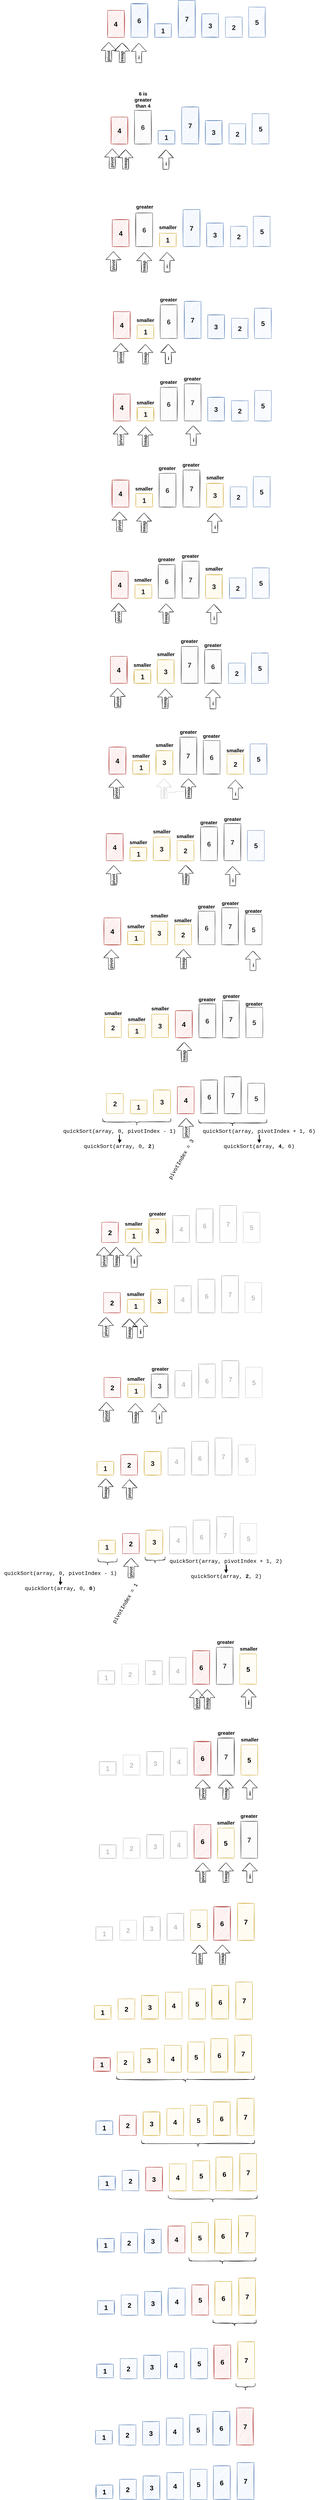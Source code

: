 <mxfile version="13.7.9" type="embed"><diagram id="lMCECdiOliHJ0kIxP1SO" name="Page-1"><mxGraphModel dx="15120" dy="-10040" grid="0" gridSize="10" guides="1" tooltips="1" connect="1" arrows="1" fold="1" page="0" pageScale="1" pageWidth="850" pageHeight="1100" background="#ffffff" math="0" shadow="0"><root><mxCell id="0"/><mxCell id="1" parent="0"/><mxCell id="26" value="" style="group;direction=east;rotation=0;fillColor=#dae8fc;strokeColor=#6c8ebf;fontColor=#1A1A1A;sketch=1;shadow=0;" parent="1" vertex="1" connectable="0"><mxGeometry x="429.63" y="16713" width="50" height="70" as="geometry"/></mxCell><mxCell id="15" value="3" style="rounded=0;whiteSpace=wrap;html=1;sketch=1;fillColor=#dae8fc;strokeColor=#6c8ebf;fontSize=20;fontStyle=1;direction=east;rotation=0;fontColor=#1A1A1A;shadow=0;" parent="26" vertex="1"><mxGeometry width="50.0" height="70" as="geometry"/></mxCell><mxCell id="38" value="" style="group;direction=east;rotation=0;fillColor=#f8cecc;strokeColor=#b85450;sketch=1;shadow=0;" parent="1" vertex="1" connectable="0"><mxGeometry x="148.45" y="16703" width="50" height="80" as="geometry"/></mxCell><mxCell id="39" value="4" style="rounded=0;whiteSpace=wrap;html=1;sketch=1;fillColor=#f8cecc;strokeColor=#b85450;fontSize=20;fontStyle=1;direction=east;rotation=0;shadow=0;fontColor=#000000;" parent="38" vertex="1"><mxGeometry width="50.0" height="80" as="geometry"/></mxCell><mxCell id="40" value="" style="group;direction=east;rotation=0;fillColor=#dae8fc;strokeColor=#6c8ebf;fontColor=#1A1A1A;sketch=1;shadow=0;" parent="1" vertex="1" connectable="0"><mxGeometry x="359.75" y="16673" width="50" height="110" as="geometry"/></mxCell><mxCell id="41" value="7" style="rounded=0;whiteSpace=wrap;html=1;sketch=1;fillColor=#dae8fc;strokeColor=#6c8ebf;fontSize=20;fontStyle=1;direction=east;rotation=0;fontColor=#1A1A1A;shadow=0;" parent="40" vertex="1"><mxGeometry width="50.0" height="110.0" as="geometry"/></mxCell><mxCell id="42" value="" style="group;direction=east;rotation=0;fillColor=#dae8fc;strokeColor=#6c8ebf;fontColor=#1A1A1A;sketch=1;shadow=0;" parent="1" vertex="1" connectable="0"><mxGeometry x="288.98" y="16743" width="50" height="40" as="geometry"/></mxCell><mxCell id="43" value="1" style="rounded=0;whiteSpace=wrap;html=1;sketch=1;fillColor=#dae8fc;strokeColor=#6c8ebf;fontSize=20;fontStyle=1;direction=east;rotation=0;fontColor=#1A1A1A;shadow=0;" parent="42" vertex="1"><mxGeometry width="50.0" height="40" as="geometry"/></mxCell><mxCell id="50" value="" style="group;direction=east;rotation=0;fillColor=#dae8fc;strokeColor=#6c8ebf;fontColor=#1A1A1A;sketch=1;shadow=0;" parent="1" vertex="1" connectable="0"><mxGeometry x="218.45" y="16683" width="50" height="100" as="geometry"/></mxCell><mxCell id="51" value="6" style="rounded=0;whiteSpace=wrap;html=1;sketch=1;fillColor=#dae8fc;strokeColor=#6c8ebf;fontSize=20;fontStyle=1;direction=east;rotation=0;fontColor=#1A1A1A;shadow=0;" parent="50" vertex="1"><mxGeometry width="50.0" height="100" as="geometry"/></mxCell><mxCell id="914" value="2" style="rounded=0;whiteSpace=wrap;html=1;sketch=1;fillColor=#dae8fc;strokeColor=#6c8ebf;fontSize=20;fontStyle=1;direction=east;rotation=0;fontColor=#1A1A1A;shadow=0;" parent="1" vertex="1"><mxGeometry x="500.24" y="16723" width="50.0" height="60" as="geometry"/></mxCell><mxCell id="915" value="5" style="rounded=0;whiteSpace=wrap;html=1;sketch=1;fillColor=#dae8fc;strokeColor=#6c8ebf;fontSize=20;fontStyle=1;direction=east;rotation=0;fontColor=#1A1A1A;shadow=0;" parent="1" vertex="1"><mxGeometry x="569.25" y="16693" width="50.0" height="90" as="geometry"/></mxCell><mxCell id="927" value="" style="group" parent="1" vertex="1" connectable="0"><mxGeometry x="137.997" y="16797" width="26.607" height="59" as="geometry"/></mxCell><mxCell id="925" value="" style="shape=flexArrow;endArrow=classic;html=1;shadow=0;strokeColor=#1A1A1A;fontFamily=Helvetica;fontSize=13;fontColor=#1A1A1A;endWidth=27.143;endSize=7.775;width=17.5;sketch=1;" parent="927" edge="1"><mxGeometry x="-8.887" width="50" height="50" as="geometry"><mxPoint x="13.97" y="59" as="sourcePoint"/><mxPoint x="13.97" as="targetPoint"/></mxGeometry></mxCell><mxCell id="926" value="&lt;font style=&quot;font-size: 13px;&quot;&gt;pivot&lt;/font&gt;" style="text;html=1;align=center;verticalAlign=middle;resizable=0;points=[];autosize=1;fontSize=13;fontFamily=Helvetica;fontColor=#1A1A1A;fontStyle=1;rotation=1;horizontal=0;" parent="927" vertex="1"><mxGeometry x="0.303" y="23.527" width="26" height="35" as="geometry"/></mxCell><mxCell id="929" value="" style="shape=flexArrow;endArrow=classic;html=1;shadow=0;strokeColor=#1A1A1A;fontFamily=Helvetica;fontSize=13;fontColor=#1A1A1A;endWidth=27.143;endSize=7.775;width=17.5;sketch=1;" parent="1" edge="1"><mxGeometry x="219.11" y="16800" width="50" height="50" as="geometry"><mxPoint x="241.967" y="16859" as="sourcePoint"/><mxPoint x="241.967" y="16800" as="targetPoint"/></mxGeometry></mxCell><mxCell id="930" value="&lt;font style=&quot;font-size: 15px;&quot;&gt;i&lt;/font&gt;" style="text;html=1;align=center;verticalAlign=middle;resizable=0;points=[];autosize=1;fontSize=15;fontFamily=Helvetica;fontColor=#1A1A1A;fontStyle=1;rotation=90;horizontal=0;" parent="1" vertex="1"><mxGeometry x="228.3" y="16837.527" width="28" height="8" as="geometry"/></mxCell><mxCell id="931" value="" style="group" parent="1" vertex="1" connectable="0"><mxGeometry x="177.997" y="16799" width="26.607" height="59.527" as="geometry"/></mxCell><mxCell id="932" value="" style="shape=flexArrow;endArrow=classic;html=1;shadow=0;strokeColor=#1A1A1A;fontFamily=Helvetica;fontSize=13;fontColor=#1A1A1A;endWidth=27.143;endSize=7.775;width=17.5;sketch=1;" parent="931" edge="1"><mxGeometry x="-8.887" width="50" height="50" as="geometry"><mxPoint x="13.97" y="59" as="sourcePoint"/><mxPoint x="13.97" as="targetPoint"/></mxGeometry></mxCell><mxCell id="933" value="&lt;font style=&quot;font-size: 13px&quot;&gt;swap&lt;/font&gt;" style="text;html=1;align=center;verticalAlign=middle;resizable=0;points=[];autosize=1;fontSize=13;fontFamily=Helvetica;fontColor=#1A1A1A;fontStyle=1;rotation=1;horizontal=0;" parent="931" vertex="1"><mxGeometry x="0.303" y="22.527" width="26" height="37" as="geometry"/></mxCell><mxCell id="935" value="" style="group;direction=east;rotation=0;fillColor=#dae8fc;strokeColor=#6c8ebf;fontColor=#1A1A1A;sketch=1;shadow=0;" parent="1" vertex="1" connectable="0"><mxGeometry x="440.08" y="17030" width="50" height="70" as="geometry"/></mxCell><mxCell id="936" value="3" style="rounded=0;whiteSpace=wrap;html=1;sketch=1;fillColor=#dae8fc;strokeColor=#6c8ebf;fontSize=20;fontStyle=1;direction=east;rotation=0;fontColor=#1A1A1A;shadow=0;" parent="935" vertex="1"><mxGeometry width="50.0" height="70" as="geometry"/></mxCell><mxCell id="937" value="" style="group;direction=east;rotation=0;fillColor=#f8cecc;strokeColor=#b85450;sketch=1;shadow=0;" parent="1" vertex="1" connectable="0"><mxGeometry x="158.9" y="17020" width="50" height="80" as="geometry"/></mxCell><mxCell id="938" value="4" style="rounded=0;whiteSpace=wrap;html=1;sketch=1;fillColor=#f8cecc;strokeColor=#b85450;fontSize=20;fontStyle=1;direction=east;rotation=0;shadow=0;fontColor=#000000;" parent="937" vertex="1"><mxGeometry width="50.0" height="80" as="geometry"/></mxCell><mxCell id="939" value="" style="group;direction=east;rotation=0;fillColor=#dae8fc;strokeColor=#6c8ebf;fontColor=#1A1A1A;sketch=1;shadow=0;" parent="1" vertex="1" connectable="0"><mxGeometry x="370.2" y="16990" width="50" height="110" as="geometry"/></mxCell><mxCell id="940" value="7" style="rounded=0;whiteSpace=wrap;html=1;sketch=1;fillColor=#dae8fc;strokeColor=#6c8ebf;fontSize=20;fontStyle=1;direction=east;rotation=0;fontColor=#1A1A1A;shadow=0;" parent="939" vertex="1"><mxGeometry width="50.0" height="110.0" as="geometry"/></mxCell><mxCell id="941" value="" style="group;direction=east;rotation=0;fillColor=#dae8fc;strokeColor=#6c8ebf;fontColor=#1A1A1A;sketch=1;shadow=0;" parent="1" vertex="1" connectable="0"><mxGeometry x="299.43" y="17060" width="50" height="40" as="geometry"/></mxCell><mxCell id="942" value="1" style="rounded=0;whiteSpace=wrap;html=1;sketch=1;fillColor=#dae8fc;strokeColor=#6c8ebf;fontSize=20;fontStyle=1;direction=east;rotation=0;fontColor=#1A1A1A;shadow=0;" parent="941" vertex="1"><mxGeometry width="50.0" height="40" as="geometry"/></mxCell><mxCell id="943" value="" style="group;direction=east;rotation=0;fillColor=#f5f5f5;strokeColor=#666666;fontColor=#333333;sketch=1;shadow=0;" parent="1" vertex="1" connectable="0"><mxGeometry x="228.9" y="17000" width="50" height="100" as="geometry"/></mxCell><mxCell id="944" value="6" style="rounded=0;whiteSpace=wrap;html=1;sketch=1;fillColor=#f5f5f5;strokeColor=#666666;fontSize=20;fontStyle=1;direction=east;rotation=0;fontColor=#333333;shadow=0;" parent="943" vertex="1"><mxGeometry width="50.0" height="100" as="geometry"/></mxCell><mxCell id="945" value="2" style="rounded=0;whiteSpace=wrap;html=1;sketch=1;fillColor=#dae8fc;strokeColor=#6c8ebf;fontSize=20;fontStyle=1;direction=east;rotation=0;fontColor=#1A1A1A;shadow=0;" parent="1" vertex="1"><mxGeometry x="510.69" y="17040" width="50.0" height="60" as="geometry"/></mxCell><mxCell id="946" value="5" style="rounded=0;whiteSpace=wrap;html=1;sketch=1;fillColor=#dae8fc;strokeColor=#6c8ebf;fontSize=20;fontStyle=1;direction=east;rotation=0;fontColor=#1A1A1A;shadow=0;" parent="1" vertex="1"><mxGeometry x="579.7" y="17010" width="50.0" height="90" as="geometry"/></mxCell><mxCell id="947" value="" style="group" parent="1" vertex="1" connectable="0"><mxGeometry x="148.447" y="17114" width="26.607" height="59" as="geometry"/></mxCell><mxCell id="948" value="" style="shape=flexArrow;endArrow=classic;html=1;shadow=0;strokeColor=#1A1A1A;fontFamily=Helvetica;fontSize=13;fontColor=#1A1A1A;endWidth=27.143;endSize=7.775;width=17.5;sketch=1;" parent="947" edge="1"><mxGeometry x="-8.887" width="50" height="50" as="geometry"><mxPoint x="13.97" y="59" as="sourcePoint"/><mxPoint x="13.97" as="targetPoint"/></mxGeometry></mxCell><mxCell id="949" value="&lt;font style=&quot;font-size: 13px;&quot;&gt;pivot&lt;/font&gt;" style="text;html=1;align=center;verticalAlign=middle;resizable=0;points=[];autosize=1;fontSize=13;fontFamily=Helvetica;fontColor=#1A1A1A;fontStyle=1;rotation=1;horizontal=0;" parent="947" vertex="1"><mxGeometry x="0.303" y="23.527" width="26" height="35" as="geometry"/></mxCell><mxCell id="952" value="" style="group" parent="1" vertex="1" connectable="0"><mxGeometry x="188.447" y="17116" width="26.607" height="59.527" as="geometry"/></mxCell><mxCell id="953" value="" style="shape=flexArrow;endArrow=classic;html=1;shadow=0;strokeColor=#1A1A1A;fontFamily=Helvetica;fontSize=13;fontColor=#1A1A1A;endWidth=27.143;endSize=7.775;width=17.5;sketch=1;" parent="952" edge="1"><mxGeometry x="-8.887" width="50" height="50" as="geometry"><mxPoint x="13.97" y="59" as="sourcePoint"/><mxPoint x="13.97" as="targetPoint"/></mxGeometry></mxCell><mxCell id="954" value="&lt;font style=&quot;font-size: 13px&quot;&gt;swap&lt;/font&gt;" style="text;html=1;align=center;verticalAlign=middle;resizable=0;points=[];autosize=1;fontSize=13;fontFamily=Helvetica;fontColor=#1A1A1A;fontStyle=1;rotation=1;horizontal=0;" parent="952" vertex="1"><mxGeometry x="0.303" y="22.527" width="26" height="37" as="geometry"/></mxCell><mxCell id="955" value="" style="group" parent="1" vertex="1" connectable="0"><mxGeometry x="318.67" y="17116.53" width="8" height="59" as="geometry"/></mxCell><mxCell id="950" value="" style="shape=flexArrow;endArrow=classic;html=1;shadow=0;strokeColor=#1A1A1A;fontFamily=Helvetica;fontSize=13;fontColor=#1A1A1A;endWidth=27.143;endSize=7.775;width=17.5;sketch=1;" parent="955" edge="1"><mxGeometry x="-19.19" width="50" height="50" as="geometry"><mxPoint x="3.667" y="59" as="sourcePoint"/><mxPoint x="3.667" as="targetPoint"/></mxGeometry></mxCell><mxCell id="951" value="&lt;font style=&quot;font-size: 15px;&quot;&gt;i&lt;/font&gt;" style="text;html=1;align=center;verticalAlign=middle;resizable=0;points=[];autosize=1;fontSize=15;fontFamily=Helvetica;fontColor=#1A1A1A;fontStyle=1;rotation=90;horizontal=0;" parent="955" vertex="1"><mxGeometry x="-10" y="37.527" width="28" height="8" as="geometry"/></mxCell><mxCell id="956" value="&lt;p&gt;&lt;font face=&quot;Helvetica&quot;&gt;6 is &lt;br&gt;greater &lt;br&gt;than 4&lt;/font&gt;&lt;/p&gt;" style="text;align=center;verticalAlign=middle;resizable=0;points=[];autosize=1;fontSize=15;fontColor=#000000;fontStyle=1;fontFamily=Verdana;html=1;labelPosition=center;verticalLabelPosition=middle;spacing=0;" parent="1" vertex="1"><mxGeometry x="223.04" y="16922" width="62" height="91" as="geometry"/></mxCell><mxCell id="957" value="" style="group;direction=east;rotation=0;fillColor=#dae8fc;strokeColor=#6c8ebf;fontColor=#1A1A1A;sketch=1;shadow=0;" parent="1" vertex="1" connectable="0"><mxGeometry x="443.89" y="17335" width="50" height="70" as="geometry"/></mxCell><mxCell id="958" value="3" style="rounded=0;whiteSpace=wrap;html=1;sketch=1;fillColor=#dae8fc;strokeColor=#6c8ebf;fontSize=20;fontStyle=1;direction=east;rotation=0;fontColor=#1A1A1A;shadow=0;" parent="957" vertex="1"><mxGeometry width="50.0" height="70" as="geometry"/></mxCell><mxCell id="959" value="" style="group;direction=east;rotation=0;fillColor=#f8cecc;strokeColor=#b85450;sketch=1;shadow=0;" parent="1" vertex="1" connectable="0"><mxGeometry x="162.71" y="17325" width="50" height="80" as="geometry"/></mxCell><mxCell id="960" value="4" style="rounded=0;whiteSpace=wrap;html=1;sketch=1;fillColor=#f8cecc;strokeColor=#b85450;fontSize=20;fontStyle=1;direction=east;rotation=0;shadow=0;fontColor=#000000;" parent="959" vertex="1"><mxGeometry width="50.0" height="80" as="geometry"/></mxCell><mxCell id="961" value="" style="group;direction=east;rotation=0;fillColor=#dae8fc;strokeColor=#6c8ebf;fontColor=#1A1A1A;sketch=1;shadow=0;" parent="1" vertex="1" connectable="0"><mxGeometry x="374.01" y="17295" width="50" height="110" as="geometry"/></mxCell><mxCell id="962" value="7" style="rounded=0;whiteSpace=wrap;html=1;sketch=1;fillColor=#dae8fc;strokeColor=#6c8ebf;fontSize=20;fontStyle=1;direction=east;rotation=0;fontColor=#1A1A1A;shadow=0;" parent="961" vertex="1"><mxGeometry width="50.0" height="110.0" as="geometry"/></mxCell><mxCell id="963" value="" style="group;direction=east;rotation=0;fillColor=#fff2cc;strokeColor=#d6b656;sketch=1;shadow=0;" parent="1" vertex="1" connectable="0"><mxGeometry x="303.24" y="17365" width="50" height="40" as="geometry"/></mxCell><mxCell id="964" value="1" style="rounded=0;whiteSpace=wrap;html=1;sketch=1;fillColor=#fff2cc;strokeColor=#d6b656;fontSize=20;fontStyle=1;direction=east;rotation=0;shadow=0;fontColor=#1A1A1A;" parent="963" vertex="1"><mxGeometry width="50.0" height="40" as="geometry"/></mxCell><mxCell id="965" value="" style="group;direction=east;rotation=0;fillColor=#f5f5f5;strokeColor=#666666;fontColor=#333333;sketch=1;shadow=0;" parent="1" vertex="1" connectable="0"><mxGeometry x="232.71" y="17305" width="50" height="100" as="geometry"/></mxCell><mxCell id="966" value="6" style="rounded=0;whiteSpace=wrap;html=1;sketch=1;fillColor=#f5f5f5;strokeColor=#666666;fontSize=20;fontStyle=1;direction=east;rotation=0;fontColor=#333333;shadow=0;" parent="965" vertex="1"><mxGeometry width="50.0" height="100" as="geometry"/></mxCell><mxCell id="967" value="2" style="rounded=0;whiteSpace=wrap;html=1;sketch=1;fillColor=#dae8fc;strokeColor=#6c8ebf;fontSize=20;fontStyle=1;direction=east;rotation=0;fontColor=#1A1A1A;shadow=0;" parent="1" vertex="1"><mxGeometry x="514.5" y="17345" width="50.0" height="60" as="geometry"/></mxCell><mxCell id="968" value="5" style="rounded=0;whiteSpace=wrap;html=1;sketch=1;fillColor=#dae8fc;strokeColor=#6c8ebf;fontSize=20;fontStyle=1;direction=east;rotation=0;fontColor=#1A1A1A;shadow=0;" parent="1" vertex="1"><mxGeometry x="583.51" y="17315" width="50.0" height="90" as="geometry"/></mxCell><mxCell id="969" value="" style="group" parent="1" vertex="1" connectable="0"><mxGeometry x="152.257" y="17419" width="26.607" height="59" as="geometry"/></mxCell><mxCell id="970" value="" style="shape=flexArrow;endArrow=classic;html=1;shadow=0;strokeColor=#1A1A1A;fontFamily=Helvetica;fontSize=13;fontColor=#1A1A1A;endWidth=27.143;endSize=7.775;width=17.5;sketch=1;" parent="969" edge="1"><mxGeometry x="-8.887" width="50" height="50" as="geometry"><mxPoint x="13.97" y="59" as="sourcePoint"/><mxPoint x="13.97" as="targetPoint"/></mxGeometry></mxCell><mxCell id="971" value="&lt;font style=&quot;font-size: 13px;&quot;&gt;pivot&lt;/font&gt;" style="text;html=1;align=center;verticalAlign=middle;resizable=0;points=[];autosize=1;fontSize=13;fontFamily=Helvetica;fontColor=#1A1A1A;fontStyle=1;rotation=1;horizontal=0;" parent="969" vertex="1"><mxGeometry x="0.303" y="23.527" width="26" height="35" as="geometry"/></mxCell><mxCell id="972" value="" style="group" parent="1" vertex="1" connectable="0"><mxGeometry x="243.997" y="17422" width="26.607" height="59.527" as="geometry"/></mxCell><mxCell id="973" value="" style="shape=flexArrow;endArrow=classic;html=1;shadow=0;strokeColor=#1A1A1A;fontFamily=Helvetica;fontSize=13;fontColor=#1A1A1A;endWidth=27.143;endSize=7.775;width=17.5;sketch=1;" parent="972" edge="1"><mxGeometry x="-8.887" width="50" height="50" as="geometry"><mxPoint x="13.97" y="59" as="sourcePoint"/><mxPoint x="13.97" as="targetPoint"/></mxGeometry></mxCell><mxCell id="974" value="&lt;font style=&quot;font-size: 13px&quot;&gt;swap&lt;/font&gt;" style="text;html=1;align=center;verticalAlign=middle;resizable=0;points=[];autosize=1;fontSize=13;fontFamily=Helvetica;fontColor=#1A1A1A;fontStyle=1;rotation=1;horizontal=0;" parent="972" vertex="1"><mxGeometry x="0.303" y="22.527" width="26" height="37" as="geometry"/></mxCell><mxCell id="975" value="" style="group" parent="1" vertex="1" connectable="0"><mxGeometry x="322.48" y="17421.53" width="8" height="59" as="geometry"/></mxCell><mxCell id="976" value="" style="shape=flexArrow;endArrow=classic;html=1;shadow=0;strokeColor=#1A1A1A;fontFamily=Helvetica;fontSize=13;fontColor=#1A1A1A;endWidth=27.143;endSize=7.775;width=17.5;sketch=1;" parent="975" edge="1"><mxGeometry x="-19.19" width="50" height="50" as="geometry"><mxPoint x="3.667" y="59" as="sourcePoint"/><mxPoint x="3.667" as="targetPoint"/></mxGeometry></mxCell><mxCell id="977" value="&lt;font style=&quot;font-size: 15px;&quot;&gt;i&lt;/font&gt;" style="text;html=1;align=center;verticalAlign=middle;resizable=0;points=[];autosize=1;fontSize=15;fontFamily=Helvetica;fontColor=#1A1A1A;fontStyle=1;rotation=90;horizontal=0;" parent="975" vertex="1"><mxGeometry x="-10" y="37.527" width="28" height="8" as="geometry"/></mxCell><mxCell id="978" value="&lt;p&gt;&lt;font face=&quot;Helvetica&quot;&gt;greater&lt;/font&gt;&lt;/p&gt;" style="text;align=center;verticalAlign=middle;resizable=0;points=[];autosize=1;fontSize=15;fontColor=#000000;fontStyle=1;fontFamily=Verdana;html=1;labelPosition=center;verticalLabelPosition=middle;spacing=0;" parent="1" vertex="1"><mxGeometry x="228.0" y="17259" width="62" height="53" as="geometry"/></mxCell><mxCell id="980" value="&lt;p&gt;&lt;font face=&quot;Helvetica&quot;&gt;smaller&lt;/font&gt;&lt;/p&gt;" style="text;align=center;verticalAlign=middle;resizable=0;points=[];autosize=1;fontSize=15;fontColor=#000000;fontStyle=1;fontFamily=Verdana;html=1;labelPosition=center;verticalLabelPosition=middle;spacing=0;" parent="1" vertex="1"><mxGeometry x="297.74" y="17320" width="61" height="53" as="geometry"/></mxCell><mxCell id="981" value="" style="group;direction=east;rotation=0;fillColor=#dae8fc;strokeColor=#6c8ebf;fontColor=#1A1A1A;sketch=1;shadow=0;" parent="1" vertex="1" connectable="0"><mxGeometry x="447.26" y="17608" width="50" height="70" as="geometry"/></mxCell><mxCell id="982" value="3" style="rounded=0;whiteSpace=wrap;html=1;sketch=1;fillColor=#dae8fc;strokeColor=#6c8ebf;fontSize=20;fontStyle=1;direction=east;rotation=0;fontColor=#1A1A1A;shadow=0;" parent="981" vertex="1"><mxGeometry width="50.0" height="70" as="geometry"/></mxCell><mxCell id="983" value="" style="group;direction=east;rotation=0;fillColor=#f8cecc;strokeColor=#b85450;sketch=1;shadow=0;" parent="1" vertex="1" connectable="0"><mxGeometry x="166.08" y="17598" width="50" height="80" as="geometry"/></mxCell><mxCell id="984" value="4" style="rounded=0;whiteSpace=wrap;html=1;sketch=1;fillColor=#f8cecc;strokeColor=#b85450;fontSize=20;fontStyle=1;direction=east;rotation=0;shadow=0;fontColor=#000000;" parent="983" vertex="1"><mxGeometry width="50.0" height="80" as="geometry"/></mxCell><mxCell id="985" value="" style="group;direction=east;rotation=0;fillColor=#dae8fc;strokeColor=#6c8ebf;fontColor=#1A1A1A;sketch=1;shadow=0;" parent="1" vertex="1" connectable="0"><mxGeometry x="377.38" y="17568" width="50" height="110" as="geometry"/></mxCell><mxCell id="986" value="7" style="rounded=0;whiteSpace=wrap;html=1;sketch=1;fillColor=#dae8fc;strokeColor=#6c8ebf;fontSize=20;fontStyle=1;direction=east;rotation=0;fontColor=#1A1A1A;shadow=0;" parent="985" vertex="1"><mxGeometry width="50.0" height="110.0" as="geometry"/></mxCell><mxCell id="987" value="" style="group;direction=east;rotation=0;fillColor=#fff2cc;strokeColor=#d6b656;sketch=1;shadow=0;" parent="1" vertex="1" connectable="0"><mxGeometry x="236.61" y="17638" width="50" height="40" as="geometry"/></mxCell><mxCell id="988" value="1" style="rounded=0;whiteSpace=wrap;html=1;sketch=1;fillColor=#fff2cc;strokeColor=#d6b656;fontSize=20;fontStyle=1;direction=east;rotation=0;shadow=0;fontColor=#1A1A1A;" parent="987" vertex="1"><mxGeometry width="50.0" height="40" as="geometry"/></mxCell><mxCell id="989" value="" style="group;direction=east;rotation=0;fillColor=#f5f5f5;strokeColor=#666666;fontColor=#333333;sketch=1;shadow=0;" parent="1" vertex="1" connectable="0"><mxGeometry x="306.08" y="17578" width="50" height="100" as="geometry"/></mxCell><mxCell id="990" value="6" style="rounded=0;whiteSpace=wrap;html=1;sketch=1;fillColor=#f5f5f5;strokeColor=#666666;fontSize=20;fontStyle=1;direction=east;rotation=0;fontColor=#333333;shadow=0;" parent="989" vertex="1"><mxGeometry width="50.0" height="100" as="geometry"/></mxCell><mxCell id="991" value="2" style="rounded=0;whiteSpace=wrap;html=1;sketch=1;fillColor=#dae8fc;strokeColor=#6c8ebf;fontSize=20;fontStyle=1;direction=east;rotation=0;fontColor=#1A1A1A;shadow=0;" parent="1" vertex="1"><mxGeometry x="517.87" y="17618" width="50.0" height="60" as="geometry"/></mxCell><mxCell id="992" value="5" style="rounded=0;whiteSpace=wrap;html=1;sketch=1;fillColor=#dae8fc;strokeColor=#6c8ebf;fontSize=20;fontStyle=1;direction=east;rotation=0;fontColor=#1A1A1A;shadow=0;" parent="1" vertex="1"><mxGeometry x="586.88" y="17588" width="50.0" height="90" as="geometry"/></mxCell><mxCell id="993" value="" style="group" parent="1" vertex="1" connectable="0"><mxGeometry x="173.997" y="17692" width="26.607" height="59" as="geometry"/></mxCell><mxCell id="994" value="" style="shape=flexArrow;endArrow=classic;html=1;shadow=0;strokeColor=#1A1A1A;fontFamily=Helvetica;fontSize=13;fontColor=#1A1A1A;endWidth=27.143;endSize=7.775;width=17.5;sketch=1;" parent="993" edge="1"><mxGeometry x="-8.887" width="50" height="50" as="geometry"><mxPoint x="13.97" y="59" as="sourcePoint"/><mxPoint x="13.97" as="targetPoint"/></mxGeometry></mxCell><mxCell id="995" value="&lt;font style=&quot;font-size: 13px;&quot;&gt;pivot&lt;/font&gt;" style="text;html=1;align=center;verticalAlign=middle;resizable=0;points=[];autosize=1;fontSize=13;fontFamily=Helvetica;fontColor=#1A1A1A;fontStyle=1;rotation=1;horizontal=0;" parent="993" vertex="1"><mxGeometry x="0.303" y="23.527" width="26" height="35" as="geometry"/></mxCell><mxCell id="996" value="" style="group" parent="1" vertex="1" connectable="0"><mxGeometry x="247.367" y="17695" width="26.607" height="59.527" as="geometry"/></mxCell><mxCell id="997" value="" style="shape=flexArrow;endArrow=classic;html=1;shadow=0;strokeColor=#1A1A1A;fontFamily=Helvetica;fontSize=13;fontColor=#1A1A1A;endWidth=27.143;endSize=7.775;width=17.5;sketch=1;" parent="996" edge="1"><mxGeometry x="-8.887" width="50" height="50" as="geometry"><mxPoint x="13.97" y="59" as="sourcePoint"/><mxPoint x="13.97" as="targetPoint"/></mxGeometry></mxCell><mxCell id="998" value="&lt;font style=&quot;font-size: 13px&quot;&gt;swap&lt;/font&gt;" style="text;html=1;align=center;verticalAlign=middle;resizable=0;points=[];autosize=1;fontSize=13;fontFamily=Helvetica;fontColor=#1A1A1A;fontStyle=1;rotation=1;horizontal=0;" parent="996" vertex="1"><mxGeometry x="0.303" y="22.527" width="26" height="37" as="geometry"/></mxCell><mxCell id="999" value="" style="group" parent="1" vertex="1" connectable="0"><mxGeometry x="325.85" y="17694.53" width="8" height="59" as="geometry"/></mxCell><mxCell id="1000" value="" style="shape=flexArrow;endArrow=classic;html=1;shadow=0;strokeColor=#1A1A1A;fontFamily=Helvetica;fontSize=13;fontColor=#1A1A1A;endWidth=27.143;endSize=7.775;width=17.5;sketch=1;" parent="999" edge="1"><mxGeometry x="-19.19" width="50" height="50" as="geometry"><mxPoint x="3.667" y="59" as="sourcePoint"/><mxPoint x="3.667" as="targetPoint"/></mxGeometry></mxCell><mxCell id="1001" value="&lt;font style=&quot;font-size: 15px;&quot;&gt;i&lt;/font&gt;" style="text;html=1;align=center;verticalAlign=middle;resizable=0;points=[];autosize=1;fontSize=15;fontFamily=Helvetica;fontColor=#1A1A1A;fontStyle=1;rotation=90;horizontal=0;" parent="999" vertex="1"><mxGeometry x="-10" y="37.527" width="28" height="8" as="geometry"/></mxCell><mxCell id="1002" value="&lt;p&gt;&lt;font face=&quot;Helvetica&quot;&gt;greater&lt;/font&gt;&lt;/p&gt;" style="text;align=center;verticalAlign=middle;resizable=0;points=[];autosize=1;fontSize=15;fontColor=#000000;fontStyle=1;fontFamily=Verdana;html=1;labelPosition=center;verticalLabelPosition=middle;spacing=0;" parent="1" vertex="1"><mxGeometry x="298.85" y="17535" width="62" height="53" as="geometry"/></mxCell><mxCell id="1003" value="&lt;p&gt;&lt;font face=&quot;Helvetica&quot;&gt;smaller&lt;/font&gt;&lt;/p&gt;" style="text;align=center;verticalAlign=middle;resizable=0;points=[];autosize=1;fontSize=15;fontColor=#000000;fontStyle=1;fontFamily=Verdana;html=1;labelPosition=center;verticalLabelPosition=middle;spacing=0;" parent="1" vertex="1"><mxGeometry x="230.17" y="17596.5" width="61" height="53" as="geometry"/></mxCell><mxCell id="1004" value="" style="group;direction=east;rotation=0;fillColor=#dae8fc;strokeColor=#6c8ebf;fontColor=#1A1A1A;sketch=1;shadow=0;" parent="1" vertex="1" connectable="0"><mxGeometry x="447.26" y="17853" width="50" height="70" as="geometry"/></mxCell><mxCell id="1005" value="3" style="rounded=0;whiteSpace=wrap;html=1;sketch=1;fillColor=#dae8fc;strokeColor=#6c8ebf;fontSize=20;fontStyle=1;direction=east;rotation=0;fontColor=#1A1A1A;shadow=0;" parent="1004" vertex="1"><mxGeometry width="50.0" height="70" as="geometry"/></mxCell><mxCell id="1006" value="" style="group;direction=east;rotation=0;fillColor=#f8cecc;strokeColor=#b85450;sketch=1;shadow=0;" parent="1" vertex="1" connectable="0"><mxGeometry x="166.08" y="17843" width="50" height="80" as="geometry"/></mxCell><mxCell id="1007" value="4" style="rounded=0;whiteSpace=wrap;html=1;sketch=1;fillColor=#f8cecc;strokeColor=#b85450;fontSize=20;fontStyle=1;direction=east;rotation=0;shadow=0;fontColor=#000000;" parent="1006" vertex="1"><mxGeometry width="50.0" height="80" as="geometry"/></mxCell><mxCell id="1008" value="" style="group;direction=east;rotation=0;fillColor=#f5f5f5;strokeColor=#666666;fontColor=#333333;sketch=1;shadow=0;" parent="1" vertex="1" connectable="0"><mxGeometry x="377.38" y="17813" width="50" height="110" as="geometry"/></mxCell><mxCell id="1009" value="7" style="rounded=0;whiteSpace=wrap;html=1;sketch=1;fillColor=#f5f5f5;strokeColor=#666666;fontSize=20;fontStyle=1;direction=east;rotation=0;fontColor=#333333;shadow=0;" parent="1008" vertex="1"><mxGeometry width="50.0" height="110.0" as="geometry"/></mxCell><mxCell id="1010" value="" style="group;direction=east;rotation=0;fillColor=#fff2cc;strokeColor=#d6b656;sketch=1;shadow=0;" parent="1" vertex="1" connectable="0"><mxGeometry x="236.61" y="17883" width="50" height="40" as="geometry"/></mxCell><mxCell id="1011" value="1" style="rounded=0;whiteSpace=wrap;html=1;sketch=1;fillColor=#fff2cc;strokeColor=#d6b656;fontSize=20;fontStyle=1;direction=east;rotation=0;shadow=0;fontColor=#1A1A1A;" parent="1010" vertex="1"><mxGeometry width="50.0" height="40" as="geometry"/></mxCell><mxCell id="1012" value="" style="group;direction=east;rotation=0;fillColor=#f5f5f5;strokeColor=#666666;fontColor=#333333;sketch=1;shadow=0;" parent="1" vertex="1" connectable="0"><mxGeometry x="306.08" y="17823" width="50" height="100" as="geometry"/></mxCell><mxCell id="1013" value="6" style="rounded=0;whiteSpace=wrap;html=1;sketch=1;fillColor=#f5f5f5;strokeColor=#666666;fontSize=20;fontStyle=1;direction=east;rotation=0;fontColor=#333333;shadow=0;" parent="1012" vertex="1"><mxGeometry width="50.0" height="100" as="geometry"/></mxCell><mxCell id="1014" value="2" style="rounded=0;whiteSpace=wrap;html=1;sketch=1;fillColor=#dae8fc;strokeColor=#6c8ebf;fontSize=20;fontStyle=1;direction=east;rotation=0;fontColor=#1A1A1A;shadow=0;" parent="1" vertex="1"><mxGeometry x="517.87" y="17863" width="50.0" height="60" as="geometry"/></mxCell><mxCell id="1015" value="5" style="rounded=0;whiteSpace=wrap;html=1;sketch=1;fillColor=#dae8fc;strokeColor=#6c8ebf;fontSize=20;fontStyle=1;direction=east;rotation=0;fontColor=#1A1A1A;shadow=0;" parent="1" vertex="1"><mxGeometry x="586.88" y="17833" width="50.0" height="90" as="geometry"/></mxCell><mxCell id="1016" value="" style="group" parent="1" vertex="1" connectable="0"><mxGeometry x="173.997" y="17937" width="26.607" height="59" as="geometry"/></mxCell><mxCell id="1017" value="" style="shape=flexArrow;endArrow=classic;html=1;shadow=0;strokeColor=#1A1A1A;fontFamily=Helvetica;fontSize=13;fontColor=#1A1A1A;endWidth=27.143;endSize=7.775;width=17.5;sketch=1;" parent="1016" edge="1"><mxGeometry x="-8.887" width="50" height="50" as="geometry"><mxPoint x="13.97" y="59" as="sourcePoint"/><mxPoint x="13.97" as="targetPoint"/></mxGeometry></mxCell><mxCell id="1018" value="&lt;font style=&quot;font-size: 13px;&quot;&gt;pivot&lt;/font&gt;" style="text;html=1;align=center;verticalAlign=middle;resizable=0;points=[];autosize=1;fontSize=13;fontFamily=Helvetica;fontColor=#1A1A1A;fontStyle=1;rotation=1;horizontal=0;" parent="1016" vertex="1"><mxGeometry x="0.303" y="23.527" width="26" height="35" as="geometry"/></mxCell><mxCell id="1019" value="" style="group" parent="1" vertex="1" connectable="0"><mxGeometry x="247.367" y="17940" width="26.607" height="59.527" as="geometry"/></mxCell><mxCell id="1020" value="" style="shape=flexArrow;endArrow=classic;html=1;shadow=0;strokeColor=#1A1A1A;fontFamily=Helvetica;fontSize=13;fontColor=#1A1A1A;endWidth=27.143;endSize=7.775;width=17.5;sketch=1;" parent="1019" edge="1"><mxGeometry x="-8.887" width="50" height="50" as="geometry"><mxPoint x="13.97" y="59" as="sourcePoint"/><mxPoint x="13.97" as="targetPoint"/></mxGeometry></mxCell><mxCell id="1021" value="&lt;font style=&quot;font-size: 13px&quot;&gt;swap&lt;/font&gt;" style="text;html=1;align=center;verticalAlign=middle;resizable=0;points=[];autosize=1;fontSize=13;fontFamily=Helvetica;fontColor=#1A1A1A;fontStyle=1;rotation=1;horizontal=0;" parent="1019" vertex="1"><mxGeometry x="0.303" y="22.527" width="26" height="37" as="geometry"/></mxCell><mxCell id="1022" value="" style="group" parent="1" vertex="1" connectable="0"><mxGeometry x="400.5" y="17937" width="8" height="59" as="geometry"/></mxCell><mxCell id="1023" value="" style="shape=flexArrow;endArrow=classic;html=1;shadow=0;strokeColor=#1A1A1A;fontFamily=Helvetica;fontSize=13;fontColor=#1A1A1A;endWidth=27.143;endSize=7.775;width=17.5;sketch=1;" parent="1022" edge="1"><mxGeometry x="-19.19" width="50" height="50" as="geometry"><mxPoint x="3.667" y="59" as="sourcePoint"/><mxPoint x="3.667" as="targetPoint"/></mxGeometry></mxCell><mxCell id="1024" value="&lt;font style=&quot;font-size: 15px;&quot;&gt;i&lt;/font&gt;" style="text;html=1;align=center;verticalAlign=middle;resizable=0;points=[];autosize=1;fontSize=15;fontFamily=Helvetica;fontColor=#1A1A1A;fontStyle=1;rotation=90;horizontal=0;" parent="1022" vertex="1"><mxGeometry x="-10" y="37.527" width="28" height="8" as="geometry"/></mxCell><mxCell id="1025" value="&lt;p&gt;&lt;font face=&quot;Helvetica&quot;&gt;greater&lt;/font&gt;&lt;/p&gt;" style="text;align=center;verticalAlign=middle;resizable=0;points=[];autosize=1;fontSize=15;fontColor=#000000;fontStyle=1;fontFamily=Verdana;html=1;labelPosition=center;verticalLabelPosition=middle;spacing=0;" parent="1" vertex="1"><mxGeometry x="298.85" y="17780" width="62" height="53" as="geometry"/></mxCell><mxCell id="1026" value="&lt;p&gt;&lt;font face=&quot;Helvetica&quot;&gt;smaller&lt;/font&gt;&lt;/p&gt;" style="text;align=center;verticalAlign=middle;resizable=0;points=[];autosize=1;fontSize=15;fontColor=#000000;fontStyle=1;fontFamily=Verdana;html=1;labelPosition=center;verticalLabelPosition=middle;spacing=0;" parent="1" vertex="1"><mxGeometry x="230.17" y="17841.5" width="61" height="53" as="geometry"/></mxCell><mxCell id="1027" value="&lt;p&gt;&lt;font face=&quot;Helvetica&quot;&gt;greater&lt;/font&gt;&lt;/p&gt;" style="text;align=center;verticalAlign=middle;resizable=0;points=[];autosize=1;fontSize=15;fontColor=#000000;fontStyle=1;fontFamily=Verdana;html=1;labelPosition=center;verticalLabelPosition=middle;spacing=0;" parent="1" vertex="1"><mxGeometry x="370.2" y="17770" width="62" height="53" as="geometry"/></mxCell><mxCell id="1028" value="" style="group;direction=east;rotation=0;fillColor=#fff2cc;strokeColor=#d6b656;sketch=1;shadow=0;" parent="1" vertex="1" connectable="0"><mxGeometry x="443.54" y="18109" width="50" height="70" as="geometry"/></mxCell><mxCell id="1029" value="3" style="rounded=0;whiteSpace=wrap;html=1;sketch=1;fillColor=#fff2cc;strokeColor=#d6b656;fontSize=20;fontStyle=1;direction=east;rotation=0;shadow=0;fontColor=#1A1A1A;" parent="1028" vertex="1"><mxGeometry width="50.0" height="70" as="geometry"/></mxCell><mxCell id="1030" value="" style="group;direction=east;rotation=0;fillColor=#f8cecc;strokeColor=#b85450;sketch=1;shadow=0;" parent="1" vertex="1" connectable="0"><mxGeometry x="162.36" y="18099" width="50" height="80" as="geometry"/></mxCell><mxCell id="1031" value="4" style="rounded=0;whiteSpace=wrap;html=1;sketch=1;fillColor=#f8cecc;strokeColor=#b85450;fontSize=20;fontStyle=1;direction=east;rotation=0;shadow=0;fontColor=#000000;" parent="1030" vertex="1"><mxGeometry width="50.0" height="80" as="geometry"/></mxCell><mxCell id="1032" value="" style="group;direction=east;rotation=0;fillColor=#f5f5f5;strokeColor=#666666;fontColor=#333333;sketch=1;shadow=0;" parent="1" vertex="1" connectable="0"><mxGeometry x="373.66" y="18069" width="50" height="110" as="geometry"/></mxCell><mxCell id="1033" value="7" style="rounded=0;whiteSpace=wrap;html=1;sketch=1;fillColor=#f5f5f5;strokeColor=#666666;fontSize=20;fontStyle=1;direction=east;rotation=0;fontColor=#333333;shadow=0;" parent="1032" vertex="1"><mxGeometry width="50.0" height="110.0" as="geometry"/></mxCell><mxCell id="1034" value="" style="group;direction=east;rotation=0;fillColor=#fff2cc;strokeColor=#d6b656;sketch=1;shadow=0;" parent="1" vertex="1" connectable="0"><mxGeometry x="232.89" y="18139" width="50" height="40" as="geometry"/></mxCell><mxCell id="1035" value="1" style="rounded=0;whiteSpace=wrap;html=1;sketch=1;fillColor=#fff2cc;strokeColor=#d6b656;fontSize=20;fontStyle=1;direction=east;rotation=0;shadow=0;fontColor=#1A1A1A;" parent="1034" vertex="1"><mxGeometry width="50.0" height="40" as="geometry"/></mxCell><mxCell id="1036" value="" style="group;direction=east;rotation=0;fillColor=#f5f5f5;strokeColor=#666666;fontColor=#333333;sketch=1;shadow=0;" parent="1" vertex="1" connectable="0"><mxGeometry x="302.36" y="18079" width="50" height="100" as="geometry"/></mxCell><mxCell id="1037" value="6" style="rounded=0;whiteSpace=wrap;html=1;sketch=1;fillColor=#f5f5f5;strokeColor=#666666;fontSize=20;fontStyle=1;direction=east;rotation=0;fontColor=#333333;shadow=0;" parent="1036" vertex="1"><mxGeometry width="50.0" height="100" as="geometry"/></mxCell><mxCell id="1038" value="2" style="rounded=0;whiteSpace=wrap;html=1;sketch=1;fillColor=#dae8fc;strokeColor=#6c8ebf;fontSize=20;fontStyle=1;direction=east;rotation=0;fontColor=#1A1A1A;shadow=0;" parent="1" vertex="1"><mxGeometry x="514.15" y="18119" width="50.0" height="60" as="geometry"/></mxCell><mxCell id="1039" value="5" style="rounded=0;whiteSpace=wrap;html=1;sketch=1;fillColor=#dae8fc;strokeColor=#6c8ebf;fontSize=20;fontStyle=1;direction=east;rotation=0;fontColor=#1A1A1A;shadow=0;" parent="1" vertex="1"><mxGeometry x="583.16" y="18089" width="50.0" height="90" as="geometry"/></mxCell><mxCell id="1040" value="" style="group" parent="1" vertex="1" connectable="0"><mxGeometry x="170.277" y="18193" width="26.607" height="59" as="geometry"/></mxCell><mxCell id="1041" value="" style="shape=flexArrow;endArrow=classic;html=1;shadow=0;strokeColor=#1A1A1A;fontFamily=Helvetica;fontSize=13;fontColor=#1A1A1A;endWidth=27.143;endSize=7.775;width=17.5;sketch=1;" parent="1040" edge="1"><mxGeometry x="-8.887" width="50" height="50" as="geometry"><mxPoint x="13.97" y="59" as="sourcePoint"/><mxPoint x="13.97" as="targetPoint"/></mxGeometry></mxCell><mxCell id="1042" value="&lt;font style=&quot;font-size: 13px;&quot;&gt;pivot&lt;/font&gt;" style="text;html=1;align=center;verticalAlign=middle;resizable=0;points=[];autosize=1;fontSize=13;fontFamily=Helvetica;fontColor=#1A1A1A;fontStyle=1;rotation=1;horizontal=0;" parent="1040" vertex="1"><mxGeometry x="0.303" y="23.527" width="26" height="35" as="geometry"/></mxCell><mxCell id="1043" value="" style="group" parent="1" vertex="1" connectable="0"><mxGeometry x="243.647" y="18196" width="26.607" height="59.527" as="geometry"/></mxCell><mxCell id="1044" value="" style="shape=flexArrow;endArrow=classic;html=1;shadow=0;strokeColor=#1A1A1A;fontFamily=Helvetica;fontSize=13;fontColor=#1A1A1A;endWidth=27.143;endSize=7.775;width=17.5;sketch=1;" parent="1043" edge="1"><mxGeometry x="-8.887" width="50" height="50" as="geometry"><mxPoint x="13.97" y="59" as="sourcePoint"/><mxPoint x="13.97" as="targetPoint"/></mxGeometry></mxCell><mxCell id="1045" value="&lt;font style=&quot;font-size: 13px&quot;&gt;swap&lt;/font&gt;" style="text;html=1;align=center;verticalAlign=middle;resizable=0;points=[];autosize=1;fontSize=13;fontFamily=Helvetica;fontColor=#1A1A1A;fontStyle=1;rotation=1;horizontal=0;" parent="1043" vertex="1"><mxGeometry x="0.303" y="22.527" width="26" height="37" as="geometry"/></mxCell><mxCell id="1046" value="" style="group" parent="1" vertex="1" connectable="0"><mxGeometry x="464.54" y="18196.53" width="8" height="59" as="geometry"/></mxCell><mxCell id="1047" value="" style="shape=flexArrow;endArrow=classic;html=1;shadow=0;strokeColor=#1A1A1A;fontFamily=Helvetica;fontSize=13;fontColor=#1A1A1A;endWidth=27.143;endSize=7.775;width=17.5;sketch=1;" parent="1046" edge="1"><mxGeometry x="-19.19" width="50" height="50" as="geometry"><mxPoint x="3.667" y="59" as="sourcePoint"/><mxPoint x="3.667" as="targetPoint"/></mxGeometry></mxCell><mxCell id="1048" value="&lt;font style=&quot;font-size: 15px;&quot;&gt;i&lt;/font&gt;" style="text;html=1;align=center;verticalAlign=middle;resizable=0;points=[];autosize=1;fontSize=15;fontFamily=Helvetica;fontColor=#1A1A1A;fontStyle=1;rotation=90;horizontal=0;" parent="1046" vertex="1"><mxGeometry x="-10" y="37.527" width="28" height="8" as="geometry"/></mxCell><mxCell id="1049" value="&lt;p&gt;&lt;font face=&quot;Helvetica&quot;&gt;greater&lt;/font&gt;&lt;/p&gt;" style="text;align=center;verticalAlign=middle;resizable=0;points=[];autosize=1;fontSize=15;fontColor=#000000;fontStyle=1;fontFamily=Verdana;html=1;labelPosition=center;verticalLabelPosition=middle;spacing=0;" parent="1" vertex="1"><mxGeometry x="295.13" y="18036" width="62" height="53" as="geometry"/></mxCell><mxCell id="1050" value="&lt;p&gt;&lt;font face=&quot;Helvetica&quot;&gt;smaller&lt;/font&gt;&lt;/p&gt;" style="text;align=center;verticalAlign=middle;resizable=0;points=[];autosize=1;fontSize=15;fontColor=#000000;fontStyle=1;fontFamily=Verdana;html=1;labelPosition=center;verticalLabelPosition=middle;spacing=0;" parent="1" vertex="1"><mxGeometry x="226.45" y="18097.5" width="61" height="53" as="geometry"/></mxCell><mxCell id="1051" value="&lt;p&gt;&lt;font face=&quot;Helvetica&quot;&gt;greater&lt;/font&gt;&lt;/p&gt;" style="text;align=center;verticalAlign=middle;resizable=0;points=[];autosize=1;fontSize=15;fontColor=#000000;fontStyle=1;fontFamily=Verdana;html=1;labelPosition=center;verticalLabelPosition=middle;spacing=0;" parent="1" vertex="1"><mxGeometry x="366.48" y="18026" width="62" height="53" as="geometry"/></mxCell><mxCell id="1052" value="&lt;p&gt;&lt;font face=&quot;Helvetica&quot;&gt;smaller&lt;/font&gt;&lt;/p&gt;" style="text;align=center;verticalAlign=middle;resizable=0;points=[];autosize=1;fontSize=15;fontColor=#000000;fontStyle=1;fontFamily=Verdana;html=1;labelPosition=center;verticalLabelPosition=middle;spacing=0;" parent="1" vertex="1"><mxGeometry x="438.04" y="18064" width="61" height="53" as="geometry"/></mxCell><mxCell id="1053" value="" style="group;direction=east;rotation=0;fillColor=#fff2cc;strokeColor=#d6b656;sketch=1;shadow=0;" parent="1" vertex="1" connectable="0"><mxGeometry x="440.98" y="18380" width="50" height="70" as="geometry"/></mxCell><mxCell id="1054" value="3" style="rounded=0;whiteSpace=wrap;html=1;sketch=1;fillColor=#fff2cc;strokeColor=#d6b656;fontSize=20;fontStyle=1;direction=east;rotation=0;shadow=0;fontColor=#1A1A1A;" parent="1053" vertex="1"><mxGeometry width="50.0" height="70" as="geometry"/></mxCell><mxCell id="1055" value="" style="group;direction=east;rotation=0;fillColor=#f8cecc;strokeColor=#b85450;sketch=1;shadow=0;" parent="1" vertex="1" connectable="0"><mxGeometry x="159.8" y="18370" width="50" height="80" as="geometry"/></mxCell><mxCell id="1056" value="4" style="rounded=0;whiteSpace=wrap;html=1;sketch=1;fillColor=#f8cecc;strokeColor=#b85450;fontSize=20;fontStyle=1;direction=east;rotation=0;shadow=0;fontColor=#000000;" parent="1055" vertex="1"><mxGeometry width="50.0" height="80" as="geometry"/></mxCell><mxCell id="1057" value="" style="group;direction=east;rotation=0;fillColor=#f5f5f5;strokeColor=#666666;fontColor=#333333;sketch=1;shadow=0;" parent="1" vertex="1" connectable="0"><mxGeometry x="371.1" y="18340" width="50" height="110" as="geometry"/></mxCell><mxCell id="1058" value="7" style="rounded=0;whiteSpace=wrap;html=1;sketch=1;fillColor=#f5f5f5;strokeColor=#666666;fontSize=20;fontStyle=1;direction=east;rotation=0;fontColor=#333333;shadow=0;" parent="1057" vertex="1"><mxGeometry width="50.0" height="110.0" as="geometry"/></mxCell><mxCell id="1059" value="" style="group;direction=east;rotation=0;fillColor=#fff2cc;strokeColor=#d6b656;sketch=1;shadow=0;" parent="1" vertex="1" connectable="0"><mxGeometry x="230.33" y="18410" width="50" height="40" as="geometry"/></mxCell><mxCell id="1060" value="1" style="rounded=0;whiteSpace=wrap;html=1;sketch=1;fillColor=#fff2cc;strokeColor=#d6b656;fontSize=20;fontStyle=1;direction=east;rotation=0;shadow=0;fontColor=#1A1A1A;" parent="1059" vertex="1"><mxGeometry width="50.0" height="40" as="geometry"/></mxCell><mxCell id="1061" value="" style="group;direction=east;rotation=0;fillColor=#f5f5f5;strokeColor=#666666;fontColor=#333333;sketch=1;shadow=0;" parent="1" vertex="1" connectable="0"><mxGeometry x="299.8" y="18350" width="50" height="100" as="geometry"/></mxCell><mxCell id="1062" value="6" style="rounded=0;whiteSpace=wrap;html=1;sketch=1;fillColor=#f5f5f5;strokeColor=#666666;fontSize=20;fontStyle=1;direction=east;rotation=0;fontColor=#333333;shadow=0;" parent="1061" vertex="1"><mxGeometry width="50.0" height="100" as="geometry"/></mxCell><mxCell id="1063" value="2" style="rounded=0;whiteSpace=wrap;html=1;sketch=1;fillColor=#dae8fc;strokeColor=#6c8ebf;fontSize=20;fontStyle=1;direction=east;rotation=0;fontColor=#1A1A1A;shadow=0;" parent="1" vertex="1"><mxGeometry x="511.59" y="18390" width="50.0" height="60" as="geometry"/></mxCell><mxCell id="1064" value="5" style="rounded=0;whiteSpace=wrap;html=1;sketch=1;fillColor=#dae8fc;strokeColor=#6c8ebf;fontSize=20;fontStyle=1;direction=east;rotation=0;fontColor=#1A1A1A;shadow=0;" parent="1" vertex="1"><mxGeometry x="580.6" y="18360" width="50.0" height="90" as="geometry"/></mxCell><mxCell id="1065" value="" style="group" parent="1" vertex="1" connectable="0"><mxGeometry x="167.717" y="18464" width="26.607" height="59" as="geometry"/></mxCell><mxCell id="1066" value="" style="shape=flexArrow;endArrow=classic;html=1;shadow=0;strokeColor=#1A1A1A;fontFamily=Helvetica;fontSize=13;fontColor=#1A1A1A;endWidth=27.143;endSize=7.775;width=17.5;sketch=1;" parent="1065" edge="1"><mxGeometry x="-8.887" width="50" height="50" as="geometry"><mxPoint x="13.97" y="59" as="sourcePoint"/><mxPoint x="13.97" as="targetPoint"/></mxGeometry></mxCell><mxCell id="1067" value="&lt;font style=&quot;font-size: 13px;&quot;&gt;pivot&lt;/font&gt;" style="text;html=1;align=center;verticalAlign=middle;resizable=0;points=[];autosize=1;fontSize=13;fontFamily=Helvetica;fontColor=#1A1A1A;fontStyle=1;rotation=1;horizontal=0;" parent="1065" vertex="1"><mxGeometry x="0.303" y="23.527" width="26" height="35" as="geometry"/></mxCell><mxCell id="1068" value="" style="group" parent="1" vertex="1" connectable="0"><mxGeometry x="308.997" y="18466" width="26.607" height="59.527" as="geometry"/></mxCell><mxCell id="1069" value="" style="shape=flexArrow;endArrow=classic;html=1;shadow=0;strokeColor=#1A1A1A;fontFamily=Helvetica;fontSize=13;fontColor=#1A1A1A;endWidth=27.143;endSize=7.775;width=17.5;sketch=1;" parent="1068" edge="1"><mxGeometry x="-8.887" width="50" height="50" as="geometry"><mxPoint x="13.97" y="59" as="sourcePoint"/><mxPoint x="13.97" as="targetPoint"/></mxGeometry></mxCell><mxCell id="1070" value="&lt;font style=&quot;font-size: 13px&quot;&gt;swap&lt;/font&gt;" style="text;html=1;align=center;verticalAlign=middle;resizable=0;points=[];autosize=1;fontSize=13;fontFamily=Helvetica;fontColor=#1A1A1A;fontStyle=1;rotation=1;horizontal=0;" parent="1068" vertex="1"><mxGeometry x="0.303" y="22.527" width="26" height="37" as="geometry"/></mxCell><mxCell id="1071" value="" style="group" parent="1" vertex="1" connectable="0"><mxGeometry x="461.98" y="18467.53" width="8" height="59" as="geometry"/></mxCell><mxCell id="1072" value="" style="shape=flexArrow;endArrow=classic;html=1;shadow=0;strokeColor=#1A1A1A;fontFamily=Helvetica;fontSize=13;fontColor=#1A1A1A;endWidth=27.143;endSize=7.775;width=17.5;sketch=1;" parent="1071" edge="1"><mxGeometry x="-19.19" width="50" height="50" as="geometry"><mxPoint x="3.667" y="59" as="sourcePoint"/><mxPoint x="3.667" as="targetPoint"/></mxGeometry></mxCell><mxCell id="1073" value="&lt;font style=&quot;font-size: 15px;&quot;&gt;i&lt;/font&gt;" style="text;html=1;align=center;verticalAlign=middle;resizable=0;points=[];autosize=1;fontSize=15;fontFamily=Helvetica;fontColor=#1A1A1A;fontStyle=1;rotation=90;horizontal=0;" parent="1071" vertex="1"><mxGeometry x="-10" y="37.527" width="28" height="8" as="geometry"/></mxCell><mxCell id="1074" value="&lt;p&gt;&lt;font face=&quot;Helvetica&quot;&gt;greater&lt;/font&gt;&lt;/p&gt;" style="text;align=center;verticalAlign=middle;resizable=0;points=[];autosize=1;fontSize=15;fontColor=#000000;fontStyle=1;fontFamily=Verdana;html=1;labelPosition=center;verticalLabelPosition=middle;spacing=0;" parent="1" vertex="1"><mxGeometry x="292.57" y="18307" width="62" height="53" as="geometry"/></mxCell><mxCell id="1075" value="&lt;p&gt;&lt;font face=&quot;Helvetica&quot;&gt;smaller&lt;/font&gt;&lt;/p&gt;" style="text;align=center;verticalAlign=middle;resizable=0;points=[];autosize=1;fontSize=15;fontColor=#000000;fontStyle=1;fontFamily=Verdana;html=1;labelPosition=center;verticalLabelPosition=middle;spacing=0;" parent="1" vertex="1"><mxGeometry x="223.89" y="18368.5" width="61" height="53" as="geometry"/></mxCell><mxCell id="1076" value="&lt;p&gt;&lt;font face=&quot;Helvetica&quot;&gt;greater&lt;/font&gt;&lt;/p&gt;" style="text;align=center;verticalAlign=middle;resizable=0;points=[];autosize=1;fontSize=15;fontColor=#000000;fontStyle=1;fontFamily=Verdana;html=1;labelPosition=center;verticalLabelPosition=middle;spacing=0;" parent="1" vertex="1"><mxGeometry x="363.92" y="18297" width="62" height="53" as="geometry"/></mxCell><mxCell id="1077" value="&lt;p&gt;&lt;font face=&quot;Helvetica&quot;&gt;smaller&lt;/font&gt;&lt;/p&gt;" style="text;align=center;verticalAlign=middle;resizable=0;points=[];autosize=1;fontSize=15;fontColor=#000000;fontStyle=1;fontFamily=Verdana;html=1;labelPosition=center;verticalLabelPosition=middle;spacing=0;" parent="1" vertex="1"><mxGeometry x="435.48" y="18335" width="61" height="53" as="geometry"/></mxCell><mxCell id="1101" value="" style="group;direction=east;rotation=0;fillColor=#fff2cc;strokeColor=#d6b656;sketch=1;shadow=0;" parent="1" vertex="1" connectable="0"><mxGeometry x="297" y="18633" width="50" height="70" as="geometry"/></mxCell><mxCell id="1102" value="3" style="rounded=0;whiteSpace=wrap;html=1;sketch=1;fillColor=#fff2cc;strokeColor=#d6b656;fontSize=20;fontStyle=1;direction=east;rotation=0;shadow=0;fontColor=#1A1A1A;" parent="1101" vertex="1"><mxGeometry width="50.0" height="70" as="geometry"/></mxCell><mxCell id="1103" value="" style="group;direction=east;rotation=0;fillColor=#f8cecc;strokeColor=#b85450;sketch=1;shadow=0;" parent="1" vertex="1" connectable="0"><mxGeometry x="157.04" y="18623" width="50" height="80" as="geometry"/></mxCell><mxCell id="1104" value="4" style="rounded=0;whiteSpace=wrap;html=1;sketch=1;fillColor=#f8cecc;strokeColor=#b85450;fontSize=20;fontStyle=1;direction=east;rotation=0;shadow=0;fontColor=#000000;" parent="1103" vertex="1"><mxGeometry width="50.0" height="80" as="geometry"/></mxCell><mxCell id="1105" value="" style="group;direction=east;rotation=0;fillColor=#f5f5f5;strokeColor=#666666;fontColor=#333333;sketch=1;shadow=0;" parent="1" vertex="1" connectable="0"><mxGeometry x="368.34" y="18593" width="50" height="110" as="geometry"/></mxCell><mxCell id="1106" value="7" style="rounded=0;whiteSpace=wrap;html=1;sketch=1;fillColor=#f5f5f5;strokeColor=#666666;fontSize=20;fontStyle=1;direction=east;rotation=0;fontColor=#333333;shadow=0;" parent="1105" vertex="1"><mxGeometry width="50.0" height="110.0" as="geometry"/></mxCell><mxCell id="1107" value="" style="group;direction=east;rotation=0;fillColor=#fff2cc;strokeColor=#d6b656;sketch=1;shadow=0;" parent="1" vertex="1" connectable="0"><mxGeometry x="227.57" y="18663" width="50" height="40" as="geometry"/></mxCell><mxCell id="1108" value="1" style="rounded=0;whiteSpace=wrap;html=1;sketch=1;fillColor=#fff2cc;strokeColor=#d6b656;fontSize=20;fontStyle=1;direction=east;rotation=0;shadow=0;fontColor=#1A1A1A;" parent="1107" vertex="1"><mxGeometry width="50.0" height="40" as="geometry"/></mxCell><mxCell id="1109" value="" style="group;direction=east;rotation=0;fillColor=#f5f5f5;strokeColor=#666666;fontColor=#333333;sketch=1;shadow=0;" parent="1" vertex="1" connectable="0"><mxGeometry x="438" y="18603" width="50" height="100" as="geometry"/></mxCell><mxCell id="1110" value="6" style="rounded=0;whiteSpace=wrap;html=1;sketch=1;fillColor=#f5f5f5;strokeColor=#666666;fontSize=20;fontStyle=1;direction=east;rotation=0;fontColor=#333333;shadow=0;" parent="1109" vertex="1"><mxGeometry width="50.0" height="100" as="geometry"/></mxCell><mxCell id="1111" value="2" style="rounded=0;whiteSpace=wrap;html=1;sketch=1;fillColor=#dae8fc;strokeColor=#6c8ebf;fontSize=20;fontStyle=1;direction=east;rotation=0;fontColor=#1A1A1A;shadow=0;" parent="1" vertex="1"><mxGeometry x="508.83" y="18643" width="50.0" height="60" as="geometry"/></mxCell><mxCell id="1112" value="5" style="rounded=0;whiteSpace=wrap;html=1;sketch=1;fillColor=#dae8fc;strokeColor=#6c8ebf;fontSize=20;fontStyle=1;direction=east;rotation=0;fontColor=#1A1A1A;shadow=0;" parent="1" vertex="1"><mxGeometry x="577.84" y="18613" width="50.0" height="90" as="geometry"/></mxCell><mxCell id="1113" value="" style="group" parent="1" vertex="1" connectable="0"><mxGeometry x="164.957" y="18717" width="26.607" height="59" as="geometry"/></mxCell><mxCell id="1114" value="" style="shape=flexArrow;endArrow=classic;html=1;shadow=0;strokeColor=#1A1A1A;fontFamily=Helvetica;fontSize=13;fontColor=#1A1A1A;endWidth=27.143;endSize=7.775;width=17.5;sketch=1;" parent="1113" edge="1"><mxGeometry x="-8.887" width="50" height="50" as="geometry"><mxPoint x="13.97" y="59" as="sourcePoint"/><mxPoint x="13.97" as="targetPoint"/></mxGeometry></mxCell><mxCell id="1115" value="&lt;font style=&quot;font-size: 13px;&quot;&gt;pivot&lt;/font&gt;" style="text;html=1;align=center;verticalAlign=middle;resizable=0;points=[];autosize=1;fontSize=13;fontFamily=Helvetica;fontColor=#1A1A1A;fontStyle=1;rotation=1;horizontal=0;" parent="1113" vertex="1"><mxGeometry x="0.303" y="23.527" width="26" height="35" as="geometry"/></mxCell><mxCell id="1116" value="" style="group" parent="1" vertex="1" connectable="0"><mxGeometry x="306.237" y="18719" width="26.607" height="59.527" as="geometry"/></mxCell><mxCell id="1117" value="" style="shape=flexArrow;endArrow=classic;html=1;shadow=0;strokeColor=#1A1A1A;fontFamily=Helvetica;fontSize=13;fontColor=#1A1A1A;endWidth=27.143;endSize=7.775;width=17.5;sketch=1;" parent="1116" edge="1"><mxGeometry x="-8.887" width="50" height="50" as="geometry"><mxPoint x="13.97" y="59" as="sourcePoint"/><mxPoint x="13.97" as="targetPoint"/></mxGeometry></mxCell><mxCell id="1118" value="&lt;font style=&quot;font-size: 13px&quot;&gt;swap&lt;/font&gt;" style="text;html=1;align=center;verticalAlign=middle;resizable=0;points=[];autosize=1;fontSize=13;fontFamily=Helvetica;fontColor=#1A1A1A;fontStyle=1;rotation=1;horizontal=0;" parent="1116" vertex="1"><mxGeometry x="0.303" y="22.527" width="26" height="37" as="geometry"/></mxCell><mxCell id="1119" value="" style="group" parent="1" vertex="1" connectable="0"><mxGeometry x="459.22" y="18720.53" width="8" height="59" as="geometry"/></mxCell><mxCell id="1120" value="" style="shape=flexArrow;endArrow=classic;html=1;shadow=0;strokeColor=#1A1A1A;fontFamily=Helvetica;fontSize=13;fontColor=#1A1A1A;endWidth=27.143;endSize=7.775;width=17.5;sketch=1;" parent="1119" edge="1"><mxGeometry x="-19.19" width="50" height="50" as="geometry"><mxPoint x="3.667" y="59" as="sourcePoint"/><mxPoint x="3.667" as="targetPoint"/></mxGeometry></mxCell><mxCell id="1121" value="&lt;font style=&quot;font-size: 15px;&quot;&gt;i&lt;/font&gt;" style="text;html=1;align=center;verticalAlign=middle;resizable=0;points=[];autosize=1;fontSize=15;fontFamily=Helvetica;fontColor=#1A1A1A;fontStyle=1;rotation=90;horizontal=0;" parent="1119" vertex="1"><mxGeometry x="-10" y="37.527" width="28" height="8" as="geometry"/></mxCell><mxCell id="1122" value="&lt;span style=&quot;font-family: &amp;#34;helvetica&amp;#34;&quot;&gt;smaller&lt;/span&gt;" style="text;align=center;verticalAlign=middle;resizable=0;points=[];autosize=1;fontSize=15;fontColor=#000000;fontStyle=1;fontFamily=Verdana;html=1;labelPosition=center;verticalLabelPosition=middle;spacing=0;" parent="1" vertex="1"><mxGeometry x="291.36" y="18604" width="61" height="23" as="geometry"/></mxCell><mxCell id="1123" value="&lt;p&gt;&lt;font face=&quot;Helvetica&quot;&gt;smaller&lt;/font&gt;&lt;/p&gt;" style="text;align=center;verticalAlign=middle;resizable=0;points=[];autosize=1;fontSize=15;fontColor=#000000;fontStyle=1;fontFamily=Verdana;html=1;labelPosition=center;verticalLabelPosition=middle;spacing=0;" parent="1" vertex="1"><mxGeometry x="221.13" y="18621.5" width="61" height="53" as="geometry"/></mxCell><mxCell id="1124" value="&lt;p&gt;&lt;font face=&quot;Helvetica&quot;&gt;greater&lt;/font&gt;&lt;/p&gt;" style="text;align=center;verticalAlign=middle;resizable=0;points=[];autosize=1;fontSize=15;fontColor=#000000;fontStyle=1;fontFamily=Verdana;html=1;labelPosition=center;verticalLabelPosition=middle;spacing=0;" parent="1" vertex="1"><mxGeometry x="361.16" y="18550" width="62" height="53" as="geometry"/></mxCell><mxCell id="1125" value="&lt;p&gt;&lt;span style=&quot;font-family: &amp;#34;helvetica&amp;#34;&quot;&gt;greater&lt;/span&gt;&lt;br&gt;&lt;/p&gt;" style="text;align=center;verticalAlign=middle;resizable=0;points=[];autosize=1;fontSize=15;fontColor=#000000;fontStyle=1;fontFamily=Verdana;html=1;labelPosition=center;verticalLabelPosition=middle;spacing=0;" parent="1" vertex="1"><mxGeometry x="430.72" y="18562" width="62" height="53" as="geometry"/></mxCell><mxCell id="1126" value="" style="group;direction=east;rotation=0;fillColor=#fff2cc;strokeColor=#d6b656;sketch=1;shadow=0;" parent="1" vertex="1" connectable="0"><mxGeometry x="293.04" y="18903" width="50" height="70" as="geometry"/></mxCell><mxCell id="1127" value="3" style="rounded=0;whiteSpace=wrap;html=1;sketch=1;fillColor=#fff2cc;strokeColor=#d6b656;fontSize=20;fontStyle=1;direction=east;rotation=0;shadow=0;fontColor=#1A1A1A;" parent="1126" vertex="1"><mxGeometry width="50.0" height="70" as="geometry"/></mxCell><mxCell id="1128" value="" style="group;direction=east;rotation=0;fillColor=#f8cecc;strokeColor=#b85450;sketch=1;shadow=0;" parent="1" vertex="1" connectable="0"><mxGeometry x="153.08" y="18893" width="50" height="80" as="geometry"/></mxCell><mxCell id="1129" value="4" style="rounded=0;whiteSpace=wrap;html=1;sketch=1;fillColor=#f8cecc;strokeColor=#b85450;fontSize=20;fontStyle=1;direction=east;rotation=0;shadow=0;fontColor=#000000;" parent="1128" vertex="1"><mxGeometry width="50.0" height="80" as="geometry"/></mxCell><mxCell id="1130" value="" style="group;direction=east;rotation=0;fillColor=#f5f5f5;strokeColor=#666666;fontColor=#333333;sketch=1;shadow=0;" parent="1" vertex="1" connectable="0"><mxGeometry x="364.38" y="18863" width="50" height="110" as="geometry"/></mxCell><mxCell id="1131" value="7" style="rounded=0;whiteSpace=wrap;html=1;sketch=1;fillColor=#f5f5f5;strokeColor=#666666;fontSize=20;fontStyle=1;direction=east;rotation=0;fontColor=#333333;shadow=0;" parent="1130" vertex="1"><mxGeometry width="50.0" height="110.0" as="geometry"/></mxCell><mxCell id="1132" value="" style="group;direction=east;rotation=0;fillColor=#fff2cc;strokeColor=#d6b656;sketch=1;shadow=0;" parent="1" vertex="1" connectable="0"><mxGeometry x="223.61" y="18933" width="50" height="40" as="geometry"/></mxCell><mxCell id="1133" value="1" style="rounded=0;whiteSpace=wrap;html=1;sketch=1;fillColor=#fff2cc;strokeColor=#d6b656;fontSize=20;fontStyle=1;direction=east;rotation=0;shadow=0;fontColor=#1A1A1A;" parent="1132" vertex="1"><mxGeometry width="50.0" height="40" as="geometry"/></mxCell><mxCell id="1134" value="" style="group;direction=east;rotation=0;fillColor=#f5f5f5;strokeColor=#666666;fontColor=#333333;sketch=1;shadow=0;" parent="1" vertex="1" connectable="0"><mxGeometry x="434.04" y="18873" width="50" height="100" as="geometry"/></mxCell><mxCell id="1135" value="6" style="rounded=0;whiteSpace=wrap;html=1;sketch=1;fillColor=#f5f5f5;strokeColor=#666666;fontSize=20;fontStyle=1;direction=east;rotation=0;fontColor=#333333;shadow=0;" parent="1134" vertex="1"><mxGeometry width="50.0" height="100" as="geometry"/></mxCell><mxCell id="1136" value="2" style="rounded=0;whiteSpace=wrap;html=1;sketch=1;fillColor=#fff2cc;strokeColor=#d6b656;fontSize=20;fontStyle=1;direction=east;rotation=0;shadow=0;fontColor=#1A1A1A;" parent="1" vertex="1"><mxGeometry x="504.87" y="18913" width="50.0" height="60" as="geometry"/></mxCell><mxCell id="1137" value="5" style="rounded=0;whiteSpace=wrap;html=1;sketch=1;fillColor=#dae8fc;strokeColor=#6c8ebf;fontSize=20;fontStyle=1;direction=east;rotation=0;fontColor=#1A1A1A;shadow=0;" parent="1" vertex="1"><mxGeometry x="573.88" y="18883" width="50.0" height="90" as="geometry"/></mxCell><mxCell id="1138" value="" style="group" parent="1" vertex="1" connectable="0"><mxGeometry x="160.997" y="18987" width="26.607" height="59" as="geometry"/></mxCell><mxCell id="1139" value="" style="shape=flexArrow;endArrow=classic;html=1;shadow=0;strokeColor=#1A1A1A;fontFamily=Helvetica;fontSize=13;fontColor=#1A1A1A;endWidth=27.143;endSize=7.775;width=17.5;sketch=1;" parent="1138" edge="1"><mxGeometry x="-8.887" width="50" height="50" as="geometry"><mxPoint x="13.97" y="59" as="sourcePoint"/><mxPoint x="13.97" as="targetPoint"/></mxGeometry></mxCell><mxCell id="1140" value="&lt;font style=&quot;font-size: 13px;&quot;&gt;pivot&lt;/font&gt;" style="text;html=1;align=center;verticalAlign=middle;resizable=0;points=[];autosize=1;fontSize=13;fontFamily=Helvetica;fontColor=#1A1A1A;fontStyle=1;rotation=1;horizontal=0;" parent="1138" vertex="1"><mxGeometry x="0.303" y="23.527" width="26" height="35" as="geometry"/></mxCell><mxCell id="1141" value="" style="group" parent="1" vertex="1" connectable="0"><mxGeometry x="375.997" y="18986" width="26.607" height="59.527" as="geometry"/></mxCell><mxCell id="1142" value="" style="shape=flexArrow;endArrow=classic;html=1;shadow=0;strokeColor=#1A1A1A;fontFamily=Helvetica;fontSize=13;fontColor=#1A1A1A;endWidth=27.143;endSize=7.775;width=17.5;sketch=1;" parent="1141" edge="1"><mxGeometry x="-8.887" width="50" height="50" as="geometry"><mxPoint x="13.97" y="59" as="sourcePoint"/><mxPoint x="13.97" as="targetPoint"/></mxGeometry></mxCell><mxCell id="1143" value="&lt;font style=&quot;font-size: 13px&quot;&gt;swap&lt;/font&gt;" style="text;html=1;align=center;verticalAlign=middle;resizable=0;points=[];autosize=1;fontSize=13;fontFamily=Helvetica;fontColor=#1A1A1A;fontStyle=1;rotation=1;horizontal=0;" parent="1141" vertex="1"><mxGeometry x="0.303" y="22.527" width="26" height="37" as="geometry"/></mxCell><mxCell id="1144" value="" style="group" parent="1" vertex="1" connectable="0"><mxGeometry x="526.23" y="18989.53" width="8" height="59" as="geometry"/></mxCell><mxCell id="1145" value="" style="shape=flexArrow;endArrow=classic;html=1;shadow=0;strokeColor=#1A1A1A;fontFamily=Helvetica;fontSize=13;fontColor=#1A1A1A;endWidth=27.143;endSize=7.775;width=17.5;sketch=1;" parent="1144" edge="1"><mxGeometry x="-19.19" width="50" height="50" as="geometry"><mxPoint x="3.667" y="59" as="sourcePoint"/><mxPoint x="3.667" as="targetPoint"/></mxGeometry></mxCell><mxCell id="1146" value="&lt;font style=&quot;font-size: 15px;&quot;&gt;i&lt;/font&gt;" style="text;html=1;align=center;verticalAlign=middle;resizable=0;points=[];autosize=1;fontSize=15;fontFamily=Helvetica;fontColor=#1A1A1A;fontStyle=1;rotation=90;horizontal=0;" parent="1144" vertex="1"><mxGeometry x="-10" y="37.527" width="28" height="8" as="geometry"/></mxCell><mxCell id="1147" value="&lt;span style=&quot;font-family: &amp;#34;helvetica&amp;#34;&quot;&gt;smaller&lt;/span&gt;" style="text;align=center;verticalAlign=middle;resizable=0;points=[];autosize=1;fontSize=15;fontColor=#000000;fontStyle=1;fontFamily=Verdana;html=1;labelPosition=center;verticalLabelPosition=middle;spacing=0;" parent="1" vertex="1"><mxGeometry x="287.4" y="18874" width="61" height="23" as="geometry"/></mxCell><mxCell id="1148" value="&lt;p&gt;&lt;font face=&quot;Helvetica&quot;&gt;smaller&lt;/font&gt;&lt;/p&gt;" style="text;align=center;verticalAlign=middle;resizable=0;points=[];autosize=1;fontSize=15;fontColor=#000000;fontStyle=1;fontFamily=Verdana;html=1;labelPosition=center;verticalLabelPosition=middle;spacing=0;" parent="1" vertex="1"><mxGeometry x="217.17" y="18891.5" width="61" height="53" as="geometry"/></mxCell><mxCell id="1149" value="&lt;p&gt;&lt;span style=&quot;font-family: &amp;#34;helvetica&amp;#34;&quot;&gt;greater&lt;/span&gt;&lt;br&gt;&lt;/p&gt;" style="text;align=center;verticalAlign=middle;resizable=0;points=[];autosize=1;fontSize=15;fontColor=#000000;fontStyle=1;fontFamily=Verdana;html=1;labelPosition=center;verticalLabelPosition=middle;spacing=0;" parent="1" vertex="1"><mxGeometry x="426.76" y="18832" width="62" height="53" as="geometry"/></mxCell><mxCell id="1150" value="&lt;span style=&quot;font-family: &amp;#34;helvetica&amp;#34;&quot;&gt;smaller&lt;/span&gt;" style="text;align=center;verticalAlign=middle;resizable=0;points=[];autosize=1;fontSize=15;fontColor=#000000;fontStyle=1;fontFamily=Verdana;html=1;labelPosition=center;verticalLabelPosition=middle;spacing=0;" parent="1" vertex="1"><mxGeometry x="498.23" y="18890" width="61" height="23" as="geometry"/></mxCell><mxCell id="1151" value="&lt;p&gt;&lt;font face=&quot;Helvetica&quot;&gt;greater&lt;/font&gt;&lt;/p&gt;" style="text;align=center;verticalAlign=middle;resizable=0;points=[];autosize=1;fontSize=15;fontColor=#000000;fontStyle=1;fontFamily=Verdana;html=1;labelPosition=center;verticalLabelPosition=middle;spacing=0;" parent="1" vertex="1"><mxGeometry x="358.3" y="18820" width="62" height="53" as="geometry"/></mxCell><mxCell id="1152" value="" style="group;textOpacity=20;opacity=20;" parent="1" vertex="1" connectable="0"><mxGeometry x="302.997" y="18986" width="26.607" height="59.527" as="geometry"/></mxCell><mxCell id="1153" value="" style="shape=flexArrow;endArrow=classic;html=1;shadow=0;strokeColor=#1A1A1A;fontFamily=Helvetica;fontSize=13;fontColor=#1A1A1A;endWidth=27.143;endSize=7.775;width=17.5;sketch=1;textOpacity=20;opacity=20;" parent="1152" edge="1"><mxGeometry x="-8.887" width="50" height="50" as="geometry"><mxPoint x="13.97" y="59" as="sourcePoint"/><mxPoint x="13.97" as="targetPoint"/></mxGeometry></mxCell><mxCell id="1154" value="&lt;font style=&quot;font-size: 13px&quot;&gt;swap&lt;/font&gt;" style="text;html=1;align=center;verticalAlign=middle;resizable=0;points=[];autosize=1;fontSize=13;fontFamily=Helvetica;fontColor=#1A1A1A;fontStyle=1;rotation=1;horizontal=0;textOpacity=20;opacity=20;" parent="1152" vertex="1"><mxGeometry x="0.303" y="22.527" width="26" height="37" as="geometry"/></mxCell><mxCell id="1155" style="edgeStyle=orthogonalEdgeStyle;rounded=0;orthogonalLoop=1;jettySize=auto;html=1;entryX=0.02;entryY=0.44;entryDx=0;entryDy=0;entryPerimeter=0;fontFamily=Verdana;fontSize=15;fontColor=#1A1A1A;opacity=40;dashed=1;endArrow=none;endFill=0;strokeColor=#1A1A1A;" parent="1" source="1154" target="1143" edge="1"><mxGeometry relative="1" as="geometry"/></mxCell><mxCell id="1156" value="" style="group;direction=east;rotation=0;fillColor=#fff2cc;strokeColor=#d6b656;sketch=1;shadow=0;" parent="1" vertex="1" connectable="0"><mxGeometry x="284.98" y="19160" width="50" height="70" as="geometry"/></mxCell><mxCell id="1157" value="3" style="rounded=0;whiteSpace=wrap;html=1;sketch=1;fillColor=#fff2cc;strokeColor=#d6b656;fontSize=20;fontStyle=1;direction=east;rotation=0;shadow=0;fontColor=#1A1A1A;" parent="1156" vertex="1"><mxGeometry width="50.0" height="70" as="geometry"/></mxCell><mxCell id="1158" value="" style="group;direction=east;rotation=0;fillColor=#f8cecc;strokeColor=#b85450;sketch=1;shadow=0;" parent="1" vertex="1" connectable="0"><mxGeometry x="145.02" y="19150" width="50" height="80" as="geometry"/></mxCell><mxCell id="1159" value="4" style="rounded=0;whiteSpace=wrap;html=1;sketch=1;fillColor=#f8cecc;strokeColor=#b85450;fontSize=20;fontStyle=1;direction=east;rotation=0;shadow=0;fontColor=#000000;" parent="1158" vertex="1"><mxGeometry width="50.0" height="80" as="geometry"/></mxCell><mxCell id="1160" value="" style="group;direction=east;rotation=0;fillColor=#f5f5f5;strokeColor=#666666;fontColor=#333333;sketch=1;shadow=0;" parent="1" vertex="1" connectable="0"><mxGeometry x="496" y="19120" width="50" height="110" as="geometry"/></mxCell><mxCell id="1161" value="7" style="rounded=0;whiteSpace=wrap;html=1;sketch=1;fillColor=#f5f5f5;strokeColor=#666666;fontSize=20;fontStyle=1;direction=east;rotation=0;fontColor=#333333;shadow=0;" parent="1160" vertex="1"><mxGeometry width="50.0" height="110.0" as="geometry"/></mxCell><mxCell id="1162" value="" style="group;direction=east;rotation=0;fillColor=#fff2cc;strokeColor=#d6b656;sketch=1;shadow=0;" parent="1" vertex="1" connectable="0"><mxGeometry x="215.55" y="19190" width="50" height="40" as="geometry"/></mxCell><mxCell id="1163" value="1" style="rounded=0;whiteSpace=wrap;html=1;sketch=1;fillColor=#fff2cc;strokeColor=#d6b656;fontSize=20;fontStyle=1;direction=east;rotation=0;shadow=0;fontColor=#1A1A1A;" parent="1162" vertex="1"><mxGeometry width="50.0" height="40" as="geometry"/></mxCell><mxCell id="1164" value="" style="group;direction=east;rotation=0;fillColor=#f5f5f5;strokeColor=#666666;fontColor=#333333;sketch=1;shadow=0;" parent="1" vertex="1" connectable="0"><mxGeometry x="425.98" y="19130" width="50" height="100" as="geometry"/></mxCell><mxCell id="1165" value="6" style="rounded=0;whiteSpace=wrap;html=1;sketch=1;fillColor=#f5f5f5;strokeColor=#666666;fontSize=20;fontStyle=1;direction=east;rotation=0;fontColor=#333333;shadow=0;" parent="1164" vertex="1"><mxGeometry width="50.0" height="100" as="geometry"/></mxCell><mxCell id="1166" value="2" style="rounded=0;whiteSpace=wrap;html=1;sketch=1;fillColor=#fff2cc;strokeColor=#d6b656;fontSize=20;fontStyle=1;direction=east;rotation=0;shadow=0;fontColor=#1A1A1A;" parent="1" vertex="1"><mxGeometry x="356" y="19170" width="50.0" height="60" as="geometry"/></mxCell><mxCell id="1167" value="5" style="rounded=0;whiteSpace=wrap;html=1;sketch=1;fillColor=#dae8fc;strokeColor=#6c8ebf;fontSize=20;fontStyle=1;direction=east;rotation=0;fontColor=#1A1A1A;shadow=0;" parent="1" vertex="1"><mxGeometry x="565.82" y="19140" width="50.0" height="90" as="geometry"/></mxCell><mxCell id="1168" value="" style="group" parent="1" vertex="1" connectable="0"><mxGeometry x="152.937" y="19244" width="26.607" height="59" as="geometry"/></mxCell><mxCell id="1169" value="" style="shape=flexArrow;endArrow=classic;html=1;shadow=0;strokeColor=#1A1A1A;fontFamily=Helvetica;fontSize=13;fontColor=#1A1A1A;endWidth=27.143;endSize=7.775;width=17.5;sketch=1;" parent="1168" edge="1"><mxGeometry x="-8.887" width="50" height="50" as="geometry"><mxPoint x="13.97" y="59" as="sourcePoint"/><mxPoint x="13.97" as="targetPoint"/></mxGeometry></mxCell><mxCell id="1170" value="&lt;font style=&quot;font-size: 13px;&quot;&gt;pivot&lt;/font&gt;" style="text;html=1;align=center;verticalAlign=middle;resizable=0;points=[];autosize=1;fontSize=13;fontFamily=Helvetica;fontColor=#1A1A1A;fontStyle=1;rotation=1;horizontal=0;" parent="1168" vertex="1"><mxGeometry x="0.303" y="23.527" width="26" height="35" as="geometry"/></mxCell><mxCell id="1171" value="" style="group" parent="1" vertex="1" connectable="0"><mxGeometry x="367.937" y="19243" width="26.607" height="59.527" as="geometry"/></mxCell><mxCell id="1172" value="" style="shape=flexArrow;endArrow=classic;html=1;shadow=0;strokeColor=#1A1A1A;fontFamily=Helvetica;fontSize=13;fontColor=#1A1A1A;endWidth=27.143;endSize=7.775;width=17.5;sketch=1;" parent="1171" edge="1"><mxGeometry x="-8.887" width="50" height="50" as="geometry"><mxPoint x="13.97" y="59" as="sourcePoint"/><mxPoint x="13.97" as="targetPoint"/></mxGeometry></mxCell><mxCell id="1173" value="&lt;font style=&quot;font-size: 13px&quot;&gt;swap&lt;/font&gt;" style="text;html=1;align=center;verticalAlign=middle;resizable=0;points=[];autosize=1;fontSize=13;fontFamily=Helvetica;fontColor=#1A1A1A;fontStyle=1;rotation=1;horizontal=0;" parent="1171" vertex="1"><mxGeometry x="0.303" y="22.527" width="26" height="37" as="geometry"/></mxCell><mxCell id="1174" value="" style="group" parent="1" vertex="1" connectable="0"><mxGeometry x="518.17" y="19246.53" width="8" height="59" as="geometry"/></mxCell><mxCell id="1175" value="" style="shape=flexArrow;endArrow=classic;html=1;shadow=0;strokeColor=#1A1A1A;fontFamily=Helvetica;fontSize=13;fontColor=#1A1A1A;endWidth=27.143;endSize=7.775;width=17.5;sketch=1;" parent="1174" edge="1"><mxGeometry x="-19.19" width="50" height="50" as="geometry"><mxPoint x="3.667" y="59" as="sourcePoint"/><mxPoint x="3.667" as="targetPoint"/></mxGeometry></mxCell><mxCell id="1176" value="&lt;font style=&quot;font-size: 15px;&quot;&gt;i&lt;/font&gt;" style="text;html=1;align=center;verticalAlign=middle;resizable=0;points=[];autosize=1;fontSize=15;fontFamily=Helvetica;fontColor=#1A1A1A;fontStyle=1;rotation=90;horizontal=0;" parent="1174" vertex="1"><mxGeometry x="-10" y="37.527" width="28" height="8" as="geometry"/></mxCell><mxCell id="1177" value="&lt;span style=&quot;font-family: &amp;#34;helvetica&amp;#34;&quot;&gt;smaller&lt;/span&gt;" style="text;align=center;verticalAlign=middle;resizable=0;points=[];autosize=1;fontSize=15;fontColor=#000000;fontStyle=1;fontFamily=Verdana;html=1;labelPosition=center;verticalLabelPosition=middle;spacing=0;" parent="1" vertex="1"><mxGeometry x="279.34" y="19131" width="61" height="23" as="geometry"/></mxCell><mxCell id="1178" value="&lt;p&gt;&lt;font face=&quot;Helvetica&quot;&gt;smaller&lt;/font&gt;&lt;/p&gt;" style="text;align=center;verticalAlign=middle;resizable=0;points=[];autosize=1;fontSize=15;fontColor=#000000;fontStyle=1;fontFamily=Verdana;html=1;labelPosition=center;verticalLabelPosition=middle;spacing=0;" parent="1" vertex="1"><mxGeometry x="209.11" y="19148.5" width="61" height="53" as="geometry"/></mxCell><mxCell id="1179" value="&lt;p&gt;&lt;span style=&quot;font-family: &amp;#34;helvetica&amp;#34;&quot;&gt;greater&lt;/span&gt;&lt;br&gt;&lt;/p&gt;" style="text;align=center;verticalAlign=middle;resizable=0;points=[];autosize=1;fontSize=15;fontColor=#000000;fontStyle=1;fontFamily=Verdana;html=1;labelPosition=center;verticalLabelPosition=middle;spacing=0;" parent="1" vertex="1"><mxGeometry x="418.7" y="19089" width="62" height="53" as="geometry"/></mxCell><mxCell id="1180" value="&lt;span style=&quot;font-family: &amp;#34;helvetica&amp;#34;&quot;&gt;greater&lt;/span&gt;" style="text;align=center;verticalAlign=middle;resizable=0;points=[];autosize=1;fontSize=15;fontColor=#000000;fontStyle=1;fontFamily=Verdana;html=1;labelPosition=center;verticalLabelPosition=middle;spacing=0;" parent="1" vertex="1"><mxGeometry x="490.22" y="19094" width="62" height="23" as="geometry"/></mxCell><mxCell id="1181" value="&lt;p&gt;&lt;font face=&quot;Helvetica&quot;&gt;smaller&lt;/font&gt;&lt;/p&gt;" style="text;align=center;verticalAlign=middle;resizable=0;points=[];autosize=1;fontSize=15;fontColor=#000000;fontStyle=1;fontFamily=Verdana;html=1;labelPosition=center;verticalLabelPosition=middle;spacing=0;" parent="1" vertex="1"><mxGeometry x="349.92" y="19130" width="61" height="53" as="geometry"/></mxCell><mxCell id="1186" value="" style="group;direction=east;rotation=0;fillColor=#fff2cc;strokeColor=#d6b656;sketch=1;shadow=0;" parent="1" vertex="1" connectable="0"><mxGeometry x="277.96" y="19410" width="50" height="70" as="geometry"/></mxCell><mxCell id="1187" value="3" style="rounded=0;whiteSpace=wrap;html=1;sketch=1;fillColor=#fff2cc;strokeColor=#d6b656;fontSize=20;fontStyle=1;direction=east;rotation=0;shadow=0;fontColor=#1A1A1A;" parent="1186" vertex="1"><mxGeometry width="50.0" height="70" as="geometry"/></mxCell><mxCell id="1188" value="" style="group;direction=east;rotation=0;fillColor=#f8cecc;strokeColor=#b85450;sketch=1;shadow=0;" parent="1" vertex="1" connectable="0"><mxGeometry x="138.0" y="19400" width="50" height="80" as="geometry"/></mxCell><mxCell id="1189" value="4" style="rounded=0;whiteSpace=wrap;html=1;sketch=1;fillColor=#f8cecc;strokeColor=#b85450;fontSize=20;fontStyle=1;direction=east;rotation=0;shadow=0;fontColor=#000000;" parent="1188" vertex="1"><mxGeometry width="50.0" height="80" as="geometry"/></mxCell><mxCell id="1190" value="" style="group;direction=east;rotation=0;fillColor=#f5f5f5;strokeColor=#666666;fontColor=#333333;sketch=1;shadow=0;" parent="1" vertex="1" connectable="0"><mxGeometry x="488.98" y="19370" width="50" height="110" as="geometry"/></mxCell><mxCell id="1191" value="7" style="rounded=0;whiteSpace=wrap;html=1;sketch=1;fillColor=#f5f5f5;strokeColor=#666666;fontSize=20;fontStyle=1;direction=east;rotation=0;fontColor=#333333;shadow=0;" parent="1190" vertex="1"><mxGeometry width="50.0" height="110.0" as="geometry"/></mxCell><mxCell id="1192" value="" style="group;direction=east;rotation=0;fillColor=#fff2cc;strokeColor=#d6b656;sketch=1;shadow=0;" parent="1" vertex="1" connectable="0"><mxGeometry x="208.53" y="19440" width="50" height="40" as="geometry"/></mxCell><mxCell id="1193" value="1" style="rounded=0;whiteSpace=wrap;html=1;sketch=1;fillColor=#fff2cc;strokeColor=#d6b656;fontSize=20;fontStyle=1;direction=east;rotation=0;shadow=0;fontColor=#1A1A1A;" parent="1192" vertex="1"><mxGeometry width="50.0" height="40" as="geometry"/></mxCell><mxCell id="1194" value="" style="group;direction=east;rotation=0;fillColor=#f5f5f5;strokeColor=#666666;fontColor=#333333;sketch=1;shadow=0;" parent="1" vertex="1" connectable="0"><mxGeometry x="418.96" y="19380" width="50" height="100" as="geometry"/></mxCell><mxCell id="1195" value="6" style="rounded=0;whiteSpace=wrap;html=1;sketch=1;fillColor=#f5f5f5;strokeColor=#666666;fontSize=20;fontStyle=1;direction=east;rotation=0;fontColor=#333333;shadow=0;" parent="1194" vertex="1"><mxGeometry width="50.0" height="100" as="geometry"/></mxCell><mxCell id="1196" value="2" style="rounded=0;whiteSpace=wrap;html=1;sketch=1;fillColor=#fff2cc;strokeColor=#d6b656;fontSize=20;fontStyle=1;direction=east;rotation=0;shadow=0;fontColor=#1A1A1A;" parent="1" vertex="1"><mxGeometry x="348.98" y="19420" width="50.0" height="60" as="geometry"/></mxCell><mxCell id="1197" value="5" style="rounded=0;whiteSpace=wrap;html=1;sketch=1;fillColor=#f5f5f5;strokeColor=#666666;fontSize=20;fontStyle=1;direction=east;rotation=0;fontColor=#333333;shadow=0;" parent="1" vertex="1"><mxGeometry x="558.8" y="19390" width="50.0" height="90" as="geometry"/></mxCell><mxCell id="1198" value="" style="group" parent="1" vertex="1" connectable="0"><mxGeometry x="145.917" y="19494" width="26.607" height="59" as="geometry"/></mxCell><mxCell id="1199" value="" style="shape=flexArrow;endArrow=classic;html=1;shadow=0;strokeColor=#1A1A1A;fontFamily=Helvetica;fontSize=13;fontColor=#1A1A1A;endWidth=27.143;endSize=7.775;width=17.5;sketch=1;" parent="1198" edge="1"><mxGeometry x="-8.887" width="50" height="50" as="geometry"><mxPoint x="13.97" y="59" as="sourcePoint"/><mxPoint x="13.97" as="targetPoint"/></mxGeometry></mxCell><mxCell id="1200" value="&lt;font style=&quot;font-size: 13px;&quot;&gt;pivot&lt;/font&gt;" style="text;html=1;align=center;verticalAlign=middle;resizable=0;points=[];autosize=1;fontSize=13;fontFamily=Helvetica;fontColor=#1A1A1A;fontStyle=1;rotation=1;horizontal=0;" parent="1198" vertex="1"><mxGeometry x="0.303" y="23.527" width="26" height="35" as="geometry"/></mxCell><mxCell id="1201" value="" style="group" parent="1" vertex="1" connectable="0"><mxGeometry x="360.917" y="19493" width="26.607" height="59.527" as="geometry"/></mxCell><mxCell id="1202" value="" style="shape=flexArrow;endArrow=classic;html=1;shadow=0;strokeColor=#1A1A1A;fontFamily=Helvetica;fontSize=13;fontColor=#1A1A1A;endWidth=27.143;endSize=7.775;width=17.5;sketch=1;" parent="1201" edge="1"><mxGeometry x="-8.887" width="50" height="50" as="geometry"><mxPoint x="13.97" y="59" as="sourcePoint"/><mxPoint x="13.97" as="targetPoint"/></mxGeometry></mxCell><mxCell id="1203" value="&lt;font style=&quot;font-size: 13px&quot;&gt;swap&lt;/font&gt;" style="text;html=1;align=center;verticalAlign=middle;resizable=0;points=[];autosize=1;fontSize=13;fontFamily=Helvetica;fontColor=#1A1A1A;fontStyle=1;rotation=1;horizontal=0;" parent="1201" vertex="1"><mxGeometry x="0.303" y="22.527" width="26" height="37" as="geometry"/></mxCell><mxCell id="1204" value="" style="group" parent="1" vertex="1" connectable="0"><mxGeometry x="578.51" y="19498" width="8" height="59" as="geometry"/></mxCell><mxCell id="1205" value="" style="shape=flexArrow;endArrow=classic;html=1;shadow=0;strokeColor=#1A1A1A;fontFamily=Helvetica;fontSize=13;fontColor=#1A1A1A;endWidth=27.143;endSize=7.775;width=17.5;sketch=1;" parent="1204" edge="1"><mxGeometry x="-19.19" width="50" height="50" as="geometry"><mxPoint x="3.667" y="59" as="sourcePoint"/><mxPoint x="3.667" as="targetPoint"/></mxGeometry></mxCell><mxCell id="1206" value="&lt;font style=&quot;font-size: 15px;&quot;&gt;i&lt;/font&gt;" style="text;html=1;align=center;verticalAlign=middle;resizable=0;points=[];autosize=1;fontSize=15;fontFamily=Helvetica;fontColor=#1A1A1A;fontStyle=1;rotation=90;horizontal=0;" parent="1204" vertex="1"><mxGeometry x="-10" y="37.527" width="28" height="8" as="geometry"/></mxCell><mxCell id="1207" value="&lt;span style=&quot;font-family: &amp;#34;helvetica&amp;#34;&quot;&gt;smaller&lt;/span&gt;" style="text;align=center;verticalAlign=middle;resizable=0;points=[];autosize=1;fontSize=15;fontColor=#000000;fontStyle=1;fontFamily=Verdana;html=1;labelPosition=center;verticalLabelPosition=middle;spacing=0;" parent="1" vertex="1"><mxGeometry x="272.32" y="19381" width="61" height="23" as="geometry"/></mxCell><mxCell id="1208" value="&lt;p&gt;&lt;font face=&quot;Helvetica&quot;&gt;smaller&lt;/font&gt;&lt;/p&gt;" style="text;align=center;verticalAlign=middle;resizable=0;points=[];autosize=1;fontSize=15;fontColor=#000000;fontStyle=1;fontFamily=Verdana;html=1;labelPosition=center;verticalLabelPosition=middle;spacing=0;" parent="1" vertex="1"><mxGeometry x="202.09" y="19398.5" width="61" height="53" as="geometry"/></mxCell><mxCell id="1209" value="&lt;p&gt;&lt;span style=&quot;font-family: &amp;#34;helvetica&amp;#34;&quot;&gt;greater&lt;/span&gt;&lt;br&gt;&lt;/p&gt;" style="text;align=center;verticalAlign=middle;resizable=0;points=[];autosize=1;fontSize=15;fontColor=#000000;fontStyle=1;fontFamily=Verdana;html=1;labelPosition=center;verticalLabelPosition=middle;spacing=0;" parent="1" vertex="1"><mxGeometry x="411.68" y="19339" width="62" height="53" as="geometry"/></mxCell><mxCell id="1210" value="&lt;span style=&quot;font-family: &amp;#34;helvetica&amp;#34;&quot;&gt;greater&lt;/span&gt;" style="text;align=center;verticalAlign=middle;resizable=0;points=[];autosize=1;fontSize=15;fontColor=#000000;fontStyle=1;fontFamily=Verdana;html=1;labelPosition=center;verticalLabelPosition=middle;spacing=0;" parent="1" vertex="1"><mxGeometry x="483.2" y="19344" width="62" height="23" as="geometry"/></mxCell><mxCell id="1211" value="&lt;p&gt;&lt;font face=&quot;Helvetica&quot;&gt;smaller&lt;/font&gt;&lt;/p&gt;" style="text;align=center;verticalAlign=middle;resizable=0;points=[];autosize=1;fontSize=15;fontColor=#000000;fontStyle=1;fontFamily=Verdana;html=1;labelPosition=center;verticalLabelPosition=middle;spacing=0;" parent="1" vertex="1"><mxGeometry x="342.9" y="19380" width="61" height="53" as="geometry"/></mxCell><mxCell id="1213" value="&lt;span style=&quot;font-family: &amp;#34;helvetica&amp;#34;&quot;&gt;greater&lt;/span&gt;" style="text;align=center;verticalAlign=middle;resizable=0;points=[];autosize=1;fontSize=15;fontColor=#000000;fontStyle=1;fontFamily=Verdana;html=1;labelPosition=center;verticalLabelPosition=middle;spacing=0;" parent="1" vertex="1"><mxGeometry x="551.51" y="19367" width="62" height="23" as="geometry"/></mxCell><mxCell id="1241" value="" style="group;direction=east;rotation=0;fillColor=#fff2cc;strokeColor=#d6b656;sketch=1;shadow=0;" parent="1" vertex="1" connectable="0"><mxGeometry x="280.27" y="19686" width="50" height="70" as="geometry"/></mxCell><mxCell id="1242" value="3" style="rounded=0;whiteSpace=wrap;html=1;sketch=1;fillColor=#fff2cc;strokeColor=#d6b656;fontSize=20;fontStyle=1;direction=east;rotation=0;shadow=0;fontColor=#1A1A1A;" parent="1241" vertex="1"><mxGeometry width="50.0" height="70" as="geometry"/></mxCell><mxCell id="1243" value="" style="group;direction=east;rotation=0;fillColor=#f8cecc;strokeColor=#b85450;sketch=1;shadow=0;" parent="1" vertex="1" connectable="0"><mxGeometry x="351" y="19676" width="50" height="80" as="geometry"/></mxCell><mxCell id="1244" value="4" style="rounded=0;whiteSpace=wrap;html=1;sketch=1;fillColor=#f8cecc;strokeColor=#b85450;fontSize=20;fontStyle=1;direction=east;rotation=0;shadow=0;fontColor=#000000;" parent="1243" vertex="1"><mxGeometry width="50.0" height="80" as="geometry"/></mxCell><mxCell id="1245" value="" style="group;direction=east;rotation=0;fillColor=#f5f5f5;strokeColor=#666666;fontColor=#333333;sketch=1;shadow=0;" parent="1" vertex="1" connectable="0"><mxGeometry x="491.29" y="19646" width="50" height="110" as="geometry"/></mxCell><mxCell id="1246" value="7" style="rounded=0;whiteSpace=wrap;html=1;sketch=1;fillColor=#f5f5f5;strokeColor=#666666;fontSize=20;fontStyle=1;direction=east;rotation=0;fontColor=#333333;shadow=0;" parent="1245" vertex="1"><mxGeometry width="50.0" height="110.0" as="geometry"/></mxCell><mxCell id="1247" value="" style="group;direction=east;rotation=0;fillColor=#fff2cc;strokeColor=#d6b656;sketch=1;shadow=0;" parent="1" vertex="1" connectable="0"><mxGeometry x="210.84" y="19716" width="50" height="40" as="geometry"/></mxCell><mxCell id="1248" value="1" style="rounded=0;whiteSpace=wrap;html=1;sketch=1;fillColor=#fff2cc;strokeColor=#d6b656;fontSize=20;fontStyle=1;direction=east;rotation=0;shadow=0;fontColor=#1A1A1A;" parent="1247" vertex="1"><mxGeometry width="50.0" height="40" as="geometry"/></mxCell><mxCell id="1249" value="" style="group;direction=east;rotation=0;fillColor=#f5f5f5;strokeColor=#666666;fontColor=#333333;sketch=1;shadow=0;" parent="1" vertex="1" connectable="0"><mxGeometry x="421.27" y="19656" width="50" height="100" as="geometry"/></mxCell><mxCell id="1250" value="6" style="rounded=0;whiteSpace=wrap;html=1;sketch=1;fillColor=#f5f5f5;strokeColor=#666666;fontSize=20;fontStyle=1;direction=east;rotation=0;fontColor=#333333;shadow=0;" parent="1249" vertex="1"><mxGeometry width="50.0" height="100" as="geometry"/></mxCell><mxCell id="1251" value="2" style="rounded=0;whiteSpace=wrap;html=1;sketch=1;fillColor=#fff2cc;strokeColor=#d6b656;fontSize=20;fontStyle=1;direction=east;rotation=0;shadow=0;fontColor=#1A1A1A;" parent="1" vertex="1"><mxGeometry x="140" y="19696" width="50.0" height="60" as="geometry"/></mxCell><mxCell id="1252" value="5" style="rounded=0;whiteSpace=wrap;html=1;sketch=1;fillColor=#f5f5f5;strokeColor=#666666;fontSize=20;fontStyle=1;direction=east;rotation=0;fontColor=#333333;shadow=0;" parent="1" vertex="1"><mxGeometry x="561.11" y="19666" width="50.0" height="90" as="geometry"/></mxCell><mxCell id="1256" value="" style="group" parent="1" vertex="1" connectable="0"><mxGeometry x="363.227" y="19769" width="26.607" height="59.527" as="geometry"/></mxCell><mxCell id="1257" value="" style="shape=flexArrow;endArrow=classic;html=1;shadow=0;strokeColor=#1A1A1A;fontFamily=Helvetica;fontSize=13;fontColor=#1A1A1A;endWidth=27.143;endSize=7.775;width=17.5;sketch=1;" parent="1256" edge="1"><mxGeometry x="-8.887" width="50" height="50" as="geometry"><mxPoint x="13.97" y="59" as="sourcePoint"/><mxPoint x="13.97" as="targetPoint"/></mxGeometry></mxCell><mxCell id="1258" value="&lt;font style=&quot;font-size: 13px&quot;&gt;swap&lt;/font&gt;" style="text;html=1;align=center;verticalAlign=middle;resizable=0;points=[];autosize=1;fontSize=13;fontFamily=Helvetica;fontColor=#1A1A1A;fontStyle=1;rotation=1;horizontal=0;" parent="1256" vertex="1"><mxGeometry x="0.303" y="22.527" width="26" height="37" as="geometry"/></mxCell><mxCell id="1262" value="&lt;span style=&quot;font-family: &amp;#34;helvetica&amp;#34;&quot;&gt;smaller&lt;/span&gt;" style="text;align=center;verticalAlign=middle;resizable=0;points=[];autosize=1;fontSize=15;fontColor=#000000;fontStyle=1;fontFamily=Verdana;html=1;labelPosition=center;verticalLabelPosition=middle;spacing=0;" parent="1" vertex="1"><mxGeometry x="274.63" y="19657" width="61" height="23" as="geometry"/></mxCell><mxCell id="1263" value="&lt;p&gt;&lt;font face=&quot;Helvetica&quot;&gt;smaller&lt;/font&gt;&lt;/p&gt;" style="text;align=center;verticalAlign=middle;resizable=0;points=[];autosize=1;fontSize=15;fontColor=#000000;fontStyle=1;fontFamily=Verdana;html=1;labelPosition=center;verticalLabelPosition=middle;spacing=0;" parent="1" vertex="1"><mxGeometry x="204.4" y="19674.5" width="61" height="53" as="geometry"/></mxCell><mxCell id="1264" value="&lt;p&gt;&lt;span style=&quot;font-family: &amp;#34;helvetica&amp;#34;&quot;&gt;greater&lt;/span&gt;&lt;br&gt;&lt;/p&gt;" style="text;align=center;verticalAlign=middle;resizable=0;points=[];autosize=1;fontSize=15;fontColor=#000000;fontStyle=1;fontFamily=Verdana;html=1;labelPosition=center;verticalLabelPosition=middle;spacing=0;" parent="1" vertex="1"><mxGeometry x="413.99" y="19615" width="62" height="53" as="geometry"/></mxCell><mxCell id="1265" value="&lt;span style=&quot;font-family: &amp;#34;helvetica&amp;#34;&quot;&gt;greater&lt;/span&gt;" style="text;align=center;verticalAlign=middle;resizable=0;points=[];autosize=1;fontSize=15;fontColor=#000000;fontStyle=1;fontFamily=Verdana;html=1;labelPosition=center;verticalLabelPosition=middle;spacing=0;" parent="1" vertex="1"><mxGeometry x="485.51" y="19620" width="62" height="23" as="geometry"/></mxCell><mxCell id="1266" value="&lt;p&gt;&lt;font face=&quot;Helvetica&quot;&gt;smaller&lt;/font&gt;&lt;/p&gt;" style="text;align=center;verticalAlign=middle;resizable=0;points=[];autosize=1;fontSize=15;fontColor=#000000;fontStyle=1;fontFamily=Verdana;html=1;labelPosition=center;verticalLabelPosition=middle;spacing=0;" parent="1" vertex="1"><mxGeometry x="134.02" y="19656" width="61" height="53" as="geometry"/></mxCell><mxCell id="1267" value="&lt;span style=&quot;font-family: &amp;#34;helvetica&amp;#34;&quot;&gt;greater&lt;/span&gt;" style="text;align=center;verticalAlign=middle;resizable=0;points=[];autosize=1;fontSize=15;fontColor=#000000;fontStyle=1;fontFamily=Verdana;html=1;labelPosition=center;verticalLabelPosition=middle;spacing=0;" parent="1" vertex="1"><mxGeometry x="553.82" y="19643" width="62" height="23" as="geometry"/></mxCell><mxCell id="1268" value="" style="group;direction=east;rotation=0;fillColor=#fff2cc;strokeColor=#d6b656;sketch=1;shadow=0;" parent="1" vertex="1" connectable="0"><mxGeometry x="285.77" y="19912" width="50" height="70" as="geometry"/></mxCell><mxCell id="1269" value="3" style="rounded=0;whiteSpace=wrap;html=1;sketch=1;fillColor=#fff2cc;strokeColor=#d6b656;fontSize=20;fontStyle=1;direction=east;rotation=0;shadow=0;fontColor=#1A1A1A;" parent="1268" vertex="1"><mxGeometry width="50.0" height="70" as="geometry"/></mxCell><mxCell id="1270" value="" style="group;direction=east;rotation=0;fillColor=#f8cecc;strokeColor=#b85450;sketch=1;shadow=0;" parent="1" vertex="1" connectable="0"><mxGeometry x="356.5" y="19902" width="50" height="80" as="geometry"/></mxCell><mxCell id="1271" value="4" style="rounded=0;whiteSpace=wrap;html=1;sketch=1;fillColor=#f8cecc;strokeColor=#b85450;fontSize=20;fontStyle=1;direction=east;rotation=0;shadow=0;fontColor=#000000;" parent="1270" vertex="1"><mxGeometry width="50.0" height="80" as="geometry"/></mxCell><mxCell id="1272" value="" style="group;direction=east;rotation=0;fillColor=#f5f5f5;strokeColor=#666666;fontColor=#333333;sketch=1;shadow=0;" parent="1" vertex="1" connectable="0"><mxGeometry x="496.79" y="19872" width="50" height="110" as="geometry"/></mxCell><mxCell id="1273" value="7" style="rounded=0;whiteSpace=wrap;html=1;sketch=1;fillColor=#f5f5f5;strokeColor=#666666;fontSize=20;fontStyle=1;direction=east;rotation=0;fontColor=#333333;shadow=0;" parent="1272" vertex="1"><mxGeometry width="50.0" height="110.0" as="geometry"/></mxCell><mxCell id="1274" value="" style="group;direction=east;rotation=0;fillColor=#fff2cc;strokeColor=#d6b656;sketch=1;shadow=0;" parent="1" vertex="1" connectable="0"><mxGeometry x="216.34" y="19942" width="50" height="40" as="geometry"/></mxCell><mxCell id="1275" value="1" style="rounded=0;whiteSpace=wrap;html=1;sketch=1;fillColor=#fff2cc;strokeColor=#d6b656;fontSize=20;fontStyle=1;direction=east;rotation=0;shadow=0;fontColor=#1A1A1A;" parent="1274" vertex="1"><mxGeometry width="50.0" height="40" as="geometry"/></mxCell><mxCell id="1276" value="" style="group;direction=east;rotation=0;fillColor=#f5f5f5;strokeColor=#666666;fontColor=#333333;sketch=1;shadow=0;" parent="1" vertex="1" connectable="0"><mxGeometry x="426.77" y="19882" width="50" height="100" as="geometry"/></mxCell><mxCell id="1277" value="6" style="rounded=0;whiteSpace=wrap;html=1;sketch=1;fillColor=#f5f5f5;strokeColor=#666666;fontSize=20;fontStyle=1;direction=east;rotation=0;fontColor=#333333;shadow=0;" parent="1276" vertex="1"><mxGeometry width="50.0" height="100" as="geometry"/></mxCell><mxCell id="1278" value="2" style="rounded=0;whiteSpace=wrap;html=1;sketch=1;fillColor=#fff2cc;strokeColor=#d6b656;fontSize=20;fontStyle=1;direction=east;rotation=0;shadow=0;fontColor=#1A1A1A;" parent="1" vertex="1"><mxGeometry x="145.5" y="19922" width="50.0" height="60" as="geometry"/></mxCell><mxCell id="1279" value="5" style="rounded=0;whiteSpace=wrap;html=1;sketch=1;fillColor=#f5f5f5;strokeColor=#666666;fontSize=20;fontStyle=1;direction=east;rotation=0;fontColor=#333333;shadow=0;" parent="1" vertex="1"><mxGeometry x="566.61" y="19892" width="50.0" height="90" as="geometry"/></mxCell><mxCell id="1280" value="" style="group" parent="1" vertex="1" connectable="0"><mxGeometry x="368.727" y="19995" width="26.607" height="59.527" as="geometry"/></mxCell><mxCell id="1281" value="" style="shape=flexArrow;endArrow=classic;html=1;shadow=0;strokeColor=#1A1A1A;fontFamily=Helvetica;fontSize=13;fontColor=#1A1A1A;endWidth=27.143;endSize=7.775;width=17.5;sketch=1;" parent="1280" edge="1"><mxGeometry x="-8.887" width="50" height="50" as="geometry"><mxPoint x="13.97" y="59" as="sourcePoint"/><mxPoint x="13.97" as="targetPoint"/></mxGeometry></mxCell><mxCell id="1282" value="pivot" style="text;html=1;align=center;verticalAlign=middle;resizable=0;points=[];autosize=1;fontSize=13;fontFamily=Helvetica;fontColor=#1A1A1A;fontStyle=1;rotation=1;horizontal=0;" parent="1280" vertex="1"><mxGeometry x="0.303" y="23.527" width="26" height="35" as="geometry"/></mxCell><mxCell id="1289" value="" style="shape=curlyBracket;whiteSpace=wrap;html=1;rounded=1;rotation=-90;strokeColor=#000000;sketch=1;" parent="1" vertex="1"><mxGeometry x="225.84" y="19905" width="20" height="203" as="geometry"/></mxCell><mxCell id="1290" value="" style="shape=curlyBracket;whiteSpace=wrap;html=1;rounded=1;rotation=-90;strokeColor=#000000;sketch=1;" parent="1" vertex="1"><mxGeometry x="511.66" y="19908" width="20" height="203" as="geometry"/></mxCell><mxCell id="1304" style="edgeStyle=orthogonalEdgeStyle;rounded=0;sketch=1;orthogonalLoop=1;jettySize=auto;html=1;entryX=0.5;entryY=0;entryDx=0;entryDy=0;strokeColor=#000000;strokeWidth=2;fontFamily=Courier New;fontColor=#000000;" parent="1" source="1293" target="1301" edge="1"><mxGeometry relative="1" as="geometry"/></mxCell><mxCell id="1293" value="&lt;font color=&quot;#000000&quot; style=&quot;font-size: 16px&quot;&gt;quickSort(array, 0, pivotIndex - 1)&lt;/font&gt;" style="text;html=1;strokeColor=none;fillColor=none;align=center;verticalAlign=middle;whiteSpace=wrap;rounded=0;sketch=1;fontFamily=Courier New;fontStyle=0" parent="1" vertex="1"><mxGeometry x="4.92" y="20025" width="359" height="20" as="geometry"/></mxCell><mxCell id="1305" style="edgeStyle=orthogonalEdgeStyle;rounded=0;sketch=1;orthogonalLoop=1;jettySize=auto;html=1;entryX=0.5;entryY=0;entryDx=0;entryDy=0;strokeColor=#000000;strokeWidth=2;fontFamily=Courier New;fontColor=#000000;" parent="1" source="1297" target="1302" edge="1"><mxGeometry relative="1" as="geometry"/></mxCell><mxCell id="1297" value="&lt;font color=&quot;#000000&quot; style=&quot;font-size: 16px&quot;&gt;quickSort(array,&amp;nbsp;&lt;/font&gt;&lt;span style=&quot;color: rgb(0 , 0 , 0) ; font-size: 16px&quot;&gt;pivotIndex + 1&lt;/span&gt;&lt;font color=&quot;#000000&quot; style=&quot;font-size: 16px&quot;&gt;, 6)&lt;/font&gt;" style="text;html=1;strokeColor=none;fillColor=none;align=center;verticalAlign=middle;whiteSpace=wrap;rounded=0;sketch=1;fontFamily=Courier New;fontStyle=0" parent="1" vertex="1"><mxGeometry x="421.27" y="20025" width="359" height="20" as="geometry"/></mxCell><mxCell id="1300" value="&lt;span style=&quot;color: rgb(0 , 0 , 0) ; font-size: 16px&quot;&gt;pivotIndex = 3&lt;/span&gt;" style="text;html=1;strokeColor=none;fillColor=none;align=center;verticalAlign=middle;whiteSpace=wrap;rounded=0;sketch=1;fontFamily=Courier New;fontStyle=0;rotation=-60;" parent="1" vertex="1"><mxGeometry x="290" y="20108" width="157.98" height="20" as="geometry"/></mxCell><mxCell id="1301" value="&lt;font color=&quot;#000000&quot; style=&quot;font-size: 16px&quot;&gt;quickSort(array, 0, &lt;b&gt;2&lt;/b&gt;)&lt;/font&gt;" style="text;html=1;strokeColor=none;fillColor=none;align=center;verticalAlign=middle;whiteSpace=wrap;rounded=0;sketch=1;fontFamily=Courier New;fontStyle=0" parent="1" vertex="1"><mxGeometry x="4.4" y="20070" width="359" height="20" as="geometry"/></mxCell><mxCell id="1302" value="&lt;font color=&quot;#000000&quot; style=&quot;font-size: 16px&quot;&gt;quickSort(array,&amp;nbsp;&lt;/font&gt;&lt;span style=&quot;color: rgb(0 , 0 , 0) ; font-size: 16px&quot;&gt;&lt;b&gt;4&lt;/b&gt;&lt;/span&gt;&lt;font color=&quot;#000000&quot; style=&quot;font-size: 16px&quot;&gt;, 6)&lt;/font&gt;" style="text;html=1;strokeColor=none;fillColor=none;align=center;verticalAlign=middle;whiteSpace=wrap;rounded=0;sketch=1;fontFamily=Courier New;fontStyle=0" parent="1" vertex="1"><mxGeometry x="421.38" y="20070" width="359" height="20" as="geometry"/></mxCell><mxCell id="1306" value="" style="group;direction=east;rotation=0;fillColor=#fff2cc;strokeColor=#d6b656;sketch=1;shadow=0;fontColor=#000000;" parent="1" vertex="1" connectable="0"><mxGeometry x="271.95" y="20295" width="50" height="70" as="geometry"/></mxCell><mxCell id="1307" value="3" style="rounded=0;whiteSpace=wrap;html=1;sketch=1;fillColor=#fff2cc;strokeColor=#d6b656;fontSize=20;fontStyle=1;direction=east;rotation=0;shadow=0;fontColor=#000000;" parent="1306" vertex="1"><mxGeometry width="50.0" height="70" as="geometry"/></mxCell><mxCell id="1308" value="" style="group;direction=east;rotation=0;fillColor=#f5f5f5;strokeColor=#666666;sketch=1;shadow=0;fontColor=#333333;opacity=30;textOpacity=30;" parent="1" vertex="1" connectable="0"><mxGeometry x="342.68" y="20285" width="50" height="80" as="geometry"/></mxCell><mxCell id="1309" value="4" style="rounded=0;whiteSpace=wrap;html=1;sketch=1;fillColor=#f5f5f5;strokeColor=#666666;fontSize=20;fontStyle=1;direction=east;rotation=0;shadow=0;fontColor=#333333;opacity=30;textOpacity=30;" parent="1308" vertex="1"><mxGeometry width="50.0" height="80" as="geometry"/></mxCell><mxCell id="1310" value="" style="group;direction=east;rotation=0;fillColor=#f5f5f5;strokeColor=#666666;fontColor=#333333;sketch=1;shadow=0;opacity=30;textOpacity=30;" parent="1" vertex="1" connectable="0"><mxGeometry x="482.97" y="20255" width="50" height="110" as="geometry"/></mxCell><mxCell id="1311" value="7" style="rounded=0;whiteSpace=wrap;html=1;sketch=1;fillColor=#f5f5f5;strokeColor=#666666;fontSize=20;fontStyle=1;direction=east;rotation=0;fontColor=#333333;shadow=0;opacity=30;textOpacity=30;" parent="1310" vertex="1"><mxGeometry width="50.0" height="110.0" as="geometry"/></mxCell><mxCell id="1312" value="" style="group;direction=east;rotation=0;fillColor=#fff2cc;strokeColor=#d6b656;sketch=1;shadow=0;" parent="1" vertex="1" connectable="0"><mxGeometry x="202" y="20325" width="50" height="40" as="geometry"/></mxCell><mxCell id="1313" value="1" style="rounded=0;whiteSpace=wrap;html=1;sketch=1;fillColor=#fff2cc;strokeColor=#d6b656;fontSize=20;fontStyle=1;direction=east;rotation=0;shadow=0;fontColor=#1A1A1A;" parent="1312" vertex="1"><mxGeometry width="50.0" height="40" as="geometry"/></mxCell><mxCell id="1314" value="" style="group;direction=east;rotation=0;fillColor=#f5f5f5;strokeColor=#666666;fontColor=#333333;sketch=1;shadow=0;opacity=30;textOpacity=30;" parent="1" vertex="1" connectable="0"><mxGeometry x="412.95" y="20265" width="50" height="100" as="geometry"/></mxCell><mxCell id="1315" value="6" style="rounded=0;whiteSpace=wrap;html=1;sketch=1;fillColor=#f5f5f5;strokeColor=#666666;fontSize=20;fontStyle=1;direction=east;rotation=0;fontColor=#333333;shadow=0;opacity=30;textOpacity=30;" parent="1314" vertex="1"><mxGeometry width="50.0" height="100" as="geometry"/></mxCell><mxCell id="1316" value="2" style="rounded=0;whiteSpace=wrap;html=1;sketch=1;fillColor=#f8cecc;strokeColor=#b85450;fontSize=20;fontStyle=1;direction=east;rotation=0;shadow=0;fontColor=#000000;" parent="1" vertex="1"><mxGeometry x="131" y="20305" width="50.0" height="60" as="geometry"/></mxCell><mxCell id="1317" value="5" style="rounded=0;whiteSpace=wrap;html=1;sketch=1;fillColor=#f5f5f5;strokeColor=#666666;fontSize=20;fontStyle=1;direction=east;rotation=0;fontColor=#333333;shadow=0;opacity=30;textOpacity=30;" parent="1" vertex="1"><mxGeometry x="552.79" y="20275" width="50.0" height="90" as="geometry"/></mxCell><mxCell id="1319" value="" style="group" parent="1" vertex="1" connectable="0"><mxGeometry x="123.997" y="20378" width="26.607" height="59.527" as="geometry"/></mxCell><mxCell id="1320" value="" style="shape=flexArrow;endArrow=classic;html=1;shadow=0;strokeColor=#1A1A1A;fontFamily=Helvetica;fontSize=13;fontColor=#1A1A1A;endWidth=27.143;endSize=7.775;width=17.5;sketch=1;" parent="1319" edge="1"><mxGeometry x="-8.887" width="50" height="50" as="geometry"><mxPoint x="13.97" y="59" as="sourcePoint"/><mxPoint x="13.97" as="targetPoint"/></mxGeometry></mxCell><mxCell id="1321" value="pivot" style="text;html=1;align=center;verticalAlign=middle;resizable=0;points=[];autosize=1;fontSize=13;fontFamily=Helvetica;fontColor=#1A1A1A;fontStyle=1;rotation=1;horizontal=0;" parent="1319" vertex="1"><mxGeometry x="0.303" y="23.527" width="26" height="35" as="geometry"/></mxCell><mxCell id="1322" value="" style="group;direction=east;rotation=0;fillColor=#fff2cc;strokeColor=#d6b656;sketch=1;shadow=0;" parent="1" vertex="1" connectable="0"><mxGeometry x="258.18" y="20986" width="50" height="70" as="geometry"/></mxCell><mxCell id="1323" value="3" style="rounded=0;whiteSpace=wrap;html=1;sketch=1;fillColor=#fff2cc;strokeColor=#d6b656;fontSize=20;fontStyle=1;direction=east;rotation=0;shadow=0;fontColor=#1A1A1A;" parent="1322" vertex="1"><mxGeometry width="50.0" height="70" as="geometry"/></mxCell><mxCell id="1324" value="" style="group;direction=east;rotation=0;fillColor=#f5f5f5;strokeColor=#666666;sketch=1;shadow=0;fontColor=#333333;opacity=30;textOpacity=30;" parent="1" vertex="1" connectable="0"><mxGeometry x="328.91" y="20976" width="50" height="80" as="geometry"/></mxCell><mxCell id="1325" value="4" style="rounded=0;whiteSpace=wrap;html=1;sketch=1;fillColor=#f5f5f5;strokeColor=#666666;fontSize=20;fontStyle=1;direction=east;rotation=0;shadow=0;fontColor=#333333;opacity=30;textOpacity=30;" parent="1324" vertex="1"><mxGeometry width="50.0" height="80" as="geometry"/></mxCell><mxCell id="1326" value="" style="group;direction=east;rotation=0;fillColor=#f5f5f5;strokeColor=#666666;fontColor=#333333;sketch=1;shadow=0;opacity=30;textOpacity=30;" parent="1" vertex="1" connectable="0"><mxGeometry x="469.2" y="20946" width="50" height="110" as="geometry"/></mxCell><mxCell id="1327" value="7" style="rounded=0;whiteSpace=wrap;html=1;sketch=1;fillColor=#f5f5f5;strokeColor=#666666;fontSize=20;fontStyle=1;direction=east;rotation=0;fontColor=#333333;shadow=0;opacity=30;textOpacity=30;" parent="1326" vertex="1"><mxGeometry width="50.0" height="110.0" as="geometry"/></mxCell><mxCell id="1328" value="" style="group;direction=east;rotation=0;fillColor=#fff2cc;strokeColor=#d6b656;sketch=1;shadow=0;" parent="1" vertex="1" connectable="0"><mxGeometry x="117.23" y="21016" width="50" height="40" as="geometry"/></mxCell><mxCell id="1329" value="1" style="rounded=0;whiteSpace=wrap;html=1;sketch=1;fillColor=#fff2cc;strokeColor=#d6b656;fontSize=20;fontStyle=1;direction=east;rotation=0;shadow=0;fontColor=#1A1A1A;" parent="1328" vertex="1"><mxGeometry width="50.0" height="40" as="geometry"/></mxCell><mxCell id="1330" value="" style="group;direction=east;rotation=0;fillColor=#f5f5f5;strokeColor=#666666;fontColor=#333333;sketch=1;shadow=0;opacity=30;textOpacity=30;" parent="1" vertex="1" connectable="0"><mxGeometry x="399.18" y="20956" width="50" height="100" as="geometry"/></mxCell><mxCell id="1331" value="6" style="rounded=0;whiteSpace=wrap;html=1;sketch=1;fillColor=#f5f5f5;strokeColor=#666666;fontSize=20;fontStyle=1;direction=east;rotation=0;fontColor=#333333;shadow=0;opacity=30;textOpacity=30;" parent="1330" vertex="1"><mxGeometry width="50.0" height="100" as="geometry"/></mxCell><mxCell id="1332" value="2" style="rounded=0;whiteSpace=wrap;html=1;sketch=1;fillColor=#f8cecc;strokeColor=#b85450;fontSize=20;fontStyle=1;direction=east;rotation=0;shadow=0;fontColor=#000000;" parent="1" vertex="1"><mxGeometry x="188.23" y="20996" width="50.0" height="60" as="geometry"/></mxCell><mxCell id="1333" value="5" style="rounded=0;whiteSpace=wrap;html=1;sketch=1;fillColor=#f5f5f5;strokeColor=#666666;fontSize=20;fontStyle=1;direction=east;rotation=0;fontColor=#333333;shadow=0;opacity=30;textOpacity=30;" parent="1" vertex="1"><mxGeometry x="539.02" y="20966" width="50.0" height="90" as="geometry"/></mxCell><mxCell id="1334" value="" style="group" parent="1" vertex="1" connectable="0"><mxGeometry x="200.227" y="21069" width="26.607" height="59.527" as="geometry"/></mxCell><mxCell id="1335" value="" style="shape=flexArrow;endArrow=classic;html=1;shadow=0;strokeColor=#1A1A1A;fontFamily=Helvetica;fontSize=13;fontColor=#1A1A1A;endWidth=27.143;endSize=7.775;width=17.5;sketch=1;" parent="1334" edge="1"><mxGeometry x="-8.887" width="50" height="50" as="geometry"><mxPoint x="13.97" y="59" as="sourcePoint"/><mxPoint x="13.97" as="targetPoint"/></mxGeometry></mxCell><mxCell id="1336" value="pivot" style="text;html=1;align=center;verticalAlign=middle;resizable=0;points=[];autosize=1;fontSize=13;fontFamily=Helvetica;fontColor=#1A1A1A;fontStyle=1;rotation=1;horizontal=0;" parent="1334" vertex="1"><mxGeometry x="0.303" y="23.527" width="26" height="35" as="geometry"/></mxCell><mxCell id="1337" value="&lt;p&gt;&lt;font face=&quot;Helvetica&quot;&gt;smaller&lt;/font&gt;&lt;/p&gt;" style="text;align=center;verticalAlign=middle;resizable=0;points=[];autosize=1;fontSize=15;fontColor=#000000;fontStyle=1;fontFamily=Verdana;html=1;labelPosition=center;verticalLabelPosition=middle;spacing=0;" parent="1" vertex="1"><mxGeometry x="195.81" y="20282" width="61" height="53" as="geometry"/></mxCell><mxCell id="1338" value="&lt;p&gt;&lt;font face=&quot;Helvetica&quot;&gt;greater&lt;/font&gt;&lt;/p&gt;" style="text;align=center;verticalAlign=middle;resizable=0;points=[];autosize=1;fontSize=15;fontColor=#000000;fontStyle=1;fontFamily=Verdana;html=1;labelPosition=center;verticalLabelPosition=middle;spacing=0;" parent="1" vertex="1"><mxGeometry x="265.67" y="20252" width="62" height="53" as="geometry"/></mxCell><mxCell id="1339" value="" style="group" parent="1" vertex="1" connectable="0"><mxGeometry x="160.997" y="20378" width="26.607" height="59.527" as="geometry"/></mxCell><mxCell id="1340" value="" style="shape=flexArrow;endArrow=classic;html=1;shadow=0;strokeColor=#1A1A1A;fontFamily=Helvetica;fontSize=13;fontColor=#1A1A1A;endWidth=27.143;endSize=7.775;width=17.5;sketch=1;" parent="1339" edge="1"><mxGeometry x="-8.887" width="50" height="50" as="geometry"><mxPoint x="13.97" y="59" as="sourcePoint"/><mxPoint x="13.97" as="targetPoint"/></mxGeometry></mxCell><mxCell id="1341" value="swap" style="text;html=1;align=center;verticalAlign=middle;resizable=0;points=[];autosize=1;fontSize=13;fontFamily=Helvetica;fontColor=#1A1A1A;fontStyle=1;rotation=1;horizontal=0;" parent="1339" vertex="1"><mxGeometry x="0.303" y="22.527" width="26" height="37" as="geometry"/></mxCell><mxCell id="1342" value="" style="group" parent="1" vertex="1" connectable="0"><mxGeometry x="213.997" y="20380" width="27.303" height="59.527" as="geometry"/></mxCell><mxCell id="1343" value="" style="shape=flexArrow;endArrow=classic;html=1;shadow=0;strokeColor=#1A1A1A;fontFamily=Helvetica;fontSize=13;fontColor=#1A1A1A;endWidth=27.143;endSize=7.775;width=17.5;sketch=1;" parent="1342" edge="1"><mxGeometry x="-8.887" width="50" height="50" as="geometry"><mxPoint x="13.97" y="59" as="sourcePoint"/><mxPoint x="13.97" as="targetPoint"/></mxGeometry></mxCell><mxCell id="1344" value="&lt;font style=&quot;font-size: 19px&quot;&gt;i&lt;/font&gt;" style="text;html=1;align=center;verticalAlign=middle;resizable=0;points=[];autosize=1;fontSize=13;fontFamily=Helvetica;fontColor=#1A1A1A;fontStyle=1;rotation=90;horizontal=0;" parent="1342" vertex="1"><mxGeometry x="0.303" y="37.527" width="28" height="9" as="geometry"/></mxCell><mxCell id="1345" value="" style="group;direction=east;rotation=0;fillColor=#fff2cc;strokeColor=#d6b656;sketch=1;shadow=0;" parent="1" vertex="1" connectable="0"><mxGeometry x="277.55" y="20504" width="50" height="70" as="geometry"/></mxCell><mxCell id="1346" value="3" style="rounded=0;whiteSpace=wrap;html=1;sketch=1;fillColor=#fff2cc;strokeColor=#d6b656;fontSize=20;fontStyle=1;direction=east;rotation=0;shadow=0;fontColor=#000000;" parent="1345" vertex="1"><mxGeometry width="50.0" height="70" as="geometry"/></mxCell><mxCell id="1347" value="" style="group;direction=east;rotation=0;fillColor=#f5f5f5;strokeColor=#666666;sketch=1;shadow=0;fontColor=#333333;opacity=30;textOpacity=30;" parent="1" vertex="1" connectable="0"><mxGeometry x="348.28" y="20494" width="50" height="80" as="geometry"/></mxCell><mxCell id="1348" value="4" style="rounded=0;whiteSpace=wrap;html=1;sketch=1;fillColor=#f5f5f5;strokeColor=#666666;fontSize=20;fontStyle=1;direction=east;rotation=0;shadow=0;fontColor=#333333;opacity=30;textOpacity=30;" parent="1347" vertex="1"><mxGeometry width="50.0" height="80" as="geometry"/></mxCell><mxCell id="1349" value="" style="group;direction=east;rotation=0;fillColor=#f5f5f5;strokeColor=#666666;fontColor=#333333;sketch=1;shadow=0;opacity=30;textOpacity=30;" parent="1" vertex="1" connectable="0"><mxGeometry x="488.57" y="20464" width="50" height="110" as="geometry"/></mxCell><mxCell id="1350" value="7" style="rounded=0;whiteSpace=wrap;html=1;sketch=1;fillColor=#f5f5f5;strokeColor=#666666;fontSize=20;fontStyle=1;direction=east;rotation=0;fontColor=#333333;shadow=0;opacity=30;textOpacity=30;" parent="1349" vertex="1"><mxGeometry width="50.0" height="110.0" as="geometry"/></mxCell><mxCell id="1351" value="" style="group;direction=east;rotation=0;fillColor=#fff2cc;strokeColor=#d6b656;sketch=1;shadow=0;" parent="1" vertex="1" connectable="0"><mxGeometry x="207.6" y="20534" width="50" height="40" as="geometry"/></mxCell><mxCell id="1352" value="1" style="rounded=0;whiteSpace=wrap;html=1;sketch=1;fillColor=#fff2cc;strokeColor=#d6b656;fontSize=20;fontStyle=1;direction=east;rotation=0;shadow=0;fontColor=#1A1A1A;" parent="1351" vertex="1"><mxGeometry width="50.0" height="40" as="geometry"/></mxCell><mxCell id="1353" value="" style="group;direction=east;rotation=0;fillColor=#f5f5f5;strokeColor=#666666;fontColor=#333333;sketch=1;shadow=0;opacity=30;textOpacity=30;" parent="1" vertex="1" connectable="0"><mxGeometry x="418.55" y="20474" width="50" height="100" as="geometry"/></mxCell><mxCell id="1354" value="6" style="rounded=0;whiteSpace=wrap;html=1;sketch=1;fillColor=#f5f5f5;strokeColor=#666666;fontSize=20;fontStyle=1;direction=east;rotation=0;fontColor=#333333;shadow=0;opacity=30;textOpacity=30;" parent="1353" vertex="1"><mxGeometry width="50.0" height="100" as="geometry"/></mxCell><mxCell id="1355" value="2" style="rounded=0;whiteSpace=wrap;html=1;sketch=1;fillColor=#f8cecc;strokeColor=#b85450;fontSize=20;fontStyle=1;direction=east;rotation=0;shadow=0;fontColor=#000000;" parent="1" vertex="1"><mxGeometry x="136.6" y="20514" width="50.0" height="60" as="geometry"/></mxCell><mxCell id="1356" value="5" style="rounded=0;whiteSpace=wrap;html=1;sketch=1;fillColor=#f5f5f5;strokeColor=#666666;fontSize=20;fontStyle=1;direction=east;rotation=0;fontColor=#333333;shadow=0;opacity=30;textOpacity=30;" parent="1" vertex="1"><mxGeometry x="558.39" y="20484" width="50.0" height="90" as="geometry"/></mxCell><mxCell id="1357" value="" style="group" parent="1" vertex="1" connectable="0"><mxGeometry x="129.597" y="20587" width="26.607" height="59.527" as="geometry"/></mxCell><mxCell id="1358" value="" style="shape=flexArrow;endArrow=classic;html=1;shadow=0;strokeColor=#1A1A1A;fontFamily=Helvetica;fontSize=13;fontColor=#1A1A1A;endWidth=27.143;endSize=7.775;width=17.5;sketch=1;" parent="1357" edge="1"><mxGeometry x="-8.887" width="50" height="50" as="geometry"><mxPoint x="13.97" y="59" as="sourcePoint"/><mxPoint x="13.97" as="targetPoint"/></mxGeometry></mxCell><mxCell id="1359" value="pivot" style="text;html=1;align=center;verticalAlign=middle;resizable=0;points=[];autosize=1;fontSize=13;fontFamily=Helvetica;fontColor=#1A1A1A;fontStyle=1;rotation=1;horizontal=0;" parent="1357" vertex="1"><mxGeometry x="0.303" y="23.527" width="26" height="35" as="geometry"/></mxCell><mxCell id="1360" value="&lt;p&gt;&lt;font face=&quot;Helvetica&quot;&gt;smaller&lt;/font&gt;&lt;/p&gt;" style="text;align=center;verticalAlign=middle;resizable=0;points=[];autosize=1;fontSize=15;fontColor=#000000;fontStyle=1;fontFamily=Verdana;html=1;labelPosition=center;verticalLabelPosition=middle;spacing=0;" parent="1" vertex="1"><mxGeometry x="201.41" y="20491" width="61" height="53" as="geometry"/></mxCell><mxCell id="1365" value="" style="group" parent="1" vertex="1" connectable="0"><mxGeometry x="232.457" y="20589" width="27.303" height="61.527" as="geometry"/></mxCell><mxCell id="1366" value="" style="shape=flexArrow;endArrow=classic;html=1;shadow=0;strokeColor=#1A1A1A;fontFamily=Helvetica;fontSize=13;fontColor=#1A1A1A;endWidth=27.143;endSize=7.775;width=17.5;sketch=1;" parent="1365" edge="1"><mxGeometry x="-8.887" width="50" height="50" as="geometry"><mxPoint x="13.97" y="59" as="sourcePoint"/><mxPoint x="13.97" as="targetPoint"/></mxGeometry></mxCell><mxCell id="1367" value="&lt;font style=&quot;font-size: 19px&quot;&gt;i&lt;/font&gt;" style="text;html=1;align=center;verticalAlign=middle;resizable=0;points=[];autosize=1;fontSize=13;fontFamily=Helvetica;fontColor=#1A1A1A;fontStyle=1;rotation=90;horizontal=0;" parent="1365" vertex="1"><mxGeometry x="0.303" y="37.527" width="28" height="9" as="geometry"/></mxCell><mxCell id="1362" value="" style="group" parent="1365" vertex="1" connectable="0"><mxGeometry x="-32.46" y="2" width="26.607" height="59.527" as="geometry"/></mxCell><mxCell id="1363" value="" style="shape=flexArrow;endArrow=classic;html=1;shadow=0;strokeColor=#1A1A1A;fontFamily=Helvetica;fontSize=13;fontColor=#1A1A1A;endWidth=27.143;endSize=7.775;width=17.5;sketch=1;" parent="1362" edge="1"><mxGeometry x="-8.887" width="50" height="50" as="geometry"><mxPoint x="13.97" y="59" as="sourcePoint"/><mxPoint x="13.97" as="targetPoint"/></mxGeometry></mxCell><mxCell id="1364" value="swap" style="text;html=1;align=center;verticalAlign=middle;resizable=0;points=[];autosize=1;fontSize=13;fontFamily=Helvetica;fontColor=#1A1A1A;fontStyle=1;rotation=1;horizontal=0;" parent="1362" vertex="1"><mxGeometry x="0.303" y="22.527" width="26" height="37" as="geometry"/></mxCell><mxCell id="1368" value="" style="group;direction=east;rotation=0;fillColor=#f5f5f5;strokeColor=#666666;sketch=1;shadow=0;fontColor=#333333;" parent="1" vertex="1" connectable="0"><mxGeometry x="278.95" y="20756" width="50" height="70" as="geometry"/></mxCell><mxCell id="1369" value="3" style="rounded=0;whiteSpace=wrap;html=1;sketch=1;fillColor=#f5f5f5;strokeColor=#666666;fontSize=20;fontStyle=1;direction=east;rotation=0;shadow=0;fontColor=#333333;" parent="1368" vertex="1"><mxGeometry width="50.0" height="70" as="geometry"/></mxCell><mxCell id="1370" value="" style="group;direction=east;rotation=0;fillColor=#f5f5f5;strokeColor=#666666;sketch=1;shadow=0;fontColor=#333333;opacity=30;textOpacity=30;" parent="1" vertex="1" connectable="0"><mxGeometry x="349.68" y="20746" width="50" height="80" as="geometry"/></mxCell><mxCell id="1371" value="4" style="rounded=0;whiteSpace=wrap;html=1;sketch=1;fillColor=#f5f5f5;strokeColor=#666666;fontSize=20;fontStyle=1;direction=east;rotation=0;shadow=0;fontColor=#333333;opacity=30;textOpacity=30;" parent="1370" vertex="1"><mxGeometry width="50.0" height="80" as="geometry"/></mxCell><mxCell id="1372" value="" style="group;direction=east;rotation=0;fillColor=#f5f5f5;strokeColor=#666666;fontColor=#333333;sketch=1;shadow=0;opacity=30;textOpacity=30;" parent="1" vertex="1" connectable="0"><mxGeometry x="489.97" y="20716" width="50" height="110" as="geometry"/></mxCell><mxCell id="1373" value="7" style="rounded=0;whiteSpace=wrap;html=1;sketch=1;fillColor=#f5f5f5;strokeColor=#666666;fontSize=20;fontStyle=1;direction=east;rotation=0;fontColor=#333333;shadow=0;opacity=30;textOpacity=30;" parent="1372" vertex="1"><mxGeometry width="50.0" height="110.0" as="geometry"/></mxCell><mxCell id="1374" value="" style="group;direction=east;rotation=0;fillColor=#fff2cc;strokeColor=#d6b656;sketch=1;shadow=0;" parent="1" vertex="1" connectable="0"><mxGeometry x="209" y="20786" width="50" height="40" as="geometry"/></mxCell><mxCell id="1375" value="1" style="rounded=0;whiteSpace=wrap;html=1;sketch=1;fillColor=#fff2cc;strokeColor=#d6b656;fontSize=20;fontStyle=1;direction=east;rotation=0;shadow=0;fontColor=#1A1A1A;" parent="1374" vertex="1"><mxGeometry width="50.0" height="40" as="geometry"/></mxCell><mxCell id="1376" value="" style="group;direction=east;rotation=0;fillColor=#f5f5f5;strokeColor=#666666;fontColor=#333333;sketch=1;shadow=0;opacity=30;textOpacity=30;" parent="1" vertex="1" connectable="0"><mxGeometry x="419.95" y="20726" width="50" height="100" as="geometry"/></mxCell><mxCell id="1377" value="6" style="rounded=0;whiteSpace=wrap;html=1;sketch=1;fillColor=#f5f5f5;strokeColor=#666666;fontSize=20;fontStyle=1;direction=east;rotation=0;fontColor=#333333;shadow=0;opacity=30;textOpacity=30;" parent="1376" vertex="1"><mxGeometry width="50.0" height="100" as="geometry"/></mxCell><mxCell id="1378" value="2" style="rounded=0;whiteSpace=wrap;html=1;sketch=1;fillColor=#f8cecc;strokeColor=#b85450;fontSize=20;fontStyle=1;direction=east;rotation=0;shadow=0;fontColor=#000000;" parent="1" vertex="1"><mxGeometry x="138" y="20766" width="50.0" height="60" as="geometry"/></mxCell><mxCell id="1379" value="5" style="rounded=0;whiteSpace=wrap;html=1;sketch=1;fillColor=#f5f5f5;strokeColor=#666666;fontSize=20;fontStyle=1;direction=east;rotation=0;fontColor=#333333;shadow=0;opacity=30;textOpacity=30;" parent="1" vertex="1"><mxGeometry x="559.79" y="20736" width="50.0" height="90" as="geometry"/></mxCell><mxCell id="1380" value="" style="group" parent="1" vertex="1" connectable="0"><mxGeometry x="130.997" y="20839" width="26.607" height="59.527" as="geometry"/></mxCell><mxCell id="1381" value="" style="shape=flexArrow;endArrow=classic;html=1;shadow=0;strokeColor=#1A1A1A;fontFamily=Helvetica;fontSize=13;fontColor=#1A1A1A;endWidth=27.143;endSize=7.775;width=17.5;sketch=1;" parent="1380" edge="1"><mxGeometry x="-8.887" width="50" height="50" as="geometry"><mxPoint x="13.97" y="59" as="sourcePoint"/><mxPoint x="13.97" as="targetPoint"/></mxGeometry></mxCell><mxCell id="1382" value="pivot" style="text;html=1;align=center;verticalAlign=middle;resizable=0;points=[];autosize=1;fontSize=13;fontFamily=Helvetica;fontColor=#1A1A1A;fontStyle=1;rotation=1;horizontal=0;" parent="1380" vertex="1"><mxGeometry x="0.303" y="23.527" width="26" height="35" as="geometry"/></mxCell><mxCell id="1383" value="&lt;p&gt;&lt;font face=&quot;Helvetica&quot;&gt;smaller&lt;/font&gt;&lt;/p&gt;" style="text;align=center;verticalAlign=middle;resizable=0;points=[];autosize=1;fontSize=15;fontColor=#000000;fontStyle=1;fontFamily=Verdana;html=1;labelPosition=center;verticalLabelPosition=middle;spacing=0;" parent="1" vertex="1"><mxGeometry x="202.81" y="20743" width="61" height="53" as="geometry"/></mxCell><mxCell id="1387" value="" style="group" parent="1" vertex="1" connectable="0"><mxGeometry x="217.997" y="20843" width="26.607" height="59.527" as="geometry"/></mxCell><mxCell id="1388" value="" style="shape=flexArrow;endArrow=classic;html=1;shadow=0;strokeColor=#1A1A1A;fontFamily=Helvetica;fontSize=13;fontColor=#1A1A1A;endWidth=27.143;endSize=7.775;width=17.5;sketch=1;" parent="1387" edge="1"><mxGeometry x="-8.887" width="50" height="50" as="geometry"><mxPoint x="13.97" y="59" as="sourcePoint"/><mxPoint x="13.97" as="targetPoint"/></mxGeometry></mxCell><mxCell id="1389" value="swap" style="text;html=1;align=center;verticalAlign=middle;resizable=0;points=[];autosize=1;fontSize=13;fontFamily=Helvetica;fontColor=#1A1A1A;fontStyle=1;rotation=1;horizontal=0;" parent="1387" vertex="1"><mxGeometry x="0.303" y="22.527" width="26" height="37" as="geometry"/></mxCell><mxCell id="1390" value="" style="group" parent="1" vertex="1" connectable="0"><mxGeometry x="298.05" y="20843" width="9" height="59" as="geometry"/></mxCell><mxCell id="1385" value="" style="shape=flexArrow;endArrow=classic;html=1;shadow=0;strokeColor=#1A1A1A;fontFamily=Helvetica;fontSize=13;fontColor=#1A1A1A;endWidth=27.143;endSize=7.775;width=17.5;sketch=1;" parent="1390" edge="1"><mxGeometry x="-18.69" width="50" height="50" as="geometry"><mxPoint x="4.167" y="59" as="sourcePoint"/><mxPoint x="4.167" as="targetPoint"/></mxGeometry></mxCell><mxCell id="1386" value="&lt;font style=&quot;font-size: 19px&quot;&gt;i&lt;/font&gt;" style="text;html=1;align=center;verticalAlign=middle;resizable=0;points=[];autosize=1;fontSize=13;fontFamily=Helvetica;fontColor=#1A1A1A;fontStyle=1;rotation=90;horizontal=0;" parent="1390" vertex="1"><mxGeometry x="-9.5" y="37.527" width="28" height="9" as="geometry"/></mxCell><mxCell id="1391" value="&lt;p&gt;&lt;font face=&quot;Helvetica&quot;&gt;greater&lt;/font&gt;&lt;/p&gt;" style="text;align=center;verticalAlign=middle;resizable=0;points=[];autosize=1;fontSize=15;fontColor=#000000;fontStyle=1;fontFamily=Verdana;html=1;labelPosition=center;verticalLabelPosition=middle;spacing=0;" parent="1" vertex="1"><mxGeometry x="273.97" y="20713" width="62" height="53" as="geometry"/></mxCell><mxCell id="1392" value="" style="group" parent="1" vertex="1" connectable="0"><mxGeometry x="128.997" y="21066" width="26.607" height="59.527" as="geometry"/></mxCell><mxCell id="1393" value="" style="shape=flexArrow;endArrow=classic;html=1;shadow=0;strokeColor=#1A1A1A;fontFamily=Helvetica;fontSize=13;fontColor=#1A1A1A;endWidth=27.143;endSize=7.775;width=17.5;sketch=1;" parent="1392" edge="1"><mxGeometry x="-8.887" width="50" height="50" as="geometry"><mxPoint x="13.97" y="59" as="sourcePoint"/><mxPoint x="13.97" as="targetPoint"/></mxGeometry></mxCell><mxCell id="1394" value="swap" style="text;html=1;align=center;verticalAlign=middle;resizable=0;points=[];autosize=1;fontSize=13;fontFamily=Helvetica;fontColor=#1A1A1A;fontStyle=1;rotation=1;horizontal=0;" parent="1392" vertex="1"><mxGeometry x="0.303" y="22.527" width="26" height="37" as="geometry"/></mxCell><mxCell id="1395" value="" style="group;direction=east;rotation=0;fillColor=#fff2cc;strokeColor=#d6b656;sketch=1;shadow=0;" parent="1" vertex="1" connectable="0"><mxGeometry x="262.79" y="21220" width="50" height="70" as="geometry"/></mxCell><mxCell id="1396" value="3" style="rounded=0;whiteSpace=wrap;html=1;sketch=1;fillColor=#fff2cc;strokeColor=#d6b656;fontSize=20;fontStyle=1;direction=east;rotation=0;shadow=0;fontColor=#1A1A1A;" parent="1395" vertex="1"><mxGeometry width="50.0" height="70" as="geometry"/></mxCell><mxCell id="1397" value="" style="group;direction=east;rotation=0;fillColor=#f5f5f5;strokeColor=#666666;sketch=1;shadow=0;fontColor=#333333;opacity=30;textOpacity=30;" parent="1" vertex="1" connectable="0"><mxGeometry x="333.52" y="21210" width="50" height="80" as="geometry"/></mxCell><mxCell id="1398" value="4" style="rounded=0;whiteSpace=wrap;html=1;sketch=1;fillColor=#f5f5f5;strokeColor=#666666;fontSize=20;fontStyle=1;direction=east;rotation=0;shadow=0;fontColor=#333333;opacity=30;textOpacity=30;" parent="1397" vertex="1"><mxGeometry width="50.0" height="80" as="geometry"/></mxCell><mxCell id="1399" value="" style="group;direction=east;rotation=0;fillColor=#f5f5f5;strokeColor=#666666;fontColor=#333333;sketch=1;shadow=0;opacity=30;textOpacity=30;" parent="1" vertex="1" connectable="0"><mxGeometry x="473.81" y="21180" width="50" height="110" as="geometry"/></mxCell><mxCell id="1400" value="7" style="rounded=0;whiteSpace=wrap;html=1;sketch=1;fillColor=#f5f5f5;strokeColor=#666666;fontSize=20;fontStyle=1;direction=east;rotation=0;fontColor=#333333;shadow=0;opacity=30;textOpacity=30;" parent="1399" vertex="1"><mxGeometry width="50.0" height="110.0" as="geometry"/></mxCell><mxCell id="1401" value="" style="group;direction=east;rotation=0;fillColor=#fff2cc;strokeColor=#d6b656;sketch=1;shadow=0;" parent="1" vertex="1" connectable="0"><mxGeometry x="121.84" y="21250" width="50" height="40" as="geometry"/></mxCell><mxCell id="1402" value="1" style="rounded=0;whiteSpace=wrap;html=1;sketch=1;fillColor=#fff2cc;strokeColor=#d6b656;fontSize=20;fontStyle=1;direction=east;rotation=0;shadow=0;fontColor=#1A1A1A;" parent="1401" vertex="1"><mxGeometry width="50.0" height="40" as="geometry"/></mxCell><mxCell id="1403" value="" style="group;direction=east;rotation=0;fillColor=#f5f5f5;strokeColor=#666666;fontColor=#333333;sketch=1;shadow=0;opacity=30;textOpacity=30;" parent="1" vertex="1" connectable="0"><mxGeometry x="403.79" y="21190" width="50" height="100" as="geometry"/></mxCell><mxCell id="1404" value="6" style="rounded=0;whiteSpace=wrap;html=1;sketch=1;fillColor=#f5f5f5;strokeColor=#666666;fontSize=20;fontStyle=1;direction=east;rotation=0;fontColor=#333333;shadow=0;opacity=30;textOpacity=30;" parent="1403" vertex="1"><mxGeometry width="50.0" height="100" as="geometry"/></mxCell><mxCell id="1405" value="2" style="rounded=0;whiteSpace=wrap;html=1;sketch=1;fillColor=#f8cecc;strokeColor=#b85450;fontSize=20;fontStyle=1;direction=east;rotation=0;shadow=0;fontColor=#000000;" parent="1" vertex="1"><mxGeometry x="192.84" y="21230" width="50.0" height="60" as="geometry"/></mxCell><mxCell id="1406" value="5" style="rounded=0;whiteSpace=wrap;html=1;sketch=1;fillColor=#f5f5f5;strokeColor=#666666;fontSize=20;fontStyle=1;direction=east;rotation=0;fontColor=#333333;shadow=0;opacity=30;textOpacity=30;" parent="1" vertex="1"><mxGeometry x="543.63" y="21200" width="50.0" height="90" as="geometry"/></mxCell><mxCell id="1407" value="" style="group" parent="1" vertex="1" connectable="0"><mxGeometry x="204.837" y="21303" width="26.607" height="59.527" as="geometry"/></mxCell><mxCell id="1408" value="" style="shape=flexArrow;endArrow=classic;html=1;shadow=0;strokeColor=#1A1A1A;fontFamily=Helvetica;fontSize=13;fontColor=#1A1A1A;endWidth=27.143;endSize=7.775;width=17.5;sketch=1;" parent="1407" edge="1"><mxGeometry x="-8.887" width="50" height="50" as="geometry"><mxPoint x="13.97" y="59" as="sourcePoint"/><mxPoint x="13.97" as="targetPoint"/></mxGeometry></mxCell><mxCell id="1409" value="pivot" style="text;html=1;align=center;verticalAlign=middle;resizable=0;points=[];autosize=1;fontSize=13;fontFamily=Helvetica;fontColor=#1A1A1A;fontStyle=1;rotation=1;horizontal=0;" parent="1407" vertex="1"><mxGeometry x="0.303" y="23.527" width="26" height="35" as="geometry"/></mxCell><mxCell id="1416" value="" style="shape=curlyBracket;whiteSpace=wrap;html=1;rounded=1;rotation=-90;strokeColor=#000000;sketch=1;" parent="1" vertex="1"><mxGeometry x="138.73" y="21286" width="20" height="57" as="geometry"/></mxCell><mxCell id="1417" value="" style="shape=curlyBracket;whiteSpace=wrap;html=1;rounded=1;rotation=-90;strokeColor=#000000;sketch=1;size=0.5;" parent="1" vertex="1"><mxGeometry x="280.33" y="21279.5" width="20" height="59.5" as="geometry"/></mxCell><mxCell id="1418" style="edgeStyle=orthogonalEdgeStyle;rounded=0;sketch=1;orthogonalLoop=1;jettySize=auto;html=1;entryX=0.5;entryY=0;entryDx=0;entryDy=0;strokeColor=#000000;strokeWidth=2;fontFamily=Courier New;fontColor=#000000;" parent="1" source="1419" target="1423" edge="1"><mxGeometry relative="1" as="geometry"/></mxCell><mxCell id="1419" value="&lt;font color=&quot;#000000&quot; style=&quot;font-size: 16px&quot;&gt;quickSort(array, 0, pivotIndex - 1)&lt;/font&gt;" style="text;html=1;strokeColor=none;fillColor=none;align=center;verticalAlign=middle;whiteSpace=wrap;rounded=0;sketch=1;fontFamily=Courier New;fontStyle=0" parent="1" vertex="1"><mxGeometry x="-171.4" y="21339" width="359" height="20" as="geometry"/></mxCell><mxCell id="1420" style="edgeStyle=orthogonalEdgeStyle;rounded=0;sketch=1;orthogonalLoop=1;jettySize=auto;html=1;entryX=0.5;entryY=0;entryDx=0;entryDy=0;strokeColor=#000000;strokeWidth=2;fontFamily=Courier New;fontColor=#000000;" parent="1" source="1421" target="1424" edge="1"><mxGeometry relative="1" as="geometry"/></mxCell><mxCell id="1421" value="&lt;font color=&quot;#000000&quot; style=&quot;font-size: 16px&quot;&gt;quickSort(array,&amp;nbsp;&lt;/font&gt;&lt;span style=&quot;color: rgb(0 , 0 , 0) ; font-size: 16px&quot;&gt;pivotIndex + 1&lt;/span&gt;&lt;font color=&quot;#000000&quot; style=&quot;font-size: 16px&quot;&gt;, 2)&lt;/font&gt;" style="text;html=1;strokeColor=none;fillColor=none;align=center;verticalAlign=middle;whiteSpace=wrap;rounded=0;sketch=1;fontFamily=Courier New;fontStyle=0" parent="1" vertex="1"><mxGeometry x="322.48" y="21303" width="359" height="20" as="geometry"/></mxCell><mxCell id="1422" value="&lt;span style=&quot;color: rgb(0 , 0 , 0) ; font-size: 16px&quot;&gt;pivotIndex = 1&lt;/span&gt;" style="text;html=1;strokeColor=none;fillColor=none;align=center;verticalAlign=middle;whiteSpace=wrap;rounded=0;sketch=1;fontFamily=Courier New;fontStyle=0;rotation=-60;" parent="1" vertex="1"><mxGeometry x="122.76" y="21428" width="157.98" height="20" as="geometry"/></mxCell><mxCell id="1423" value="&lt;font color=&quot;#000000&quot; style=&quot;font-size: 16px&quot;&gt;quickSort(array, 0, &lt;b&gt;0&lt;/b&gt;)&lt;/font&gt;" style="text;html=1;strokeColor=none;fillColor=none;align=center;verticalAlign=middle;whiteSpace=wrap;rounded=0;sketch=1;fontFamily=Courier New;fontStyle=0" parent="1" vertex="1"><mxGeometry x="-171.92" y="21384" width="359" height="20" as="geometry"/></mxCell><mxCell id="1424" value="&lt;font color=&quot;#000000&quot; style=&quot;font-size: 16px&quot;&gt;quickSort(array, &lt;b&gt;2&lt;/b&gt;&lt;/font&gt;&lt;font color=&quot;#000000&quot; style=&quot;font-size: 16px&quot;&gt;, 2)&lt;/font&gt;" style="text;html=1;strokeColor=none;fillColor=none;align=center;verticalAlign=middle;whiteSpace=wrap;rounded=0;sketch=1;fontFamily=Courier New;fontStyle=0" parent="1" vertex="1"><mxGeometry x="322.59" y="21348" width="359" height="20" as="geometry"/></mxCell><mxCell id="1425" value="" style="group;direction=east;rotation=0;fillColor=#f5f5f5;strokeColor=#666666;sketch=1;shadow=0;fontColor=#333333;opacity=30;textOpacity=30;" parent="1" vertex="1" connectable="0"><mxGeometry x="261.88" y="21608" width="50" height="70" as="geometry"/></mxCell><mxCell id="1426" value="3" style="rounded=0;whiteSpace=wrap;html=1;sketch=1;fillColor=#f5f5f5;strokeColor=#666666;fontSize=20;fontStyle=1;direction=east;rotation=0;shadow=0;fontColor=#333333;textOpacity=30;opacity=30;" parent="1425" vertex="1"><mxGeometry width="50.0" height="70" as="geometry"/></mxCell><mxCell id="1427" value="" style="group;direction=east;rotation=0;fillColor=#f5f5f5;strokeColor=#666666;sketch=1;shadow=0;fontColor=#333333;opacity=30;textOpacity=30;" parent="1" vertex="1" connectable="0"><mxGeometry x="332.61" y="21598" width="50" height="80" as="geometry"/></mxCell><mxCell id="1428" value="4" style="rounded=0;whiteSpace=wrap;html=1;sketch=1;fillColor=#f5f5f5;strokeColor=#666666;fontSize=20;fontStyle=1;direction=east;rotation=0;shadow=0;fontColor=#333333;opacity=30;textOpacity=30;" parent="1427" vertex="1"><mxGeometry width="50.0" height="80" as="geometry"/></mxCell><mxCell id="1429" value="" style="group;direction=east;rotation=0;fillColor=#f5f5f5;strokeColor=#666666;sketch=1;shadow=0;fontColor=#333333;" parent="1" vertex="1" connectable="0"><mxGeometry x="472.9" y="21568" width="50" height="110" as="geometry"/></mxCell><mxCell id="1430" value="7" style="rounded=0;whiteSpace=wrap;html=1;sketch=1;fillColor=#f5f5f5;strokeColor=#666666;fontSize=20;fontStyle=1;direction=east;rotation=0;shadow=0;fontColor=#333333;" parent="1429" vertex="1"><mxGeometry width="50.0" height="110.0" as="geometry"/></mxCell><mxCell id="1431" value="" style="group;direction=east;rotation=0;fillColor=#f5f5f5;strokeColor=#666666;sketch=1;shadow=0;fontColor=#333333;opacity=30;textOpacity=30;" parent="1" vertex="1" connectable="0"><mxGeometry x="120" y="21638" width="50" height="40" as="geometry"/></mxCell><mxCell id="1432" value="1" style="rounded=0;whiteSpace=wrap;html=1;sketch=1;fillColor=#f5f5f5;strokeColor=#666666;fontSize=20;fontStyle=1;direction=east;rotation=0;shadow=0;fontColor=#333333;opacity=30;textOpacity=30;" parent="1431" vertex="1"><mxGeometry width="50.0" height="40" as="geometry"/></mxCell><mxCell id="1433" value="" style="group;direction=east;rotation=0;fillColor=#f8cecc;strokeColor=#b85450;sketch=1;shadow=0;fontColor=#000000;" parent="1" vertex="1" connectable="0"><mxGeometry x="402.88" y="21578" width="50" height="100" as="geometry"/></mxCell><mxCell id="1434" value="6" style="rounded=0;whiteSpace=wrap;html=1;sketch=1;fillColor=#f8cecc;strokeColor=#b85450;fontSize=20;fontStyle=1;direction=east;rotation=0;shadow=0;fontColor=#000000;" parent="1433" vertex="1"><mxGeometry width="50.0" height="100" as="geometry"/></mxCell><mxCell id="1435" value="2" style="rounded=0;whiteSpace=wrap;html=1;sketch=1;fillColor=#f5f5f5;strokeColor=#666666;fontSize=20;fontStyle=1;direction=east;rotation=0;shadow=0;fontColor=#333333;opacity=30;textOpacity=30;" parent="1" vertex="1"><mxGeometry x="191" y="21618" width="50.0" height="60" as="geometry"/></mxCell><mxCell id="1436" value="5" style="rounded=0;whiteSpace=wrap;html=1;sketch=1;fillColor=#fff2cc;strokeColor=#d6b656;fontSize=20;fontStyle=1;direction=east;rotation=0;shadow=0;fontColor=#000000;" parent="1" vertex="1"><mxGeometry x="542.72" y="21588" width="50.0" height="90" as="geometry"/></mxCell><mxCell id="1437" value="" style="group" parent="1" vertex="1" connectable="0"><mxGeometry x="400.997" y="21693" width="57.607" height="59.527" as="geometry"/></mxCell><mxCell id="1438" value="" style="shape=flexArrow;endArrow=classic;html=1;shadow=0;strokeColor=#1A1A1A;fontFamily=Helvetica;fontSize=13;fontColor=#1A1A1A;endWidth=27.143;endSize=7.775;width=17.5;sketch=1;" parent="1437" edge="1"><mxGeometry x="-8.887" width="50" height="50" as="geometry"><mxPoint x="13.97" y="59" as="sourcePoint"/><mxPoint x="13.97" as="targetPoint"/></mxGeometry></mxCell><mxCell id="1439" value="pivot" style="text;html=1;align=center;verticalAlign=middle;resizable=0;points=[];autosize=1;fontSize=13;fontFamily=Helvetica;fontColor=#1A1A1A;fontStyle=1;rotation=1;horizontal=0;" parent="1437" vertex="1"><mxGeometry x="0.303" y="23.527" width="26" height="35" as="geometry"/></mxCell><mxCell id="1442" value="" style="group" parent="1437" vertex="1" connectable="0"><mxGeometry x="31" width="26.607" height="59.527" as="geometry"/></mxCell><mxCell id="1443" value="" style="shape=flexArrow;endArrow=classic;html=1;shadow=0;strokeColor=#1A1A1A;fontFamily=Helvetica;fontSize=13;fontColor=#1A1A1A;endWidth=27.143;endSize=7.775;width=17.5;sketch=1;" parent="1442" edge="1"><mxGeometry x="-8.887" width="50" height="50" as="geometry"><mxPoint x="13.97" y="59" as="sourcePoint"/><mxPoint x="13.97" as="targetPoint"/></mxGeometry></mxCell><mxCell id="1444" value="swap" style="text;html=1;align=center;verticalAlign=middle;resizable=0;points=[];autosize=1;fontSize=13;fontFamily=Helvetica;fontColor=#1A1A1A;fontStyle=1;rotation=1;horizontal=0;" parent="1442" vertex="1"><mxGeometry x="0.303" y="22.527" width="26" height="37" as="geometry"/></mxCell><mxCell id="1440" value="&lt;p&gt;&lt;font face=&quot;Helvetica&quot;&gt;smaller&lt;/font&gt;&lt;/p&gt;" style="text;align=center;verticalAlign=middle;resizable=0;points=[];autosize=1;fontSize=15;fontColor=#000000;fontStyle=1;fontFamily=Verdana;html=1;labelPosition=center;verticalLabelPosition=middle;spacing=0;" parent="1" vertex="1"><mxGeometry x="538.13" y="21545" width="61" height="53" as="geometry"/></mxCell><mxCell id="1441" value="&lt;p&gt;&lt;font face=&quot;Helvetica&quot;&gt;greater&lt;/font&gt;&lt;/p&gt;" style="text;align=center;verticalAlign=middle;resizable=0;points=[];autosize=1;fontSize=15;fontColor=#000000;fontStyle=1;fontFamily=Verdana;html=1;labelPosition=center;verticalLabelPosition=middle;spacing=0;" parent="1" vertex="1"><mxGeometry x="468.55" y="21525" width="62" height="53" as="geometry"/></mxCell><mxCell id="1445" value="" style="group" parent="1" vertex="1" connectable="0"><mxGeometry x="554.977" y="21691" width="27.303" height="59.527" as="geometry"/></mxCell><mxCell id="1446" value="" style="shape=flexArrow;endArrow=classic;html=1;shadow=0;strokeColor=#1A1A1A;fontFamily=Helvetica;fontSize=13;fontColor=#1A1A1A;endWidth=27.143;endSize=7.775;width=17.5;sketch=1;" parent="1445" edge="1"><mxGeometry x="-8.887" width="50" height="50" as="geometry"><mxPoint x="13.97" y="59" as="sourcePoint"/><mxPoint x="13.97" as="targetPoint"/></mxGeometry></mxCell><mxCell id="1447" value="&lt;font style=&quot;font-size: 19px&quot;&gt;i&lt;/font&gt;" style="text;html=1;align=center;verticalAlign=middle;resizable=0;points=[];autosize=1;fontSize=13;fontFamily=Helvetica;fontColor=#1A1A1A;fontStyle=1;rotation=90;horizontal=0;" parent="1445" vertex="1"><mxGeometry x="0.303" y="37.527" width="28" height="9" as="geometry"/></mxCell><mxCell id="1448" value="" style="group;direction=east;rotation=0;fillColor=#f5f5f5;strokeColor=#666666;sketch=1;shadow=0;fontColor=#333333;opacity=30;textOpacity=30;" parent="1" vertex="1" connectable="0"><mxGeometry x="265.54" y="21878" width="50" height="70" as="geometry"/></mxCell><mxCell id="1449" value="3" style="rounded=0;whiteSpace=wrap;html=1;sketch=1;fillColor=#f5f5f5;strokeColor=#666666;fontSize=20;fontStyle=1;direction=east;rotation=0;shadow=0;fontColor=#333333;textOpacity=30;opacity=30;" parent="1448" vertex="1"><mxGeometry width="50.0" height="70" as="geometry"/></mxCell><mxCell id="1450" value="" style="group;direction=east;rotation=0;fillColor=#f5f5f5;strokeColor=#666666;sketch=1;shadow=0;fontColor=#333333;opacity=30;textOpacity=30;" parent="1" vertex="1" connectable="0"><mxGeometry x="336.27" y="21868" width="50" height="80" as="geometry"/></mxCell><mxCell id="1451" value="4" style="rounded=0;whiteSpace=wrap;html=1;sketch=1;fillColor=#f5f5f5;strokeColor=#666666;fontSize=20;fontStyle=1;direction=east;rotation=0;shadow=0;fontColor=#333333;opacity=30;textOpacity=30;" parent="1450" vertex="1"><mxGeometry width="50.0" height="80" as="geometry"/></mxCell><mxCell id="1452" value="" style="group;direction=east;rotation=0;fillColor=#f5f5f5;strokeColor=#666666;sketch=1;shadow=0;fontColor=#333333;" parent="1" vertex="1" connectable="0"><mxGeometry x="476.56" y="21838" width="50" height="110" as="geometry"/></mxCell><mxCell id="1453" value="7" style="rounded=0;whiteSpace=wrap;html=1;sketch=1;fillColor=#f5f5f5;strokeColor=#666666;fontSize=20;fontStyle=1;direction=east;rotation=0;shadow=0;fontColor=#333333;" parent="1452" vertex="1"><mxGeometry width="50.0" height="110.0" as="geometry"/></mxCell><mxCell id="1454" value="" style="group;direction=east;rotation=0;fillColor=#f5f5f5;strokeColor=#666666;sketch=1;shadow=0;fontColor=#333333;opacity=30;textOpacity=30;" parent="1" vertex="1" connectable="0"><mxGeometry x="124" y="21908" width="50" height="40" as="geometry"/></mxCell><mxCell id="1455" value="1" style="rounded=0;whiteSpace=wrap;html=1;sketch=1;fillColor=#f5f5f5;strokeColor=#666666;fontSize=20;fontStyle=1;direction=east;rotation=0;shadow=0;fontColor=#333333;opacity=30;textOpacity=30;" parent="1454" vertex="1"><mxGeometry width="50.0" height="40" as="geometry"/></mxCell><mxCell id="1456" value="" style="group;direction=east;rotation=0;fillColor=#f8cecc;strokeColor=#b85450;sketch=1;shadow=0;fontColor=#000000;" parent="1" vertex="1" connectable="0"><mxGeometry x="406.54" y="21848" width="50" height="100" as="geometry"/></mxCell><mxCell id="1457" value="6" style="rounded=0;whiteSpace=wrap;html=1;sketch=1;fillColor=#f8cecc;strokeColor=#b85450;fontSize=20;fontStyle=1;direction=east;rotation=0;shadow=0;fontColor=#000000;" parent="1456" vertex="1"><mxGeometry width="50.0" height="100" as="geometry"/></mxCell><mxCell id="1458" value="2" style="rounded=0;whiteSpace=wrap;html=1;sketch=1;fillColor=#f5f5f5;strokeColor=#666666;fontSize=20;fontStyle=1;direction=east;rotation=0;shadow=0;fontColor=#333333;opacity=30;textOpacity=30;" parent="1" vertex="1"><mxGeometry x="195" y="21888" width="50.0" height="60" as="geometry"/></mxCell><mxCell id="1459" value="5" style="rounded=0;whiteSpace=wrap;html=1;sketch=1;fillColor=#fff2cc;strokeColor=#d6b656;fontSize=20;fontStyle=1;direction=east;rotation=0;shadow=0;fontColor=#000000;" parent="1" vertex="1"><mxGeometry x="546.38" y="21858" width="50.0" height="90" as="geometry"/></mxCell><mxCell id="1466" value="&lt;p&gt;&lt;font face=&quot;Helvetica&quot;&gt;smaller&lt;/font&gt;&lt;/p&gt;" style="text;align=center;verticalAlign=middle;resizable=0;points=[];autosize=1;fontSize=15;fontColor=#000000;fontStyle=1;fontFamily=Verdana;html=1;labelPosition=center;verticalLabelPosition=middle;spacing=0;" parent="1" vertex="1"><mxGeometry x="541.79" y="21815" width="61" height="53" as="geometry"/></mxCell><mxCell id="1467" value="" style="group" parent="1" vertex="1" connectable="0"><mxGeometry x="558.637" y="21961" width="27.303" height="59.527" as="geometry"/></mxCell><mxCell id="1468" value="" style="shape=flexArrow;endArrow=classic;html=1;shadow=0;strokeColor=#1A1A1A;fontFamily=Helvetica;fontSize=13;fontColor=#1A1A1A;endWidth=27.143;endSize=7.775;width=17.5;sketch=1;" parent="1467" edge="1"><mxGeometry x="-8.887" width="50" height="50" as="geometry"><mxPoint x="13.97" y="59" as="sourcePoint"/><mxPoint x="13.97" as="targetPoint"/></mxGeometry></mxCell><mxCell id="1469" value="&lt;font style=&quot;font-size: 19px&quot;&gt;i&lt;/font&gt;" style="text;html=1;align=center;verticalAlign=middle;resizable=0;points=[];autosize=1;fontSize=13;fontFamily=Helvetica;fontColor=#1A1A1A;fontStyle=1;rotation=90;horizontal=0;" parent="1467" vertex="1"><mxGeometry x="0.303" y="37.527" width="28" height="9" as="geometry"/></mxCell><mxCell id="1470" value="&lt;p&gt;&lt;font face=&quot;Helvetica&quot;&gt;greater&lt;/font&gt;&lt;/p&gt;" style="text;align=center;verticalAlign=middle;resizable=0;points=[];autosize=1;fontSize=15;fontColor=#000000;fontStyle=1;fontFamily=Verdana;html=1;labelPosition=center;verticalLabelPosition=middle;spacing=0;" parent="1" vertex="1"><mxGeometry x="470.56" y="21795" width="62" height="53" as="geometry"/></mxCell><mxCell id="1461" value="" style="shape=flexArrow;endArrow=classic;html=1;shadow=0;strokeColor=#1A1A1A;fontFamily=Helvetica;fontSize=13;fontColor=#1A1A1A;endWidth=27.143;endSize=7.775;width=17.5;sketch=1;" parent="1" edge="1"><mxGeometry x="409.77" y="21961.53" width="50" height="50" as="geometry"><mxPoint x="432.627" y="22020.53" as="sourcePoint"/><mxPoint x="432.627" y="21961.53" as="targetPoint"/></mxGeometry></mxCell><mxCell id="1462" value="pivot" style="text;html=1;align=center;verticalAlign=middle;resizable=0;points=[];autosize=1;fontSize=13;fontFamily=Helvetica;fontColor=#1A1A1A;fontStyle=1;rotation=1;horizontal=0;" parent="1" vertex="1"><mxGeometry x="418.96" y="21985.057" width="26" height="35" as="geometry"/></mxCell><mxCell id="1471" value="" style="group" parent="1" vertex="1" connectable="0"><mxGeometry x="487.547" y="21961" width="26.607" height="59.527" as="geometry"/></mxCell><mxCell id="1463" value="" style="group" parent="1471" vertex="1" connectable="0"><mxGeometry width="26.607" height="59.527" as="geometry"/></mxCell><mxCell id="1464" value="" style="shape=flexArrow;endArrow=classic;html=1;shadow=0;strokeColor=#1A1A1A;fontFamily=Helvetica;fontSize=13;fontColor=#1A1A1A;endWidth=27.143;endSize=7.775;width=17.5;sketch=1;" parent="1463" edge="1"><mxGeometry x="-8.887" width="50" height="50" as="geometry"><mxPoint x="13.97" y="59" as="sourcePoint"/><mxPoint x="13.97" as="targetPoint"/></mxGeometry></mxCell><mxCell id="1465" value="swap" style="text;html=1;align=center;verticalAlign=middle;resizable=0;points=[];autosize=1;fontSize=13;fontFamily=Helvetica;fontColor=#1A1A1A;fontStyle=1;rotation=1;horizontal=0;" parent="1463" vertex="1"><mxGeometry x="0.303" y="22.527" width="26" height="37" as="geometry"/></mxCell><mxCell id="1472" value="" style="group;direction=east;rotation=0;fillColor=#f5f5f5;strokeColor=#666666;sketch=1;shadow=0;fontColor=#333333;opacity=30;textOpacity=30;" parent="1" vertex="1" connectable="0"><mxGeometry x="265.54" y="22125" width="50" height="70" as="geometry"/></mxCell><mxCell id="1473" value="3" style="rounded=0;whiteSpace=wrap;html=1;sketch=1;fillColor=#f5f5f5;strokeColor=#666666;fontSize=20;fontStyle=1;direction=east;rotation=0;shadow=0;fontColor=#333333;textOpacity=30;opacity=30;" parent="1472" vertex="1"><mxGeometry width="50.0" height="70" as="geometry"/></mxCell><mxCell id="1474" value="" style="group;direction=east;rotation=0;fillColor=#f5f5f5;strokeColor=#666666;sketch=1;shadow=0;fontColor=#333333;opacity=30;textOpacity=30;" parent="1" vertex="1" connectable="0"><mxGeometry x="336.27" y="22115" width="50" height="80" as="geometry"/></mxCell><mxCell id="1475" value="4" style="rounded=0;whiteSpace=wrap;html=1;sketch=1;fillColor=#f5f5f5;strokeColor=#666666;fontSize=20;fontStyle=1;direction=east;rotation=0;shadow=0;fontColor=#333333;opacity=30;textOpacity=30;" parent="1474" vertex="1"><mxGeometry width="50.0" height="80" as="geometry"/></mxCell><mxCell id="1476" value="" style="group;direction=east;rotation=0;fillColor=#f5f5f5;strokeColor=#666666;sketch=1;shadow=0;fontColor=#333333;" parent="1" vertex="1" connectable="0"><mxGeometry x="546" y="22085" width="50" height="110" as="geometry"/></mxCell><mxCell id="1477" value="7" style="rounded=0;whiteSpace=wrap;html=1;sketch=1;fillColor=#f5f5f5;strokeColor=#666666;fontSize=20;fontStyle=1;direction=east;rotation=0;shadow=0;fontColor=#333333;" parent="1476" vertex="1"><mxGeometry width="50.0" height="110.0" as="geometry"/></mxCell><mxCell id="1478" value="" style="group;direction=east;rotation=0;fillColor=#f5f5f5;strokeColor=#666666;sketch=1;shadow=0;fontColor=#333333;opacity=30;textOpacity=30;" parent="1" vertex="1" connectable="0"><mxGeometry x="124" y="22155" width="50" height="40" as="geometry"/></mxCell><mxCell id="1479" value="1" style="rounded=0;whiteSpace=wrap;html=1;sketch=1;fillColor=#f5f5f5;strokeColor=#666666;fontSize=20;fontStyle=1;direction=east;rotation=0;shadow=0;fontColor=#333333;opacity=30;textOpacity=30;" parent="1478" vertex="1"><mxGeometry width="50.0" height="40" as="geometry"/></mxCell><mxCell id="1480" value="" style="group;direction=east;rotation=0;fillColor=#f8cecc;strokeColor=#b85450;sketch=1;shadow=0;fontColor=#000000;" parent="1" vertex="1" connectable="0"><mxGeometry x="406.54" y="22095" width="50" height="100" as="geometry"/></mxCell><mxCell id="1481" value="6" style="rounded=0;whiteSpace=wrap;html=1;sketch=1;fillColor=#f8cecc;strokeColor=#b85450;fontSize=20;fontStyle=1;direction=east;rotation=0;shadow=0;fontColor=#000000;" parent="1480" vertex="1"><mxGeometry width="50.0" height="100" as="geometry"/></mxCell><mxCell id="1482" value="2" style="rounded=0;whiteSpace=wrap;html=1;sketch=1;fillColor=#f5f5f5;strokeColor=#666666;fontSize=20;fontStyle=1;direction=east;rotation=0;shadow=0;fontColor=#333333;opacity=30;textOpacity=30;" parent="1" vertex="1"><mxGeometry x="195" y="22135" width="50.0" height="60" as="geometry"/></mxCell><mxCell id="1483" value="5" style="rounded=0;whiteSpace=wrap;html=1;sketch=1;fillColor=#fff2cc;strokeColor=#d6b656;fontSize=20;fontStyle=1;direction=east;rotation=0;shadow=0;fontColor=#000000;" parent="1" vertex="1"><mxGeometry x="476" y="22105" width="50.0" height="90" as="geometry"/></mxCell><mxCell id="1484" value="&lt;p&gt;&lt;font face=&quot;Helvetica&quot;&gt;smaller&lt;/font&gt;&lt;/p&gt;" style="text;align=center;verticalAlign=middle;resizable=0;points=[];autosize=1;fontSize=15;fontColor=#000000;fontStyle=1;fontFamily=Verdana;html=1;labelPosition=center;verticalLabelPosition=middle;spacing=0;" parent="1" vertex="1"><mxGeometry x="470.72" y="22062" width="61" height="53" as="geometry"/></mxCell><mxCell id="1485" value="" style="group" parent="1" vertex="1" connectable="0"><mxGeometry x="558.637" y="22208" width="27.303" height="59.527" as="geometry"/></mxCell><mxCell id="1486" value="" style="shape=flexArrow;endArrow=classic;html=1;shadow=0;strokeColor=#1A1A1A;fontFamily=Helvetica;fontSize=13;fontColor=#1A1A1A;endWidth=27.143;endSize=7.775;width=17.5;sketch=1;" parent="1485" edge="1"><mxGeometry x="-8.887" width="50" height="50" as="geometry"><mxPoint x="13.97" y="59" as="sourcePoint"/><mxPoint x="13.97" as="targetPoint"/></mxGeometry></mxCell><mxCell id="1487" value="&lt;font style=&quot;font-size: 19px&quot;&gt;i&lt;/font&gt;" style="text;html=1;align=center;verticalAlign=middle;resizable=0;points=[];autosize=1;fontSize=13;fontFamily=Helvetica;fontColor=#1A1A1A;fontStyle=1;rotation=90;horizontal=0;" parent="1485" vertex="1"><mxGeometry x="0.303" y="37.527" width="28" height="9" as="geometry"/></mxCell><mxCell id="1488" value="&lt;p&gt;&lt;font face=&quot;Helvetica&quot;&gt;greater&lt;/font&gt;&lt;/p&gt;" style="text;align=center;verticalAlign=middle;resizable=0;points=[];autosize=1;fontSize=15;fontColor=#000000;fontStyle=1;fontFamily=Verdana;html=1;labelPosition=center;verticalLabelPosition=middle;spacing=0;" parent="1" vertex="1"><mxGeometry x="538.97" y="22042" width="62" height="53" as="geometry"/></mxCell><mxCell id="1489" value="" style="shape=flexArrow;endArrow=classic;html=1;shadow=0;strokeColor=#1A1A1A;fontFamily=Helvetica;fontSize=13;fontColor=#1A1A1A;endWidth=27.143;endSize=7.775;width=17.5;sketch=1;" parent="1" edge="1"><mxGeometry x="409.77" y="22208.53" width="50" height="50" as="geometry"><mxPoint x="432.627" y="22267.53" as="sourcePoint"/><mxPoint x="432.627" y="22208.53" as="targetPoint"/></mxGeometry></mxCell><mxCell id="1490" value="pivot" style="text;html=1;align=center;verticalAlign=middle;resizable=0;points=[];autosize=1;fontSize=13;fontFamily=Helvetica;fontColor=#1A1A1A;fontStyle=1;rotation=1;horizontal=0;" parent="1" vertex="1"><mxGeometry x="418.96" y="22232.057" width="26" height="35" as="geometry"/></mxCell><mxCell id="1491" value="" style="group" parent="1" vertex="1" connectable="0"><mxGeometry x="487.547" y="22208" width="26.607" height="59.527" as="geometry"/></mxCell><mxCell id="1492" value="" style="group" parent="1491" vertex="1" connectable="0"><mxGeometry width="26.607" height="59.527" as="geometry"/></mxCell><mxCell id="1493" value="" style="shape=flexArrow;endArrow=classic;html=1;shadow=0;strokeColor=#1A1A1A;fontFamily=Helvetica;fontSize=13;fontColor=#1A1A1A;endWidth=27.143;endSize=7.775;width=17.5;sketch=1;" parent="1492" edge="1"><mxGeometry x="-8.887" width="50" height="50" as="geometry"><mxPoint x="13.97" y="59" as="sourcePoint"/><mxPoint x="13.97" as="targetPoint"/></mxGeometry></mxCell><mxCell id="1494" value="swap" style="text;html=1;align=center;verticalAlign=middle;resizable=0;points=[];autosize=1;fontSize=13;fontFamily=Helvetica;fontColor=#1A1A1A;fontStyle=1;rotation=1;horizontal=0;" parent="1492" vertex="1"><mxGeometry x="0.303" y="22.527" width="26" height="37" as="geometry"/></mxCell><mxCell id="1495" value="" style="group;direction=east;rotation=0;fillColor=#f5f5f5;strokeColor=#666666;sketch=1;shadow=0;fontColor=#333333;opacity=30;textOpacity=30;" parent="1" vertex="1" connectable="0"><mxGeometry x="255.48" y="22369" width="50" height="70" as="geometry"/></mxCell><mxCell id="1496" value="3" style="rounded=0;whiteSpace=wrap;html=1;sketch=1;fillColor=#f5f5f5;strokeColor=#666666;fontSize=20;fontStyle=1;direction=east;rotation=0;shadow=0;fontColor=#333333;textOpacity=30;opacity=30;" parent="1495" vertex="1"><mxGeometry width="50.0" height="70" as="geometry"/></mxCell><mxCell id="1497" value="" style="group;direction=east;rotation=0;fillColor=#f5f5f5;strokeColor=#666666;sketch=1;shadow=0;fontColor=#333333;opacity=30;textOpacity=30;" parent="1" vertex="1" connectable="0"><mxGeometry x="326.21" y="22359" width="50" height="80" as="geometry"/></mxCell><mxCell id="1498" value="4" style="rounded=0;whiteSpace=wrap;html=1;sketch=1;fillColor=#f5f5f5;strokeColor=#666666;fontSize=20;fontStyle=1;direction=east;rotation=0;shadow=0;fontColor=#333333;opacity=30;textOpacity=30;" parent="1497" vertex="1"><mxGeometry width="50.0" height="80" as="geometry"/></mxCell><mxCell id="1499" value="" style="group;direction=east;rotation=0;fillColor=#fff2cc;strokeColor=#d6b656;sketch=1;shadow=0;" parent="1" vertex="1" connectable="0"><mxGeometry x="535.94" y="22329" width="50" height="110" as="geometry"/></mxCell><mxCell id="1500" value="7" style="rounded=0;whiteSpace=wrap;html=1;sketch=1;fillColor=#fff2cc;strokeColor=#d6b656;fontSize=20;fontStyle=1;direction=east;rotation=0;shadow=0;fontColor=#000000;" parent="1499" vertex="1"><mxGeometry width="50.0" height="110.0" as="geometry"/></mxCell><mxCell id="1501" value="" style="group;direction=east;rotation=0;fillColor=#f5f5f5;strokeColor=#666666;sketch=1;shadow=0;fontColor=#333333;opacity=30;textOpacity=30;" parent="1" vertex="1" connectable="0"><mxGeometry x="114" y="22399" width="50" height="40" as="geometry"/></mxCell><mxCell id="1502" value="1" style="rounded=0;whiteSpace=wrap;html=1;sketch=1;fillColor=#f5f5f5;strokeColor=#666666;fontSize=20;fontStyle=1;direction=east;rotation=0;shadow=0;fontColor=#333333;opacity=30;textOpacity=30;" parent="1501" vertex="1"><mxGeometry width="50.0" height="40" as="geometry"/></mxCell><mxCell id="1503" value="" style="group;direction=east;rotation=0;fillColor=#f8cecc;strokeColor=#b85450;sketch=1;shadow=0;fontColor=#000000;" parent="1" vertex="1" connectable="0"><mxGeometry x="465" y="22339" width="50" height="100" as="geometry"/></mxCell><mxCell id="1504" value="6" style="rounded=0;whiteSpace=wrap;html=1;sketch=1;fillColor=#f8cecc;strokeColor=#b85450;fontSize=20;fontStyle=1;direction=east;rotation=0;shadow=0;fontColor=#000000;" parent="1503" vertex="1"><mxGeometry width="50.0" height="100" as="geometry"/></mxCell><mxCell id="1505" value="2" style="rounded=0;whiteSpace=wrap;html=1;sketch=1;fillColor=#f5f5f5;strokeColor=#666666;fontSize=20;fontStyle=1;direction=east;rotation=0;shadow=0;fontColor=#333333;opacity=30;textOpacity=30;" parent="1" vertex="1"><mxGeometry x="185" y="22379" width="50.0" height="60" as="geometry"/></mxCell><mxCell id="1506" value="5" style="rounded=0;whiteSpace=wrap;html=1;sketch=1;fillColor=#fff2cc;strokeColor=#d6b656;fontSize=20;fontStyle=1;direction=east;rotation=0;shadow=0;fontColor=#000000;" parent="1" vertex="1"><mxGeometry x="396" y="22349" width="50.0" height="90" as="geometry"/></mxCell><mxCell id="1511" value="" style="shape=flexArrow;endArrow=classic;html=1;shadow=0;strokeColor=#1A1A1A;fontFamily=Helvetica;fontSize=13;fontColor=#1A1A1A;endWidth=27.143;endSize=7.775;width=17.5;sketch=1;" parent="1" edge="1"><mxGeometry x="399.71" y="22452.53" width="50" height="50" as="geometry"><mxPoint x="422.567" y="22511.53" as="sourcePoint"/><mxPoint x="422.567" y="22452.53" as="targetPoint"/></mxGeometry></mxCell><mxCell id="1512" value="pivot" style="text;html=1;align=center;verticalAlign=middle;resizable=0;points=[];autosize=1;fontSize=13;fontFamily=Helvetica;fontColor=#1A1A1A;fontStyle=1;rotation=1;horizontal=0;" parent="1" vertex="1"><mxGeometry x="408.9" y="22476.057" width="26" height="35" as="geometry"/></mxCell><mxCell id="1513" value="" style="group" parent="1" vertex="1" connectable="0"><mxGeometry x="477.487" y="22452" width="26.607" height="59.527" as="geometry"/></mxCell><mxCell id="1514" value="" style="group" parent="1513" vertex="1" connectable="0"><mxGeometry width="26.607" height="59.527" as="geometry"/></mxCell><mxCell id="1515" value="" style="shape=flexArrow;endArrow=classic;html=1;shadow=0;strokeColor=#1A1A1A;fontFamily=Helvetica;fontSize=13;fontColor=#1A1A1A;endWidth=27.143;endSize=7.775;width=17.5;sketch=1;" parent="1514" edge="1"><mxGeometry x="-8.887" width="50" height="50" as="geometry"><mxPoint x="13.97" y="59" as="sourcePoint"/><mxPoint x="13.97" as="targetPoint"/></mxGeometry></mxCell><mxCell id="1516" value="swap" style="text;html=1;align=center;verticalAlign=middle;resizable=0;points=[];autosize=1;fontSize=13;fontFamily=Helvetica;fontColor=#1A1A1A;fontStyle=1;rotation=1;horizontal=0;" parent="1514" vertex="1"><mxGeometry x="0.303" y="22.527" width="26" height="37" as="geometry"/></mxCell><mxCell id="1518" value="" style="group;direction=east;rotation=0;fillColor=#fff2cc;strokeColor=#d6b656;sketch=1;shadow=0;fontColor=#000000;" parent="1" vertex="1" connectable="0"><mxGeometry x="250.14" y="22603" width="50" height="70" as="geometry"/></mxCell><mxCell id="1519" value="&lt;font&gt;3&lt;/font&gt;" style="rounded=0;whiteSpace=wrap;html=1;sketch=1;fillColor=#fff2cc;strokeColor=#d6b656;fontSize=20;fontStyle=1;direction=east;rotation=0;shadow=0;fontColor=#000000;" parent="1518" vertex="1"><mxGeometry width="50.0" height="70" as="geometry"/></mxCell><mxCell id="1520" value="" style="group;direction=east;rotation=0;fillColor=#fff2cc;strokeColor=#d6b656;sketch=1;shadow=0;fontColor=#000000;" parent="1" vertex="1" connectable="0"><mxGeometry x="320.87" y="22593" width="50" height="80" as="geometry"/></mxCell><mxCell id="1521" value="4" style="rounded=0;whiteSpace=wrap;html=1;sketch=1;fillColor=#fff2cc;strokeColor=#d6b656;fontSize=20;fontStyle=1;direction=east;rotation=0;shadow=0;opacity=30;fontColor=#000000;" parent="1520" vertex="1"><mxGeometry width="50.0" height="80" as="geometry"/></mxCell><mxCell id="1522" value="" style="group;direction=east;rotation=0;fillColor=#fff2cc;strokeColor=#d6b656;sketch=1;shadow=0;fontColor=#000000;" parent="1" vertex="1" connectable="0"><mxGeometry x="530.6" y="22563" width="50" height="110" as="geometry"/></mxCell><mxCell id="1523" value="7" style="rounded=0;whiteSpace=wrap;html=1;sketch=1;fillColor=#fff2cc;strokeColor=#d6b656;fontSize=20;fontStyle=1;direction=east;rotation=0;shadow=0;fontColor=#000000;" parent="1522" vertex="1"><mxGeometry width="50.0" height="110.0" as="geometry"/></mxCell><mxCell id="1524" value="" style="group;direction=east;rotation=0;fillColor=#fff2cc;strokeColor=#d6b656;sketch=1;shadow=0;fontColor=#000000;" parent="1" vertex="1" connectable="0"><mxGeometry x="109" y="22633" width="50" height="40" as="geometry"/></mxCell><mxCell id="1525" value="1" style="rounded=0;whiteSpace=wrap;html=1;sketch=1;fillColor=#fff2cc;strokeColor=#d6b656;fontSize=20;fontStyle=1;direction=east;rotation=0;shadow=0;fontColor=#000000;" parent="1524" vertex="1"><mxGeometry width="50.0" height="40" as="geometry"/></mxCell><mxCell id="1526" value="" style="group;direction=east;rotation=0;fillColor=#fff2cc;strokeColor=#d6b656;sketch=1;shadow=0;fontColor=#000000;" parent="1" vertex="1" connectable="0"><mxGeometry x="459.66" y="22573" width="50" height="100" as="geometry"/></mxCell><mxCell id="1527" value="6" style="rounded=0;whiteSpace=wrap;html=1;sketch=1;fillColor=#fff2cc;strokeColor=#d6b656;fontSize=20;fontStyle=1;direction=east;rotation=0;shadow=0;fontColor=#000000;" parent="1526" vertex="1"><mxGeometry width="50.0" height="100" as="geometry"/></mxCell><mxCell id="1528" value="2" style="rounded=0;whiteSpace=wrap;html=1;sketch=1;fillColor=#fff2cc;strokeColor=#d6b656;fontSize=20;fontStyle=1;direction=east;rotation=0;shadow=0;fontColor=#000000;" parent="1" vertex="1"><mxGeometry x="180" y="22613" width="50.0" height="60" as="geometry"/></mxCell><mxCell id="1529" value="5" style="rounded=0;whiteSpace=wrap;html=1;sketch=1;fillColor=#fff2cc;strokeColor=#d6b656;fontSize=20;fontStyle=1;direction=east;rotation=0;shadow=0;fontColor=#000000;" parent="1" vertex="1"><mxGeometry x="390.66" y="22583" width="50.0" height="90" as="geometry"/></mxCell><mxCell id="1536" value="" style="group;direction=east;rotation=0;fillColor=#f8cecc;strokeColor=#b85450;sketch=1;shadow=0;" parent="1" vertex="1" connectable="0"><mxGeometry x="107" y="22788" width="50" height="40" as="geometry"/></mxCell><mxCell id="1537" value="1" style="rounded=0;whiteSpace=wrap;html=1;sketch=1;fillColor=#f8cecc;strokeColor=#b85450;fontSize=20;fontStyle=1;direction=east;rotation=0;shadow=0;fontColor=#000000;" parent="1536" vertex="1"><mxGeometry width="50.0" height="40" as="geometry"/></mxCell><mxCell id="1542" value="" style="shape=curlyBracket;whiteSpace=wrap;html=1;rounded=1;rotation=-90;strokeColor=#000000;sketch=1;" parent="1" vertex="1"><mxGeometry x="371.34" y="22646.5" width="20" height="412" as="geometry"/></mxCell><mxCell id="1555" value="" style="shape=curlyBracket;whiteSpace=wrap;html=1;rounded=1;rotation=-90;strokeColor=#000000;sketch=1;" parent="1" vertex="1"><mxGeometry x="408.55" y="22874.5" width="20" height="337" as="geometry"/></mxCell><mxCell id="1559" value="" style="group;direction=east;rotation=0;fillColor=#fff2cc;strokeColor=#d6b656;sketch=1;shadow=0;fontColor=#000000;" parent="1" vertex="1" connectable="0"><mxGeometry x="247.38" y="22761" width="50" height="70" as="geometry"/></mxCell><mxCell id="1560" value="&lt;font&gt;3&lt;/font&gt;" style="rounded=0;whiteSpace=wrap;html=1;sketch=1;fillColor=#fff2cc;strokeColor=#d6b656;fontSize=20;fontStyle=1;direction=east;rotation=0;shadow=0;fontColor=#000000;" parent="1559" vertex="1"><mxGeometry width="50.0" height="70" as="geometry"/></mxCell><mxCell id="1561" value="" style="group;direction=east;rotation=0;fillColor=#fff2cc;strokeColor=#d6b656;sketch=1;shadow=0;fontColor=#000000;" parent="1" vertex="1" connectable="0"><mxGeometry x="318.11" y="22751" width="50" height="80" as="geometry"/></mxCell><mxCell id="1562" value="4" style="rounded=0;whiteSpace=wrap;html=1;sketch=1;fillColor=#fff2cc;strokeColor=#d6b656;fontSize=20;fontStyle=1;direction=east;rotation=0;shadow=0;opacity=30;fontColor=#000000;" parent="1561" vertex="1"><mxGeometry width="50.0" height="80" as="geometry"/></mxCell><mxCell id="1563" value="" style="group;direction=east;rotation=0;fillColor=#fff2cc;strokeColor=#d6b656;sketch=1;shadow=0;fontColor=#000000;" parent="1" vertex="1" connectable="0"><mxGeometry x="527.84" y="22721" width="50" height="110" as="geometry"/></mxCell><mxCell id="1564" value="7" style="rounded=0;whiteSpace=wrap;html=1;sketch=1;fillColor=#fff2cc;strokeColor=#d6b656;fontSize=20;fontStyle=1;direction=east;rotation=0;shadow=0;fontColor=#000000;" parent="1563" vertex="1"><mxGeometry width="50.0" height="110.0" as="geometry"/></mxCell><mxCell id="1565" value="" style="group;direction=east;rotation=0;fillColor=#fff2cc;strokeColor=#d6b656;sketch=1;shadow=0;fontColor=#000000;" parent="1" vertex="1" connectable="0"><mxGeometry x="456.9" y="22731" width="50" height="100" as="geometry"/></mxCell><mxCell id="1566" value="6" style="rounded=0;whiteSpace=wrap;html=1;sketch=1;fillColor=#fff2cc;strokeColor=#d6b656;fontSize=20;fontStyle=1;direction=east;rotation=0;shadow=0;fontColor=#000000;" parent="1565" vertex="1"><mxGeometry width="50.0" height="100" as="geometry"/></mxCell><mxCell id="1567" value="2" style="rounded=0;whiteSpace=wrap;html=1;sketch=1;fillColor=#fff2cc;strokeColor=#d6b656;fontSize=20;fontStyle=1;direction=east;rotation=0;shadow=0;fontColor=#000000;" parent="1" vertex="1"><mxGeometry x="177.24" y="22771" width="50.0" height="60" as="geometry"/></mxCell><mxCell id="1568" value="5" style="rounded=0;whiteSpace=wrap;html=1;sketch=1;fillColor=#fff2cc;strokeColor=#d6b656;fontSize=20;fontStyle=1;direction=east;rotation=0;shadow=0;fontColor=#000000;" parent="1" vertex="1"><mxGeometry x="387.9" y="22741" width="50.0" height="90" as="geometry"/></mxCell><mxCell id="1569" value="" style="group;direction=east;rotation=0;fillColor=#dae8fc;strokeColor=#6c8ebf;sketch=1;shadow=0;" parent="1" vertex="1" connectable="0"><mxGeometry x="114.23" y="22976" width="50" height="40" as="geometry"/></mxCell><mxCell id="1570" value="1" style="rounded=0;whiteSpace=wrap;html=1;sketch=1;fillColor=#dae8fc;strokeColor=#6c8ebf;fontSize=20;fontStyle=1;direction=east;rotation=0;shadow=0;fontColor=#000000;" parent="1569" vertex="1"><mxGeometry width="50.0" height="40" as="geometry"/></mxCell><mxCell id="1571" value="" style="group;direction=east;rotation=0;fillColor=#fff2cc;strokeColor=#d6b656;sketch=1;shadow=0;fontColor=#000000;" parent="1" vertex="1" connectable="0"><mxGeometry x="254.61" y="22949" width="50" height="70" as="geometry"/></mxCell><mxCell id="1572" value="&lt;font&gt;3&lt;/font&gt;" style="rounded=0;whiteSpace=wrap;html=1;sketch=1;fillColor=#fff2cc;strokeColor=#d6b656;fontSize=20;fontStyle=1;direction=east;rotation=0;shadow=0;fontColor=#000000;" parent="1571" vertex="1"><mxGeometry width="50.0" height="70" as="geometry"/></mxCell><mxCell id="1573" value="" style="group;direction=east;rotation=0;fillColor=#fff2cc;strokeColor=#d6b656;sketch=1;shadow=0;fontColor=#000000;" parent="1" vertex="1" connectable="0"><mxGeometry x="325.34" y="22939" width="50" height="80" as="geometry"/></mxCell><mxCell id="1574" value="4" style="rounded=0;whiteSpace=wrap;html=1;sketch=1;fillColor=#fff2cc;strokeColor=#d6b656;fontSize=20;fontStyle=1;direction=east;rotation=0;shadow=0;opacity=30;fontColor=#000000;" parent="1573" vertex="1"><mxGeometry width="50.0" height="80" as="geometry"/></mxCell><mxCell id="1575" value="" style="group;direction=east;rotation=0;fillColor=#fff2cc;strokeColor=#d6b656;sketch=1;shadow=0;fontColor=#000000;" parent="1" vertex="1" connectable="0"><mxGeometry x="535.07" y="22909" width="50" height="110" as="geometry"/></mxCell><mxCell id="1576" value="7" style="rounded=0;whiteSpace=wrap;html=1;sketch=1;fillColor=#fff2cc;strokeColor=#d6b656;fontSize=20;fontStyle=1;direction=east;rotation=0;shadow=0;fontColor=#000000;" parent="1575" vertex="1"><mxGeometry width="50.0" height="110.0" as="geometry"/></mxCell><mxCell id="1577" value="" style="group;direction=east;rotation=0;fillColor=#fff2cc;strokeColor=#d6b656;sketch=1;shadow=0;fontColor=#000000;" parent="1" vertex="1" connectable="0"><mxGeometry x="464.13" y="22919" width="50" height="100" as="geometry"/></mxCell><mxCell id="1578" value="6" style="rounded=0;whiteSpace=wrap;html=1;sketch=1;fillColor=#fff2cc;strokeColor=#d6b656;fontSize=20;fontStyle=1;direction=east;rotation=0;shadow=0;fontColor=#000000;" parent="1577" vertex="1"><mxGeometry width="50.0" height="100" as="geometry"/></mxCell><mxCell id="1579" value="2" style="rounded=0;whiteSpace=wrap;html=1;sketch=1;fillColor=#f8cecc;strokeColor=#b85450;fontSize=20;fontStyle=1;direction=east;rotation=0;shadow=0;fontColor=#000000;" parent="1" vertex="1"><mxGeometry x="184.47" y="22959" width="50.0" height="60" as="geometry"/></mxCell><mxCell id="1580" value="5" style="rounded=0;whiteSpace=wrap;html=1;sketch=1;fillColor=#fff2cc;strokeColor=#d6b656;fontSize=20;fontStyle=1;direction=east;rotation=0;shadow=0;fontColor=#000000;" parent="1" vertex="1"><mxGeometry x="395.13" y="22929" width="50.0" height="90" as="geometry"/></mxCell><mxCell id="1581" value="" style="shape=curlyBracket;whiteSpace=wrap;html=1;rounded=1;rotation=-90;strokeColor=#000000;sketch=1;" parent="1" vertex="1"><mxGeometry x="452.2" y="23075" width="20" height="265" as="geometry"/></mxCell><mxCell id="1582" value="" style="group;direction=east;rotation=0;fillColor=#dae8fc;strokeColor=#6c8ebf;sketch=1;shadow=0;" parent="1" vertex="1" connectable="0"><mxGeometry x="121.88" y="23140.5" width="50" height="40" as="geometry"/></mxCell><mxCell id="1583" value="1" style="rounded=0;whiteSpace=wrap;html=1;sketch=1;fillColor=#dae8fc;strokeColor=#6c8ebf;fontSize=20;fontStyle=1;direction=east;rotation=0;shadow=0;fontColor=#000000;" parent="1582" vertex="1"><mxGeometry width="50.0" height="40" as="geometry"/></mxCell><mxCell id="1584" value="" style="group;direction=east;rotation=0;fillColor=#f8cecc;strokeColor=#b85450;sketch=1;shadow=0;" parent="1" vertex="1" connectable="0"><mxGeometry x="262.26" y="23113.5" width="50" height="70" as="geometry"/></mxCell><mxCell id="1585" value="&lt;font&gt;3&lt;/font&gt;" style="rounded=0;whiteSpace=wrap;html=1;sketch=1;fillColor=#f8cecc;strokeColor=#b85450;fontSize=20;fontStyle=1;direction=east;rotation=0;shadow=0;fontColor=#000000;" parent="1584" vertex="1"><mxGeometry width="50.0" height="70" as="geometry"/></mxCell><mxCell id="1586" value="" style="group;direction=east;rotation=0;fillColor=#fff2cc;strokeColor=#d6b656;sketch=1;shadow=0;fontColor=#000000;" parent="1" vertex="1" connectable="0"><mxGeometry x="332.99" y="23103.5" width="50" height="80" as="geometry"/></mxCell><mxCell id="1587" value="4" style="rounded=0;whiteSpace=wrap;html=1;sketch=1;fillColor=#fff2cc;strokeColor=#d6b656;fontSize=20;fontStyle=1;direction=east;rotation=0;shadow=0;opacity=30;fontColor=#000000;" parent="1586" vertex="1"><mxGeometry width="50.0" height="80" as="geometry"/></mxCell><mxCell id="1588" value="" style="group;direction=east;rotation=0;fillColor=#fff2cc;strokeColor=#d6b656;sketch=1;shadow=0;fontColor=#000000;" parent="1" vertex="1" connectable="0"><mxGeometry x="542.72" y="23073.5" width="50" height="110" as="geometry"/></mxCell><mxCell id="1589" value="7" style="rounded=0;whiteSpace=wrap;html=1;sketch=1;fillColor=#fff2cc;strokeColor=#d6b656;fontSize=20;fontStyle=1;direction=east;rotation=0;shadow=0;fontColor=#000000;" parent="1588" vertex="1"><mxGeometry width="50.0" height="110.0" as="geometry"/></mxCell><mxCell id="1590" value="" style="group;direction=east;rotation=0;fillColor=#fff2cc;strokeColor=#d6b656;sketch=1;shadow=0;fontColor=#000000;" parent="1" vertex="1" connectable="0"><mxGeometry x="471.78" y="23083.5" width="50" height="100" as="geometry"/></mxCell><mxCell id="1591" value="6" style="rounded=0;whiteSpace=wrap;html=1;sketch=1;fillColor=#fff2cc;strokeColor=#d6b656;fontSize=20;fontStyle=1;direction=east;rotation=0;shadow=0;fontColor=#000000;" parent="1590" vertex="1"><mxGeometry width="50.0" height="100" as="geometry"/></mxCell><mxCell id="1592" value="2" style="rounded=0;whiteSpace=wrap;html=1;sketch=1;fillColor=#dae8fc;strokeColor=#6c8ebf;fontSize=20;fontStyle=1;direction=east;rotation=0;shadow=0;fontColor=#000000;" parent="1" vertex="1"><mxGeometry x="192.12" y="23123.5" width="50.0" height="60" as="geometry"/></mxCell><mxCell id="1593" value="5" style="rounded=0;whiteSpace=wrap;html=1;sketch=1;fillColor=#fff2cc;strokeColor=#d6b656;fontSize=20;fontStyle=1;direction=east;rotation=0;shadow=0;fontColor=#000000;" parent="1" vertex="1"><mxGeometry x="402.78" y="23093.5" width="50.0" height="90" as="geometry"/></mxCell><mxCell id="1595" value="" style="shape=curlyBracket;whiteSpace=wrap;html=1;rounded=1;rotation=-90;strokeColor=#000000;sketch=1;" parent="1" vertex="1"><mxGeometry x="481.25" y="23292.25" width="20" height="199.5" as="geometry"/></mxCell><mxCell id="1596" value="" style="group;direction=east;rotation=0;fillColor=#dae8fc;strokeColor=#6c8ebf;sketch=1;shadow=0;" parent="1" vertex="1" connectable="0"><mxGeometry x="118.18" y="23325" width="50" height="40" as="geometry"/></mxCell><mxCell id="1597" value="1" style="rounded=0;whiteSpace=wrap;html=1;sketch=1;fillColor=#dae8fc;strokeColor=#6c8ebf;fontSize=20;fontStyle=1;direction=east;rotation=0;shadow=0;fontColor=#000000;" parent="1596" vertex="1"><mxGeometry width="50.0" height="40" as="geometry"/></mxCell><mxCell id="1598" value="" style="group;direction=east;rotation=0;fillColor=#dae8fc;strokeColor=#6c8ebf;sketch=1;shadow=0;" parent="1" vertex="1" connectable="0"><mxGeometry x="258.56" y="23298" width="50" height="70" as="geometry"/></mxCell><mxCell id="1599" value="&lt;font&gt;3&lt;/font&gt;" style="rounded=0;whiteSpace=wrap;html=1;sketch=1;fillColor=#dae8fc;strokeColor=#6c8ebf;fontSize=20;fontStyle=1;direction=east;rotation=0;shadow=0;fontColor=#000000;" parent="1598" vertex="1"><mxGeometry width="50.0" height="70" as="geometry"/></mxCell><mxCell id="1600" value="" style="group;direction=east;rotation=0;fillColor=#f8cecc;strokeColor=#b85450;sketch=1;shadow=0;fontColor=#000000;" parent="1" vertex="1" connectable="0"><mxGeometry x="329.29" y="23288" width="50" height="80" as="geometry"/></mxCell><mxCell id="1601" value="4" style="rounded=0;whiteSpace=wrap;html=1;sketch=1;fillColor=#f8cecc;strokeColor=#b85450;fontSize=20;fontStyle=1;direction=east;rotation=0;shadow=0;opacity=30;fontColor=#000000;" parent="1600" vertex="1"><mxGeometry width="50.0" height="80" as="geometry"/></mxCell><mxCell id="1602" value="" style="group;direction=east;rotation=0;fillColor=#fff2cc;strokeColor=#d6b656;sketch=1;shadow=0;fontColor=#000000;" parent="1" vertex="1" connectable="0"><mxGeometry x="539.02" y="23258" width="50" height="110" as="geometry"/></mxCell><mxCell id="1603" value="7" style="rounded=0;whiteSpace=wrap;html=1;sketch=1;fillColor=#fff2cc;strokeColor=#d6b656;fontSize=20;fontStyle=1;direction=east;rotation=0;shadow=0;fontColor=#000000;" parent="1602" vertex="1"><mxGeometry width="50.0" height="110.0" as="geometry"/></mxCell><mxCell id="1604" value="" style="group;direction=east;rotation=0;fillColor=#fff2cc;strokeColor=#d6b656;sketch=1;shadow=0;fontColor=#000000;" parent="1" vertex="1" connectable="0"><mxGeometry x="468.08" y="23268" width="50" height="100" as="geometry"/></mxCell><mxCell id="1605" value="6" style="rounded=0;whiteSpace=wrap;html=1;sketch=1;fillColor=#fff2cc;strokeColor=#d6b656;fontSize=20;fontStyle=1;direction=east;rotation=0;shadow=0;fontColor=#000000;" parent="1604" vertex="1"><mxGeometry width="50.0" height="100" as="geometry"/></mxCell><mxCell id="1606" value="2" style="rounded=0;whiteSpace=wrap;html=1;sketch=1;fillColor=#dae8fc;strokeColor=#6c8ebf;fontSize=20;fontStyle=1;direction=east;rotation=0;shadow=0;fontColor=#000000;" parent="1" vertex="1"><mxGeometry x="188.42" y="23308" width="50.0" height="60" as="geometry"/></mxCell><mxCell id="1607" value="5" style="rounded=0;whiteSpace=wrap;html=1;sketch=1;fillColor=#fff2cc;strokeColor=#d6b656;fontSize=20;fontStyle=1;direction=east;rotation=0;shadow=0;fontColor=#000000;" parent="1" vertex="1"><mxGeometry x="399.08" y="23278" width="50.0" height="90" as="geometry"/></mxCell><mxCell id="1608" value="" style="shape=curlyBracket;whiteSpace=wrap;html=1;rounded=1;rotation=-90;strokeColor=#000000;sketch=1;" parent="1" vertex="1"><mxGeometry x="517.31" y="23512.63" width="20" height="128.75" as="geometry"/></mxCell><mxCell id="1609" value="" style="group;direction=east;rotation=0;fillColor=#dae8fc;strokeColor=#6c8ebf;sketch=1;shadow=0;" parent="1" vertex="1" connectable="0"><mxGeometry x="118.87" y="23510" width="50" height="40" as="geometry"/></mxCell><mxCell id="1610" value="1" style="rounded=0;whiteSpace=wrap;html=1;sketch=1;fillColor=#dae8fc;strokeColor=#6c8ebf;fontSize=20;fontStyle=1;direction=east;rotation=0;shadow=0;fontColor=#000000;" parent="1609" vertex="1"><mxGeometry width="50.0" height="40" as="geometry"/></mxCell><mxCell id="1611" value="" style="group;direction=east;rotation=0;fillColor=#dae8fc;strokeColor=#6c8ebf;sketch=1;shadow=0;" parent="1" vertex="1" connectable="0"><mxGeometry x="259.25" y="23483" width="50" height="70" as="geometry"/></mxCell><mxCell id="1612" value="&lt;font&gt;3&lt;/font&gt;" style="rounded=0;whiteSpace=wrap;html=1;sketch=1;fillColor=#dae8fc;strokeColor=#6c8ebf;fontSize=20;fontStyle=1;direction=east;rotation=0;shadow=0;fontColor=#000000;" parent="1611" vertex="1"><mxGeometry width="50.0" height="70" as="geometry"/></mxCell><mxCell id="1613" value="" style="group;direction=east;rotation=0;fillColor=#dae8fc;strokeColor=#6c8ebf;sketch=1;shadow=0;" parent="1" vertex="1" connectable="0"><mxGeometry x="329.98" y="23473" width="50" height="80" as="geometry"/></mxCell><mxCell id="1614" value="4" style="rounded=0;whiteSpace=wrap;html=1;sketch=1;fillColor=#dae8fc;strokeColor=#6c8ebf;fontSize=20;fontStyle=1;direction=east;rotation=0;shadow=0;opacity=30;fontColor=#000000;" parent="1613" vertex="1"><mxGeometry width="50.0" height="80" as="geometry"/></mxCell><mxCell id="1615" value="" style="group;direction=east;rotation=0;fillColor=#fff2cc;strokeColor=#d6b656;sketch=1;shadow=0;fontColor=#000000;" parent="1" vertex="1" connectable="0"><mxGeometry x="539.71" y="23443" width="50" height="110" as="geometry"/></mxCell><mxCell id="1616" value="7" style="rounded=0;whiteSpace=wrap;html=1;sketch=1;fillColor=#fff2cc;strokeColor=#d6b656;fontSize=20;fontStyle=1;direction=east;rotation=0;shadow=0;fontColor=#000000;" parent="1615" vertex="1"><mxGeometry width="50.0" height="110.0" as="geometry"/></mxCell><mxCell id="1617" value="" style="group;direction=east;rotation=0;fillColor=#fff2cc;strokeColor=#d6b656;sketch=1;shadow=0;fontColor=#000000;" parent="1" vertex="1" connectable="0"><mxGeometry x="468.77" y="23453" width="50" height="100" as="geometry"/></mxCell><mxCell id="1618" value="6" style="rounded=0;whiteSpace=wrap;html=1;sketch=1;fillColor=#fff2cc;strokeColor=#d6b656;fontSize=20;fontStyle=1;direction=east;rotation=0;shadow=0;fontColor=#000000;" parent="1617" vertex="1"><mxGeometry width="50.0" height="100" as="geometry"/></mxCell><mxCell id="1619" value="2" style="rounded=0;whiteSpace=wrap;html=1;sketch=1;fillColor=#dae8fc;strokeColor=#6c8ebf;fontSize=20;fontStyle=1;direction=east;rotation=0;shadow=0;fontColor=#000000;" parent="1" vertex="1"><mxGeometry x="189.11" y="23493" width="50.0" height="60" as="geometry"/></mxCell><mxCell id="1620" value="5" style="rounded=0;whiteSpace=wrap;html=1;sketch=1;fillColor=#f8cecc;strokeColor=#b85450;fontSize=20;fontStyle=1;direction=east;rotation=0;shadow=0;fontColor=#000000;" parent="1" vertex="1"><mxGeometry x="399.77" y="23463" width="50.0" height="90" as="geometry"/></mxCell><mxCell id="1621" value="" style="shape=curlyBracket;whiteSpace=wrap;html=1;rounded=1;rotation=-90;strokeColor=#000000;sketch=1;" parent="1" vertex="1"><mxGeometry x="550.16" y="23737.32" width="20" height="57.38" as="geometry"/></mxCell><mxCell id="1622" value="" style="group;direction=east;rotation=0;fillColor=#dae8fc;strokeColor=#6c8ebf;sketch=1;shadow=0;" parent="1" vertex="1" connectable="0"><mxGeometry x="116.04" y="23699" width="50" height="40" as="geometry"/></mxCell><mxCell id="1623" value="1" style="rounded=0;whiteSpace=wrap;html=1;sketch=1;fillColor=#dae8fc;strokeColor=#6c8ebf;fontSize=20;fontStyle=1;direction=east;rotation=0;shadow=0;fontColor=#000000;" parent="1622" vertex="1"><mxGeometry width="50.0" height="40" as="geometry"/></mxCell><mxCell id="1624" value="" style="group;direction=east;rotation=0;fillColor=#dae8fc;strokeColor=#6c8ebf;sketch=1;shadow=0;" parent="1" vertex="1" connectable="0"><mxGeometry x="256.42" y="23672" width="50" height="70" as="geometry"/></mxCell><mxCell id="1625" value="&lt;font&gt;3&lt;/font&gt;" style="rounded=0;whiteSpace=wrap;html=1;sketch=1;fillColor=#dae8fc;strokeColor=#6c8ebf;fontSize=20;fontStyle=1;direction=east;rotation=0;shadow=0;fontColor=#000000;" parent="1624" vertex="1"><mxGeometry width="50.0" height="70" as="geometry"/></mxCell><mxCell id="1626" value="" style="group;direction=east;rotation=0;fillColor=#dae8fc;strokeColor=#6c8ebf;sketch=1;shadow=0;" parent="1" vertex="1" connectable="0"><mxGeometry x="327.15" y="23662" width="50" height="80" as="geometry"/></mxCell><mxCell id="1627" value="4" style="rounded=0;whiteSpace=wrap;html=1;sketch=1;fillColor=#dae8fc;strokeColor=#6c8ebf;fontSize=20;fontStyle=1;direction=east;rotation=0;shadow=0;opacity=30;fontColor=#000000;" parent="1626" vertex="1"><mxGeometry width="50.0" height="80" as="geometry"/></mxCell><mxCell id="1628" value="" style="group;direction=east;rotation=0;fillColor=#fff2cc;strokeColor=#d6b656;sketch=1;shadow=0;fontColor=#000000;" parent="1" vertex="1" connectable="0"><mxGeometry x="536.88" y="23632" width="50" height="110" as="geometry"/></mxCell><mxCell id="1629" value="7" style="rounded=0;whiteSpace=wrap;html=1;sketch=1;fillColor=#fff2cc;strokeColor=#d6b656;fontSize=20;fontStyle=1;direction=east;rotation=0;shadow=0;fontColor=#000000;" parent="1628" vertex="1"><mxGeometry width="50.0" height="110.0" as="geometry"/></mxCell><mxCell id="1630" value="" style="group;direction=east;rotation=0;fillColor=#f8cecc;strokeColor=#b85450;sketch=1;shadow=0;" parent="1" vertex="1" connectable="0"><mxGeometry x="465.94" y="23642" width="50" height="100" as="geometry"/></mxCell><mxCell id="1631" value="6" style="rounded=0;whiteSpace=wrap;html=1;sketch=1;fillColor=#f8cecc;strokeColor=#b85450;fontSize=20;fontStyle=1;direction=east;rotation=0;shadow=0;fontColor=#000000;" parent="1630" vertex="1"><mxGeometry width="50.0" height="100" as="geometry"/></mxCell><mxCell id="1632" value="2" style="rounded=0;whiteSpace=wrap;html=1;sketch=1;fillColor=#dae8fc;strokeColor=#6c8ebf;fontSize=20;fontStyle=1;direction=east;rotation=0;shadow=0;fontColor=#000000;" parent="1" vertex="1"><mxGeometry x="186.28" y="23682" width="50.0" height="60" as="geometry"/></mxCell><mxCell id="1633" value="5" style="rounded=0;whiteSpace=wrap;html=1;sketch=1;fillColor=#dae8fc;strokeColor=#6c8ebf;fontSize=20;fontStyle=1;direction=east;rotation=0;shadow=0;fontColor=#000000;" parent="1" vertex="1"><mxGeometry x="396.94" y="23652" width="50.0" height="90" as="geometry"/></mxCell><mxCell id="1635" value="" style="group;direction=east;rotation=0;fillColor=#dae8fc;strokeColor=#6c8ebf;sketch=1;shadow=0;" parent="1" vertex="1" connectable="0"><mxGeometry x="112.67" y="23896" width="50" height="40" as="geometry"/></mxCell><mxCell id="1636" value="1" style="rounded=0;whiteSpace=wrap;html=1;sketch=1;fillColor=#dae8fc;strokeColor=#6c8ebf;fontSize=20;fontStyle=1;direction=east;rotation=0;shadow=0;fontColor=#000000;" parent="1635" vertex="1"><mxGeometry width="50.0" height="40" as="geometry"/></mxCell><mxCell id="1637" value="" style="group;direction=east;rotation=0;fillColor=#dae8fc;strokeColor=#6c8ebf;sketch=1;shadow=0;" parent="1" vertex="1" connectable="0"><mxGeometry x="253.05" y="23869" width="50" height="70" as="geometry"/></mxCell><mxCell id="1638" value="&lt;font&gt;3&lt;/font&gt;" style="rounded=0;whiteSpace=wrap;html=1;sketch=1;fillColor=#dae8fc;strokeColor=#6c8ebf;fontSize=20;fontStyle=1;direction=east;rotation=0;shadow=0;fontColor=#000000;" parent="1637" vertex="1"><mxGeometry width="50.0" height="70" as="geometry"/></mxCell><mxCell id="1639" value="" style="group;direction=east;rotation=0;fillColor=#dae8fc;strokeColor=#6c8ebf;sketch=1;shadow=0;" parent="1" vertex="1" connectable="0"><mxGeometry x="323.78" y="23859" width="50" height="80" as="geometry"/></mxCell><mxCell id="1640" value="4" style="rounded=0;whiteSpace=wrap;html=1;sketch=1;fillColor=#dae8fc;strokeColor=#6c8ebf;fontSize=20;fontStyle=1;direction=east;rotation=0;shadow=0;opacity=30;fontColor=#000000;" parent="1639" vertex="1"><mxGeometry width="50.0" height="80" as="geometry"/></mxCell><mxCell id="1641" value="" style="group;direction=east;rotation=0;fillColor=#f8cecc;strokeColor=#b85450;sketch=1;shadow=0;" parent="1" vertex="1" connectable="0"><mxGeometry x="533.51" y="23829" width="50" height="110" as="geometry"/></mxCell><mxCell id="1642" value="7" style="rounded=0;whiteSpace=wrap;html=1;sketch=1;fillColor=#f8cecc;strokeColor=#b85450;fontSize=20;fontStyle=1;direction=east;rotation=0;shadow=0;fontColor=#000000;" parent="1641" vertex="1"><mxGeometry width="50.0" height="110.0" as="geometry"/></mxCell><mxCell id="1643" value="" style="group;direction=east;rotation=0;fillColor=#dae8fc;strokeColor=#6c8ebf;sketch=1;shadow=0;" parent="1" vertex="1" connectable="0"><mxGeometry x="462.57" y="23839" width="50" height="100" as="geometry"/></mxCell><mxCell id="1644" value="6" style="rounded=0;whiteSpace=wrap;html=1;sketch=1;fillColor=#dae8fc;strokeColor=#6c8ebf;fontSize=20;fontStyle=1;direction=east;rotation=0;shadow=0;fontColor=#000000;" parent="1643" vertex="1"><mxGeometry width="50.0" height="100" as="geometry"/></mxCell><mxCell id="1645" value="2" style="rounded=0;whiteSpace=wrap;html=1;sketch=1;fillColor=#dae8fc;strokeColor=#6c8ebf;fontSize=20;fontStyle=1;direction=east;rotation=0;shadow=0;fontColor=#000000;" parent="1" vertex="1"><mxGeometry x="182.91" y="23879" width="50.0" height="60" as="geometry"/></mxCell><mxCell id="1646" value="5" style="rounded=0;whiteSpace=wrap;html=1;sketch=1;fillColor=#dae8fc;strokeColor=#6c8ebf;fontSize=20;fontStyle=1;direction=east;rotation=0;shadow=0;fontColor=#000000;" parent="1" vertex="1"><mxGeometry x="393.57" y="23849" width="50.0" height="90" as="geometry"/></mxCell><mxCell id="1647" value="" style="group;direction=east;rotation=0;fillColor=#dae8fc;strokeColor=#6c8ebf;sketch=1;shadow=0;" parent="1" vertex="1" connectable="0"><mxGeometry x="114.23" y="24058" width="50" height="40" as="geometry"/></mxCell><mxCell id="1648" value="1" style="rounded=0;whiteSpace=wrap;html=1;sketch=1;fillColor=#dae8fc;strokeColor=#6c8ebf;fontSize=20;fontStyle=1;direction=east;rotation=0;shadow=0;fontColor=#000000;" parent="1647" vertex="1"><mxGeometry width="50.0" height="40" as="geometry"/></mxCell><mxCell id="1649" value="" style="group;direction=east;rotation=0;fillColor=#dae8fc;strokeColor=#6c8ebf;sketch=1;shadow=0;" parent="1" vertex="1" connectable="0"><mxGeometry x="254.61" y="24031" width="50" height="70" as="geometry"/></mxCell><mxCell id="1650" value="&lt;font&gt;3&lt;/font&gt;" style="rounded=0;whiteSpace=wrap;html=1;sketch=1;fillColor=#dae8fc;strokeColor=#6c8ebf;fontSize=20;fontStyle=1;direction=east;rotation=0;shadow=0;fontColor=#000000;" parent="1649" vertex="1"><mxGeometry width="50.0" height="70" as="geometry"/></mxCell><mxCell id="1651" value="" style="group;direction=east;rotation=0;fillColor=#dae8fc;strokeColor=#6c8ebf;sketch=1;shadow=0;" parent="1" vertex="1" connectable="0"><mxGeometry x="325.34" y="24021" width="50" height="80" as="geometry"/></mxCell><mxCell id="1652" value="4" style="rounded=0;whiteSpace=wrap;html=1;sketch=1;fillColor=#dae8fc;strokeColor=#6c8ebf;fontSize=20;fontStyle=1;direction=east;rotation=0;shadow=0;opacity=30;fontColor=#000000;" parent="1651" vertex="1"><mxGeometry width="50.0" height="80" as="geometry"/></mxCell><mxCell id="1653" value="" style="group;direction=east;rotation=0;fillColor=#dae8fc;strokeColor=#6c8ebf;sketch=1;shadow=0;" parent="1" vertex="1" connectable="0"><mxGeometry x="535.07" y="23991" width="50" height="110" as="geometry"/></mxCell><mxCell id="1654" value="7" style="rounded=0;whiteSpace=wrap;html=1;sketch=1;fillColor=#dae8fc;strokeColor=#6c8ebf;fontSize=20;fontStyle=1;direction=east;rotation=0;shadow=0;fontColor=#000000;" parent="1653" vertex="1"><mxGeometry width="50.0" height="110.0" as="geometry"/></mxCell><mxCell id="1655" value="" style="group;direction=east;rotation=0;fillColor=#dae8fc;strokeColor=#6c8ebf;sketch=1;shadow=0;" parent="1" vertex="1" connectable="0"><mxGeometry x="464.13" y="24001" width="50" height="100" as="geometry"/></mxCell><mxCell id="1656" value="6" style="rounded=0;whiteSpace=wrap;html=1;sketch=1;fillColor=#dae8fc;strokeColor=#6c8ebf;fontSize=20;fontStyle=1;direction=east;rotation=0;shadow=0;fontColor=#000000;" parent="1655" vertex="1"><mxGeometry width="50.0" height="100" as="geometry"/></mxCell><mxCell id="1657" value="2" style="rounded=0;whiteSpace=wrap;html=1;sketch=1;fillColor=#dae8fc;strokeColor=#6c8ebf;fontSize=20;fontStyle=1;direction=east;rotation=0;shadow=0;fontColor=#000000;" parent="1" vertex="1"><mxGeometry x="184.47" y="24041" width="50.0" height="60" as="geometry"/></mxCell><mxCell id="1658" value="5" style="rounded=0;whiteSpace=wrap;html=1;sketch=1;fillColor=#dae8fc;strokeColor=#6c8ebf;fontSize=20;fontStyle=1;direction=east;rotation=0;shadow=0;fontColor=#000000;" parent="1" vertex="1"><mxGeometry x="395.13" y="24011" width="50.0" height="90" as="geometry"/></mxCell></root></mxGraphModel></diagram></mxfile>